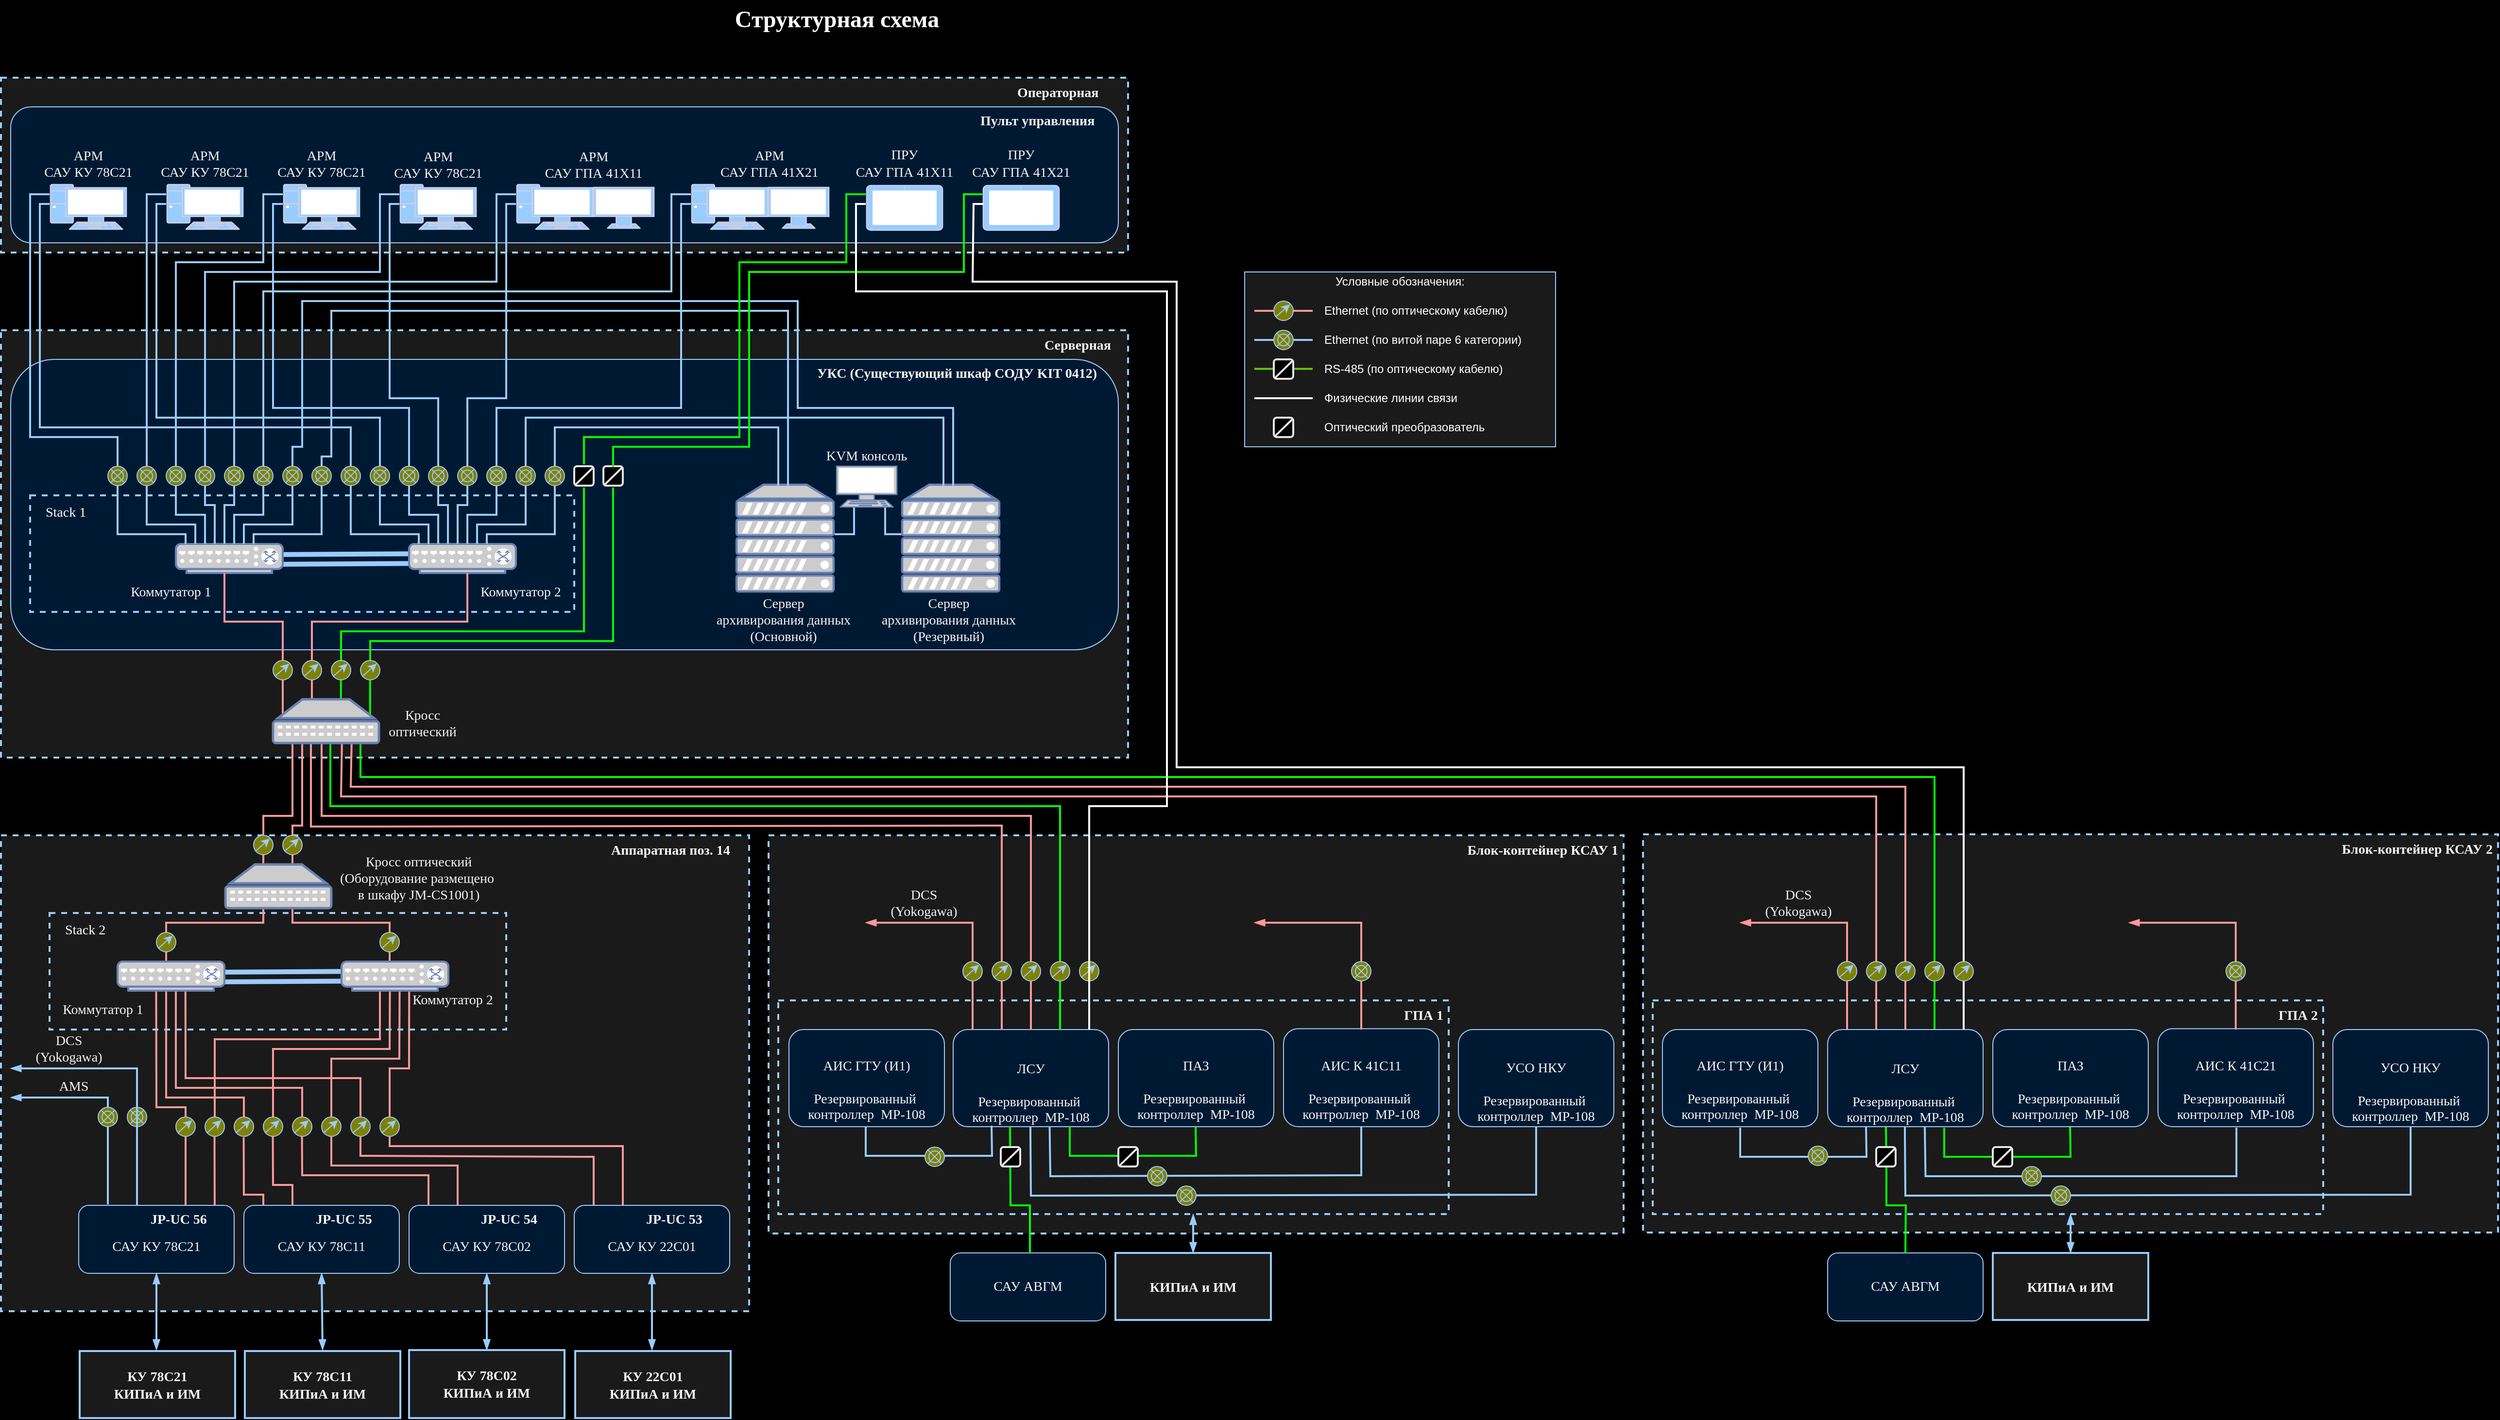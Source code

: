 <mxfile version="24.9.1">
  <diagram name="Page-1" id="e3a06f82-3646-2815-327d-82caf3d4e204">
    <mxGraphModel dx="2582" dy="1440" grid="1" gridSize="10" guides="1" tooltips="1" connect="1" arrows="1" fold="1" page="1" pageScale="1.5" pageWidth="1169" pageHeight="827" background="#000000" math="1" shadow="0">
      <root>
        <mxCell id="0" style=";html=1;" />
        <mxCell id="lgSXZt9PNsylj2CV4tFV-10" value="Фон" parent="0" />
        <mxCell id="I8SQHlroj80ONlkwTboR-44" value="Структурная схема" style="text;strokeColor=none;fillColor=none;html=1;fontSize=24;fontStyle=1;verticalAlign=middle;align=center;rounded=0;labelBackgroundColor=none;fontColor=#FFFFFF;fontFamily=Times New Roman;" parent="lgSXZt9PNsylj2CV4tFV-10" vertex="1">
          <mxGeometry x="499" width="861" height="40" as="geometry" />
        </mxCell>
        <mxCell id="zlj9abq6tevq2dcLxJSJ-1" value="" style="group" vertex="1" connectable="0" parent="lgSXZt9PNsylj2CV4tFV-10">
          <mxGeometry x="260" y="570" width="350" height="30" as="geometry" />
        </mxCell>
        <mxCell id="zlj9abq6tevq2dcLxJSJ-2" value="" style="endArrow=none;html=1;rounded=0;strokeColor=#99CCFF;fontColor=#1A1A1A;strokeWidth=5;" edge="1" parent="zlj9abq6tevq2dcLxJSJ-1">
          <mxGeometry width="50" height="50" relative="1" as="geometry">
            <mxPoint x="100" y="11" as="sourcePoint" />
            <mxPoint x="276" y="10" as="targetPoint" />
          </mxGeometry>
        </mxCell>
        <mxCell id="zlj9abq6tevq2dcLxJSJ-3" value="" style="endArrow=none;html=1;rounded=0;strokeColor=#99CCFF;fontColor=#1A1A1A;strokeWidth=5;" edge="1" parent="zlj9abq6tevq2dcLxJSJ-1">
          <mxGeometry width="50" height="50" relative="1" as="geometry">
            <mxPoint x="100" y="21" as="sourcePoint" />
            <mxPoint x="276" y="20" as="targetPoint" />
          </mxGeometry>
        </mxCell>
        <mxCell id="zlj9abq6tevq2dcLxJSJ-4" value="" style="fontColor=#0066CC;verticalAlign=top;verticalLabelPosition=bottom;labelPosition=center;align=center;html=1;outlineConnect=0;fillColor=#CCCCCC;strokeColor=#6881B3;gradientColor=none;gradientDirection=north;strokeWidth=2;shape=mxgraph.networks.switch;" vertex="1" parent="zlj9abq6tevq2dcLxJSJ-1">
          <mxGeometry width="110" height="30" as="geometry" />
        </mxCell>
        <mxCell id="zlj9abq6tevq2dcLxJSJ-5" value="" style="fontColor=#0066CC;verticalAlign=top;verticalLabelPosition=bottom;labelPosition=center;align=center;html=1;outlineConnect=0;fillColor=#CCCCCC;strokeColor=#6881B3;gradientColor=none;gradientDirection=north;strokeWidth=2;shape=mxgraph.networks.switch;" vertex="1" parent="zlj9abq6tevq2dcLxJSJ-1">
          <mxGeometry x="240" width="110" height="30" as="geometry" />
        </mxCell>
        <mxCell id="I8SQHlroj80ONlkwTboR-63" value="Операторная" parent="0" />
        <mxCell id="I8SQHlroj80ONlkwTboR-64" value="&lt;font color=&quot;#f5f5f5&quot; face=&quot;Times New Roman&quot;&gt;Операторная&lt;span style=&quot;white-space: pre;&quot;&gt;&#x9;&lt;/span&gt;&lt;/font&gt;" style="rounded=0;whiteSpace=wrap;html=1;strokeColor=#99CCFF;fontColor=#99CCFF;fillColor=#1A1A1A;dashed=1;strokeWidth=2;verticalAlign=top;fontSize=14;fontStyle=1;align=right;" parent="I8SQHlroj80ONlkwTboR-63" vertex="1">
          <mxGeometry x="70" y="80" width="1160" height="180" as="geometry" />
        </mxCell>
        <mxCell id="I8SQHlroj80ONlkwTboR-43" value="Пульт" parent="0" />
        <mxCell id="I8SQHlroj80ONlkwTboR-45" value="&lt;font&gt;Пульт управления&lt;span style=&quot;white-space: pre;&quot;&gt;&#x9;&lt;/span&gt;&lt;/font&gt;" style="rounded=1;whiteSpace=wrap;html=1;fillColor=#001933;strokeColor=#99CCFF;align=right;verticalAlign=top;fontColor=#F5F5F5;labelBorderColor=none;strokeWidth=1;fontSize=14;fontFamily=Times New Roman;fontStyle=1" parent="I8SQHlroj80ONlkwTboR-43" vertex="1">
          <mxGeometry x="80" y="110" width="1140" height="140" as="geometry" />
        </mxCell>
        <mxCell id="I8SQHlroj80ONlkwTboR-65" value="Серверная" style="" parent="0" />
        <mxCell id="I8SQHlroj80ONlkwTboR-66" value="&lt;font face=&quot;Times New Roman&quot; color=&quot;#f5f5f5&quot;&gt;Серверная&lt;span style=&quot;white-space: pre;&quot;&gt;&#x9;&lt;/span&gt;&lt;/font&gt;" style="rounded=0;whiteSpace=wrap;html=1;strokeColor=#99CCFF;fontColor=#99CCFF;fillColor=#1A1A1A;dashed=1;strokeWidth=2;verticalAlign=top;fontSize=14;fontStyle=1;align=right;" parent="I8SQHlroj80ONlkwTboR-65" vertex="1">
          <mxGeometry x="70" y="340" width="1160" height="440" as="geometry" />
        </mxCell>
        <mxCell id="I8SQHlroj80ONlkwTboR-68" value="УКС" style="" parent="0" />
        <mxCell id="I8SQHlroj80ONlkwTboR-69" value="УКС&amp;nbsp;&lt;span style=&quot;background-color: initial;&quot;&gt;(Существующий&amp;nbsp;&lt;/span&gt;&lt;span style=&quot;background-color: initial;&quot;&gt;шкаф &lt;/span&gt;&lt;span style=&quot;background-color: initial;&quot;&gt;СОДУ&amp;nbsp;&lt;/span&gt;&lt;span style=&quot;background-color: initial;&quot;&gt;KIT 0412)&lt;/span&gt;&lt;span style=&quot;background-color: initial; white-space: pre;&quot;&gt;&#x9;&lt;/span&gt;" style="rounded=1;whiteSpace=wrap;html=1;fillColor=#001933;strokeColor=#99CCFF;align=right;verticalAlign=top;fontColor=#F5F5F5;labelBorderColor=none;strokeWidth=1;fontSize=14;fontFamily=Times New Roman;fontStyle=1" parent="I8SQHlroj80ONlkwTboR-68" vertex="1">
          <mxGeometry x="80" y="370" width="1140" height="299" as="geometry" />
        </mxCell>
        <mxCell id="I8SQHlroj80ONlkwTboR-195" value="Сервер" style="" parent="0" />
        <mxCell id="hR_VE508Jyyfn8AEBB_C-47" value="&lt;div&gt;&lt;span style=&quot;text-wrap: nowrap;&quot;&gt;Сервер&lt;/span&gt;&lt;/div&gt;&lt;div&gt;&lt;span style=&quot;text-wrap: nowrap; background-color: initial;&quot;&gt;архивирования&amp;nbsp;&lt;/span&gt;&lt;span style=&quot;text-wrap: nowrap; background-color: initial;&quot;&gt;данных&lt;/span&gt;&lt;/div&gt;&lt;div&gt;&lt;span style=&quot;text-wrap: nowrap;&quot;&gt;(Резервный)&lt;/span&gt;&lt;/div&gt;" style="text;whiteSpace=wrap;html=1;align=center;labelBackgroundColor=none;fontColor=#f5f5f5;verticalAlign=middle;fontSize=14;fontFamily=Times New Roman;" parent="I8SQHlroj80ONlkwTboR-195" vertex="1">
          <mxGeometry x="970" y="609" width="151" height="60" as="geometry" />
        </mxCell>
        <mxCell id="hR_VE508Jyyfn8AEBB_C-48" value="&lt;div&gt;&lt;span style=&quot;text-wrap: nowrap;&quot;&gt;Сервер&lt;/span&gt;&lt;/div&gt;&lt;div&gt;&lt;span style=&quot;text-wrap: nowrap; background-color: initial;&quot;&gt;архивирования&amp;nbsp;&lt;/span&gt;&lt;span style=&quot;text-wrap: nowrap; background-color: initial;&quot;&gt;данных&lt;/span&gt;&lt;/div&gt;&lt;div&gt;&lt;span style=&quot;text-wrap: nowrap;&quot;&gt;(Основной)&lt;/span&gt;&lt;/div&gt;" style="text;whiteSpace=wrap;html=1;align=center;labelBackgroundColor=none;fontColor=#f5f5f5;verticalAlign=middle;fontSize=14;fontFamily=Times New Roman;" parent="I8SQHlroj80ONlkwTboR-195" vertex="1">
          <mxGeometry x="800" y="609" width="151" height="60" as="geometry" />
        </mxCell>
        <mxCell id="hR_VE508Jyyfn8AEBB_C-49" value="KVM консоль" style="text;whiteSpace=wrap;html=1;align=center;labelBackgroundColor=none;fontColor=#f5f5f5;verticalAlign=middle;fontSize=14;fontFamily=Times New Roman;" parent="I8SQHlroj80ONlkwTboR-195" vertex="1">
          <mxGeometry x="900.5" y="460" width="120" height="20" as="geometry" />
        </mxCell>
        <mxCell id="hR_VE508Jyyfn8AEBB_C-50" value="" style="endArrow=none;html=1;rounded=0;strokeWidth=2;strokeColor=#99CCFF;" parent="I8SQHlroj80ONlkwTboR-195" edge="1">
          <mxGeometry width="50" height="50" relative="1" as="geometry">
            <mxPoint x="928" y="550" as="sourcePoint" />
            <mxPoint x="948" y="520" as="targetPoint" />
            <Array as="points">
              <mxPoint x="948" y="550" />
            </Array>
          </mxGeometry>
        </mxCell>
        <mxCell id="hR_VE508Jyyfn8AEBB_C-51" value="" style="endArrow=none;html=1;rounded=0;strokeWidth=2;strokeColor=#99CCFF;" parent="I8SQHlroj80ONlkwTboR-195" edge="1">
          <mxGeometry width="50" height="50" relative="1" as="geometry">
            <mxPoint x="1000" y="550" as="sourcePoint" />
            <mxPoint x="980" y="520" as="targetPoint" />
            <Array as="points">
              <mxPoint x="980" y="550" />
            </Array>
          </mxGeometry>
        </mxCell>
        <mxCell id="hR_VE508Jyyfn8AEBB_C-52" value="" style="fontColor=#0066CC;verticalAlign=top;verticalLabelPosition=bottom;labelPosition=center;align=center;html=1;outlineConnect=0;fillColor=#CCCCCC;strokeColor=#6881B3;gradientColor=none;gradientDirection=north;strokeWidth=2;shape=mxgraph.networks.server;" parent="I8SQHlroj80ONlkwTboR-195" vertex="1">
          <mxGeometry x="827" y="499" width="100" height="110" as="geometry" />
        </mxCell>
        <mxCell id="hR_VE508Jyyfn8AEBB_C-53" value="" style="fontColor=#0066CC;verticalAlign=top;verticalLabelPosition=bottom;labelPosition=center;align=center;html=1;outlineConnect=0;fillColor=#CCCCCC;strokeColor=#6881B3;gradientColor=none;gradientDirection=north;strokeWidth=2;shape=mxgraph.networks.server;" parent="I8SQHlroj80ONlkwTboR-195" vertex="1">
          <mxGeometry x="997.5" y="499" width="100" height="110" as="geometry" />
        </mxCell>
        <mxCell id="hR_VE508Jyyfn8AEBB_C-54" value="" style="fontColor=#0066CC;verticalAlign=top;verticalLabelPosition=bottom;labelPosition=center;align=center;html=1;outlineConnect=0;fillColor=#CCCCCC;strokeColor=#6881B3;gradientColor=none;gradientDirection=north;strokeWidth=2;shape=mxgraph.networks.terminal;" parent="I8SQHlroj80ONlkwTboR-195" vertex="1">
          <mxGeometry x="930" y="480" width="62" height="42" as="geometry" />
        </mxCell>
        <mxCell id="hR_VE508Jyyfn8AEBB_C-55" value="" style="endArrow=none;html=1;rounded=0;strokeColor=#99CCFF;fontColor=#1A1A1A;strokeWidth=2;entryX=0.5;entryY=0;entryDx=0;entryDy=0;" parent="I8SQHlroj80ONlkwTboR-195" edge="1">
          <mxGeometry width="50" height="50" relative="1" as="geometry">
            <mxPoint x="1040" y="500" as="sourcePoint" />
            <mxPoint x="610" y="480" as="targetPoint" />
            <Array as="points">
              <mxPoint x="1040" y="460" />
              <mxPoint x="1040" y="430" />
              <mxPoint x="610" y="430" />
            </Array>
          </mxGeometry>
        </mxCell>
        <mxCell id="hR_VE508Jyyfn8AEBB_C-56" value="" style="endArrow=none;html=1;rounded=0;strokeColor=#99CCFF;fontColor=#1A1A1A;strokeWidth=2;" parent="I8SQHlroj80ONlkwTboR-195" edge="1">
          <mxGeometry width="50" height="50" relative="1" as="geometry">
            <mxPoint x="1050" y="500" as="sourcePoint" />
            <mxPoint x="370" y="480" as="targetPoint" />
            <Array as="points">
              <mxPoint x="1050" y="420" />
              <mxPoint x="890" y="420" />
              <mxPoint x="890" y="310" />
              <mxPoint x="380" y="310" />
              <mxPoint x="380" y="460" />
              <mxPoint x="370" y="460" />
            </Array>
          </mxGeometry>
        </mxCell>
        <mxCell id="hR_VE508Jyyfn8AEBB_C-57" value="" style="endArrow=none;html=1;rounded=0;strokeColor=#99CCFF;fontColor=#1A1A1A;strokeWidth=2;" parent="I8SQHlroj80ONlkwTboR-195" edge="1">
          <mxGeometry width="50" height="50" relative="1" as="geometry">
            <mxPoint x="880" y="500" as="sourcePoint" />
            <mxPoint x="400" y="480" as="targetPoint" />
            <Array as="points">
              <mxPoint x="880" y="320" />
              <mxPoint x="410" y="320" />
              <mxPoint x="410" y="470" />
              <mxPoint x="400" y="470" />
            </Array>
          </mxGeometry>
        </mxCell>
        <mxCell id="hR_VE508Jyyfn8AEBB_C-58" value="" style="endArrow=none;html=1;rounded=0;strokeColor=#99CCFF;fontColor=#1A1A1A;strokeWidth=2;entryX=0.5;entryY=0;entryDx=0;entryDy=0;" parent="I8SQHlroj80ONlkwTboR-195" edge="1">
          <mxGeometry width="50" height="50" relative="1" as="geometry">
            <mxPoint x="870" y="500" as="sourcePoint" />
            <mxPoint x="640" y="480" as="targetPoint" />
            <Array as="points">
              <mxPoint x="870" y="460" />
              <mxPoint x="870" y="440" />
              <mxPoint x="640" y="440" />
            </Array>
          </mxGeometry>
        </mxCell>
        <mxCell id="I8SQHlroj80ONlkwTboR-71" value="Коммутатор" parent="0" />
        <mxCell id="n_ipSfkXjyLHiTMW170N-37" value="&amp;nbsp; &amp;nbsp; Stack 1&lt;div&gt;&lt;br&gt;&lt;/div&gt;&lt;div&gt;&lt;br&gt;&lt;/div&gt;&lt;div&gt;&lt;br&gt;&lt;/div&gt;&lt;div&gt;&lt;br&gt;&lt;/div&gt;&lt;div&gt;&lt;br&gt;&lt;/div&gt;" style="rounded=0;whiteSpace=wrap;html=1;fillColor=none;strokeWidth=2;dashed=1;strokeColor=#99CCFF;align=left;fontColor=#FFFFFF;fontFamily=Times New Roman;fontSize=14;" parent="I8SQHlroj80ONlkwTboR-71" vertex="1">
          <mxGeometry x="100" y="510" width="560" height="120" as="geometry" />
        </mxCell>
        <mxCell id="Y5XMjfLHCa17UxXTTV3v-366" value="&lt;span style=&quot;text-wrap: nowrap;&quot;&gt;Коммутатор 1&lt;/span&gt;" style="text;whiteSpace=wrap;html=1;align=center;labelBackgroundColor=none;fontColor=#f5f5f5;verticalAlign=middle;fontSize=14;fontFamily=Times New Roman;" parent="I8SQHlroj80ONlkwTboR-71" vertex="1">
          <mxGeometry x="190" y="590" width="110" height="40" as="geometry" />
        </mxCell>
        <mxCell id="Y5XMjfLHCa17UxXTTV3v-367" value="&lt;span style=&quot;text-wrap: nowrap;&quot;&gt;Коммутатор 2&lt;/span&gt;" style="text;whiteSpace=wrap;html=1;align=center;labelBackgroundColor=none;fontColor=#f5f5f5;verticalAlign=middle;fontSize=14;fontFamily=Times New Roman;" parent="I8SQHlroj80ONlkwTboR-71" vertex="1">
          <mxGeometry x="550" y="590" width="110" height="40" as="geometry" />
        </mxCell>
        <mxCell id="Y5XMjfLHCa17UxXTTV3v-368" value="" style="group" parent="I8SQHlroj80ONlkwTboR-71" vertex="1" connectable="0">
          <mxGeometry x="250" y="560" width="350" height="30" as="geometry" />
        </mxCell>
        <mxCell id="Y5XMjfLHCa17UxXTTV3v-369" value="" style="endArrow=none;html=1;rounded=0;strokeColor=#99CCFF;fontColor=#1A1A1A;strokeWidth=5;" parent="Y5XMjfLHCa17UxXTTV3v-368" edge="1">
          <mxGeometry width="50" height="50" relative="1" as="geometry">
            <mxPoint x="100" y="11" as="sourcePoint" />
            <mxPoint x="276" y="10" as="targetPoint" />
          </mxGeometry>
        </mxCell>
        <mxCell id="Y5XMjfLHCa17UxXTTV3v-370" value="" style="endArrow=none;html=1;rounded=0;strokeColor=#99CCFF;fontColor=#1A1A1A;strokeWidth=5;" parent="Y5XMjfLHCa17UxXTTV3v-368" edge="1">
          <mxGeometry width="50" height="50" relative="1" as="geometry">
            <mxPoint x="100" y="21" as="sourcePoint" />
            <mxPoint x="276" y="20" as="targetPoint" />
          </mxGeometry>
        </mxCell>
        <mxCell id="Y5XMjfLHCa17UxXTTV3v-371" value="" style="fontColor=#0066CC;verticalAlign=top;verticalLabelPosition=bottom;labelPosition=center;align=center;html=1;outlineConnect=0;fillColor=#CCCCCC;strokeColor=#6881B3;gradientColor=none;gradientDirection=north;strokeWidth=2;shape=mxgraph.networks.switch;" parent="Y5XMjfLHCa17UxXTTV3v-368" vertex="1">
          <mxGeometry width="110" height="30" as="geometry" />
        </mxCell>
        <mxCell id="Y5XMjfLHCa17UxXTTV3v-372" value="" style="fontColor=#0066CC;verticalAlign=top;verticalLabelPosition=bottom;labelPosition=center;align=center;html=1;outlineConnect=0;fillColor=#CCCCCC;strokeColor=#6881B3;gradientColor=none;gradientDirection=north;strokeWidth=2;shape=mxgraph.networks.switch;" parent="Y5XMjfLHCa17UxXTTV3v-368" vertex="1">
          <mxGeometry x="240" width="110" height="30" as="geometry" />
        </mxCell>
        <mxCell id="Y5XMjfLHCa17UxXTTV3v-373" value="" style="endArrow=none;html=1;rounded=0;strokeColor=#99CCFF;fontColor=#1A1A1A;strokeWidth=2;entryX=0.5;entryY=1;entryDx=0;entryDy=0;" parent="I8SQHlroj80ONlkwTboR-71" edge="1">
          <mxGeometry width="50" height="50" relative="1" as="geometry">
            <mxPoint x="260" y="560" as="sourcePoint" />
            <mxPoint x="190" y="500" as="targetPoint" />
            <Array as="points">
              <mxPoint x="260" y="550" />
              <mxPoint x="190" y="550" />
            </Array>
          </mxGeometry>
        </mxCell>
        <mxCell id="Y5XMjfLHCa17UxXTTV3v-374" value="" style="endArrow=none;html=1;rounded=0;strokeColor=#99CCFF;fontColor=#1A1A1A;strokeWidth=2;entryX=0.5;entryY=1;entryDx=0;entryDy=0;" parent="I8SQHlroj80ONlkwTboR-71" edge="1">
          <mxGeometry width="50" height="50" relative="1" as="geometry">
            <mxPoint x="270" y="560" as="sourcePoint" />
            <mxPoint x="220" y="500" as="targetPoint" />
            <Array as="points">
              <mxPoint x="270" y="540" />
              <mxPoint x="220" y="540" />
            </Array>
          </mxGeometry>
        </mxCell>
        <mxCell id="Y5XMjfLHCa17UxXTTV3v-375" value="" style="endArrow=none;html=1;rounded=0;strokeColor=#99CCFF;fontColor=#1A1A1A;strokeWidth=2;entryX=0.5;entryY=1;entryDx=0;entryDy=0;" parent="I8SQHlroj80ONlkwTboR-71" edge="1">
          <mxGeometry width="50" height="50" relative="1" as="geometry">
            <mxPoint x="280" y="560" as="sourcePoint" />
            <mxPoint x="250" y="500" as="targetPoint" />
            <Array as="points">
              <mxPoint x="280" y="560" />
              <mxPoint x="280" y="530" />
              <mxPoint x="250" y="530" />
            </Array>
          </mxGeometry>
        </mxCell>
        <mxCell id="Y5XMjfLHCa17UxXTTV3v-376" value="" style="endArrow=none;html=1;rounded=0;strokeColor=#99CCFF;fontColor=#1A1A1A;strokeWidth=2;entryX=0.5;entryY=1;entryDx=0;entryDy=0;" parent="I8SQHlroj80ONlkwTboR-71" edge="1">
          <mxGeometry width="50" height="50" relative="1" as="geometry">
            <mxPoint x="290" y="560" as="sourcePoint" />
            <mxPoint x="280" y="500" as="targetPoint" />
            <Array as="points">
              <mxPoint x="290" y="520" />
              <mxPoint x="280" y="520" />
            </Array>
          </mxGeometry>
        </mxCell>
        <mxCell id="Y5XMjfLHCa17UxXTTV3v-377" value="" style="endArrow=none;html=1;rounded=0;strokeColor=#99CCFF;fontColor=#1A1A1A;strokeWidth=2;entryX=0.5;entryY=1;entryDx=0;entryDy=0;" parent="I8SQHlroj80ONlkwTboR-71" edge="1">
          <mxGeometry width="50" height="50" relative="1" as="geometry">
            <mxPoint x="300" y="560" as="sourcePoint" />
            <mxPoint x="310" y="500" as="targetPoint" />
            <Array as="points">
              <mxPoint x="300" y="560" />
              <mxPoint x="300" y="520" />
              <mxPoint x="310" y="520" />
            </Array>
          </mxGeometry>
        </mxCell>
        <mxCell id="Y5XMjfLHCa17UxXTTV3v-378" value="" style="endArrow=none;html=1;rounded=0;strokeColor=#99CCFF;fontColor=#1A1A1A;strokeWidth=2;entryX=0.5;entryY=1;entryDx=0;entryDy=0;" parent="I8SQHlroj80ONlkwTboR-71" edge="1">
          <mxGeometry width="50" height="50" relative="1" as="geometry">
            <mxPoint x="310" y="560" as="sourcePoint" />
            <mxPoint x="340" y="500" as="targetPoint" />
            <Array as="points">
              <mxPoint x="310" y="530" />
              <mxPoint x="340" y="530" />
            </Array>
          </mxGeometry>
        </mxCell>
        <mxCell id="Y5XMjfLHCa17UxXTTV3v-379" value="" style="endArrow=none;html=1;rounded=0;strokeColor=#99CCFF;fontColor=#1A1A1A;strokeWidth=2;entryX=0.5;entryY=1;entryDx=0;entryDy=0;" parent="I8SQHlroj80ONlkwTboR-71" edge="1">
          <mxGeometry width="50" height="50" relative="1" as="geometry">
            <mxPoint x="320" y="560" as="sourcePoint" />
            <mxPoint x="370" y="500" as="targetPoint" />
            <Array as="points">
              <mxPoint x="320" y="560" />
              <mxPoint x="320" y="540" />
              <mxPoint x="370" y="540" />
            </Array>
          </mxGeometry>
        </mxCell>
        <mxCell id="Y5XMjfLHCa17UxXTTV3v-380" value="" style="endArrow=none;html=1;rounded=0;strokeColor=#99CCFF;fontColor=#1A1A1A;strokeWidth=2;entryX=0.5;entryY=1;entryDx=0;entryDy=0;" parent="I8SQHlroj80ONlkwTboR-71" edge="1">
          <mxGeometry width="50" height="50" relative="1" as="geometry">
            <mxPoint x="330" y="560" as="sourcePoint" />
            <mxPoint x="400" y="500" as="targetPoint" />
            <Array as="points">
              <mxPoint x="330" y="550" />
              <mxPoint x="400" y="550" />
            </Array>
          </mxGeometry>
        </mxCell>
        <mxCell id="Y5XMjfLHCa17UxXTTV3v-381" value="" style="endArrow=none;html=1;rounded=0;strokeColor=#99CCFF;fontColor=#1A1A1A;strokeWidth=2;entryX=0.5;entryY=1;entryDx=0;entryDy=0;" parent="I8SQHlroj80ONlkwTboR-71" edge="1">
          <mxGeometry width="50" height="50" relative="1" as="geometry">
            <mxPoint x="500" y="560" as="sourcePoint" />
            <mxPoint x="430" y="500" as="targetPoint" />
            <Array as="points">
              <mxPoint x="500" y="560" />
              <mxPoint x="500" y="550" />
              <mxPoint x="430" y="550" />
            </Array>
          </mxGeometry>
        </mxCell>
        <mxCell id="Y5XMjfLHCa17UxXTTV3v-382" value="" style="endArrow=none;html=1;rounded=0;strokeColor=#99CCFF;fontColor=#1A1A1A;strokeWidth=2;entryX=0.5;entryY=1;entryDx=0;entryDy=0;" parent="I8SQHlroj80ONlkwTboR-71" edge="1">
          <mxGeometry width="50" height="50" relative="1" as="geometry">
            <mxPoint x="510" y="560" as="sourcePoint" />
            <mxPoint x="460" y="500" as="targetPoint" />
            <Array as="points">
              <mxPoint x="510" y="560" />
              <mxPoint x="510" y="540" />
              <mxPoint x="460" y="540" />
            </Array>
          </mxGeometry>
        </mxCell>
        <mxCell id="Y5XMjfLHCa17UxXTTV3v-383" value="" style="endArrow=none;html=1;rounded=0;strokeColor=#99CCFF;fontColor=#1A1A1A;strokeWidth=2;entryX=0.5;entryY=1;entryDx=0;entryDy=0;" parent="I8SQHlroj80ONlkwTboR-71" edge="1">
          <mxGeometry width="50" height="50" relative="1" as="geometry">
            <mxPoint x="520" y="560" as="sourcePoint" />
            <mxPoint x="490" y="500" as="targetPoint" />
            <Array as="points">
              <mxPoint x="520" y="560" />
              <mxPoint x="520" y="530" />
              <mxPoint x="490" y="530" />
            </Array>
          </mxGeometry>
        </mxCell>
        <mxCell id="Y5XMjfLHCa17UxXTTV3v-384" value="" style="endArrow=none;html=1;rounded=0;strokeColor=#99CCFF;fontColor=#1A1A1A;strokeWidth=2;entryX=0.5;entryY=1;entryDx=0;entryDy=0;" parent="I8SQHlroj80ONlkwTboR-71" edge="1">
          <mxGeometry width="50" height="50" relative="1" as="geometry">
            <mxPoint x="530" y="560" as="sourcePoint" />
            <mxPoint x="520" y="500" as="targetPoint" />
            <Array as="points">
              <mxPoint x="530" y="520" />
              <mxPoint x="520" y="520" />
            </Array>
          </mxGeometry>
        </mxCell>
        <mxCell id="Y5XMjfLHCa17UxXTTV3v-385" value="" style="endArrow=none;html=1;rounded=0;strokeColor=#99CCFF;fontColor=#1A1A1A;strokeWidth=2;entryX=0.5;entryY=1;entryDx=0;entryDy=0;" parent="I8SQHlroj80ONlkwTboR-71" edge="1">
          <mxGeometry width="50" height="50" relative="1" as="geometry">
            <mxPoint x="540" y="560" as="sourcePoint" />
            <mxPoint x="550" y="500" as="targetPoint" />
            <Array as="points">
              <mxPoint x="540" y="560" />
              <mxPoint x="540" y="520" />
              <mxPoint x="550" y="520" />
            </Array>
          </mxGeometry>
        </mxCell>
        <mxCell id="Y5XMjfLHCa17UxXTTV3v-386" value="" style="endArrow=none;html=1;rounded=0;strokeColor=#99CCFF;fontColor=#1A1A1A;strokeWidth=2;entryX=0.5;entryY=1;entryDx=0;entryDy=0;" parent="I8SQHlroj80ONlkwTboR-71" edge="1">
          <mxGeometry width="50" height="50" relative="1" as="geometry">
            <mxPoint x="550" y="560" as="sourcePoint" />
            <mxPoint x="580" y="500" as="targetPoint" />
            <Array as="points">
              <mxPoint x="550" y="560" />
              <mxPoint x="550" y="530" />
              <mxPoint x="580" y="530" />
            </Array>
          </mxGeometry>
        </mxCell>
        <mxCell id="Y5XMjfLHCa17UxXTTV3v-387" value="" style="endArrow=none;html=1;rounded=0;strokeColor=#99CCFF;fontColor=#1A1A1A;strokeWidth=2;entryX=0.5;entryY=1;entryDx=0;entryDy=0;" parent="I8SQHlroj80ONlkwTboR-71" edge="1">
          <mxGeometry width="50" height="50" relative="1" as="geometry">
            <mxPoint x="560" y="560" as="sourcePoint" />
            <mxPoint x="610" y="500" as="targetPoint" />
            <Array as="points">
              <mxPoint x="560" y="560" />
              <mxPoint x="560" y="540" />
              <mxPoint x="610" y="540" />
            </Array>
          </mxGeometry>
        </mxCell>
        <mxCell id="Y5XMjfLHCa17UxXTTV3v-388" value="" style="endArrow=none;html=1;rounded=0;strokeColor=#99CCFF;fontColor=#1A1A1A;strokeWidth=2;entryX=0.5;entryY=1;entryDx=0;entryDy=0;" parent="I8SQHlroj80ONlkwTboR-71" edge="1">
          <mxGeometry width="50" height="50" relative="1" as="geometry">
            <mxPoint x="570" y="560" as="sourcePoint" />
            <mxPoint x="640" y="500" as="targetPoint" />
            <Array as="points">
              <mxPoint x="570" y="560" />
              <mxPoint x="570" y="550" />
              <mxPoint x="640" y="550" />
            </Array>
          </mxGeometry>
        </mxCell>
        <mxCell id="hR_VE508Jyyfn8AEBB_C-59" value="" style="group" parent="I8SQHlroj80ONlkwTboR-71" vertex="1" connectable="0">
          <mxGeometry x="420" y="480" width="230" height="20" as="geometry" />
        </mxCell>
        <mxCell id="hR_VE508Jyyfn8AEBB_C-60" value="" style="ellipse;shape=doubleEllipse;whiteSpace=wrap;html=1;strokeColor=#99CCFF;fontColor=#1A1A1A;fillColor=#808000;container=0;" parent="hR_VE508Jyyfn8AEBB_C-59" vertex="1">
          <mxGeometry width="20" height="20" as="geometry" />
        </mxCell>
        <mxCell id="hR_VE508Jyyfn8AEBB_C-61" value="" style="endArrow=none;html=1;rounded=0;strokeColor=#99CCFF;fontColor=#1A1A1A;entryX=1;entryY=0;entryDx=0;entryDy=0;exitX=0;exitY=1;exitDx=0;exitDy=0;" parent="hR_VE508Jyyfn8AEBB_C-59" source="hR_VE508Jyyfn8AEBB_C-60" target="hR_VE508Jyyfn8AEBB_C-60" edge="1">
          <mxGeometry width="50" height="50" relative="1" as="geometry">
            <mxPoint y="40" as="sourcePoint" />
            <mxPoint x="50" y="-10" as="targetPoint" />
          </mxGeometry>
        </mxCell>
        <mxCell id="hR_VE508Jyyfn8AEBB_C-62" value="" style="endArrow=none;html=1;rounded=0;strokeColor=#99CCFF;fontColor=#1A1A1A;entryX=0;entryY=0;entryDx=0;entryDy=0;exitX=1;exitY=1;exitDx=0;exitDy=0;" parent="hR_VE508Jyyfn8AEBB_C-59" source="hR_VE508Jyyfn8AEBB_C-60" target="hR_VE508Jyyfn8AEBB_C-60" edge="1">
          <mxGeometry width="50" height="50" relative="1" as="geometry">
            <mxPoint x="13" y="27" as="sourcePoint" />
            <mxPoint x="27" y="13" as="targetPoint" />
          </mxGeometry>
        </mxCell>
        <mxCell id="hR_VE508Jyyfn8AEBB_C-63" value="" style="ellipse;shape=doubleEllipse;whiteSpace=wrap;html=1;strokeColor=#99CCFF;fontColor=#1A1A1A;fillColor=#808000;container=0;" parent="hR_VE508Jyyfn8AEBB_C-59" vertex="1">
          <mxGeometry x="30" width="20" height="20" as="geometry" />
        </mxCell>
        <mxCell id="hR_VE508Jyyfn8AEBB_C-64" value="" style="endArrow=none;html=1;rounded=0;strokeColor=#99CCFF;fontColor=#1A1A1A;entryX=1;entryY=0;entryDx=0;entryDy=0;exitX=0;exitY=1;exitDx=0;exitDy=0;" parent="hR_VE508Jyyfn8AEBB_C-59" source="hR_VE508Jyyfn8AEBB_C-63" target="hR_VE508Jyyfn8AEBB_C-63" edge="1">
          <mxGeometry width="50" height="50" relative="1" as="geometry">
            <mxPoint x="30" y="40" as="sourcePoint" />
            <mxPoint x="80" y="-10" as="targetPoint" />
          </mxGeometry>
        </mxCell>
        <mxCell id="hR_VE508Jyyfn8AEBB_C-65" value="" style="endArrow=none;html=1;rounded=0;strokeColor=#99CCFF;fontColor=#1A1A1A;entryX=0;entryY=0;entryDx=0;entryDy=0;exitX=1;exitY=1;exitDx=0;exitDy=0;" parent="hR_VE508Jyyfn8AEBB_C-59" source="hR_VE508Jyyfn8AEBB_C-63" target="hR_VE508Jyyfn8AEBB_C-63" edge="1">
          <mxGeometry width="50" height="50" relative="1" as="geometry">
            <mxPoint x="43" y="27" as="sourcePoint" />
            <mxPoint x="57" y="13" as="targetPoint" />
          </mxGeometry>
        </mxCell>
        <mxCell id="hR_VE508Jyyfn8AEBB_C-66" value="" style="ellipse;shape=doubleEllipse;whiteSpace=wrap;html=1;strokeColor=#99CCFF;fontColor=#1A1A1A;fillColor=#808000;container=0;" parent="hR_VE508Jyyfn8AEBB_C-59" vertex="1">
          <mxGeometry x="60" width="20" height="20" as="geometry" />
        </mxCell>
        <mxCell id="hR_VE508Jyyfn8AEBB_C-67" value="" style="endArrow=none;html=1;rounded=0;strokeColor=#99CCFF;fontColor=#1A1A1A;entryX=1;entryY=0;entryDx=0;entryDy=0;exitX=0;exitY=1;exitDx=0;exitDy=0;" parent="hR_VE508Jyyfn8AEBB_C-59" source="hR_VE508Jyyfn8AEBB_C-66" target="hR_VE508Jyyfn8AEBB_C-66" edge="1">
          <mxGeometry width="50" height="50" relative="1" as="geometry">
            <mxPoint x="60" y="40" as="sourcePoint" />
            <mxPoint x="110" y="-10" as="targetPoint" />
          </mxGeometry>
        </mxCell>
        <mxCell id="hR_VE508Jyyfn8AEBB_C-68" value="" style="endArrow=none;html=1;rounded=0;strokeColor=#99CCFF;fontColor=#1A1A1A;entryX=0;entryY=0;entryDx=0;entryDy=0;exitX=1;exitY=1;exitDx=0;exitDy=0;" parent="hR_VE508Jyyfn8AEBB_C-59" source="hR_VE508Jyyfn8AEBB_C-66" target="hR_VE508Jyyfn8AEBB_C-66" edge="1">
          <mxGeometry width="50" height="50" relative="1" as="geometry">
            <mxPoint x="73" y="27" as="sourcePoint" />
            <mxPoint x="87" y="13" as="targetPoint" />
          </mxGeometry>
        </mxCell>
        <mxCell id="hR_VE508Jyyfn8AEBB_C-69" value="" style="ellipse;shape=doubleEllipse;whiteSpace=wrap;html=1;strokeColor=#99CCFF;fontColor=#1A1A1A;fillColor=#808000;container=0;" parent="hR_VE508Jyyfn8AEBB_C-59" vertex="1">
          <mxGeometry x="150" width="20" height="20" as="geometry" />
        </mxCell>
        <mxCell id="hR_VE508Jyyfn8AEBB_C-70" value="" style="endArrow=none;html=1;rounded=0;strokeColor=#99CCFF;fontColor=#1A1A1A;entryX=1;entryY=0;entryDx=0;entryDy=0;exitX=0;exitY=1;exitDx=0;exitDy=0;" parent="hR_VE508Jyyfn8AEBB_C-59" source="hR_VE508Jyyfn8AEBB_C-69" target="hR_VE508Jyyfn8AEBB_C-69" edge="1">
          <mxGeometry width="50" height="50" relative="1" as="geometry">
            <mxPoint x="150" y="40" as="sourcePoint" />
            <mxPoint x="200" y="-10" as="targetPoint" />
          </mxGeometry>
        </mxCell>
        <mxCell id="hR_VE508Jyyfn8AEBB_C-71" value="" style="endArrow=none;html=1;rounded=0;strokeColor=#99CCFF;fontColor=#1A1A1A;entryX=0;entryY=0;entryDx=0;entryDy=0;exitX=1;exitY=1;exitDx=0;exitDy=0;" parent="hR_VE508Jyyfn8AEBB_C-59" source="hR_VE508Jyyfn8AEBB_C-69" target="hR_VE508Jyyfn8AEBB_C-69" edge="1">
          <mxGeometry width="50" height="50" relative="1" as="geometry">
            <mxPoint x="163" y="27" as="sourcePoint" />
            <mxPoint x="177" y="13" as="targetPoint" />
          </mxGeometry>
        </mxCell>
        <mxCell id="hR_VE508Jyyfn8AEBB_C-72" value="" style="ellipse;shape=doubleEllipse;whiteSpace=wrap;html=1;strokeColor=#99CCFF;fontColor=#1A1A1A;fillColor=#808000;container=0;" parent="hR_VE508Jyyfn8AEBB_C-59" vertex="1">
          <mxGeometry x="90" width="20" height="20" as="geometry" />
        </mxCell>
        <mxCell id="hR_VE508Jyyfn8AEBB_C-73" value="" style="endArrow=none;html=1;rounded=0;strokeColor=#99CCFF;fontColor=#1A1A1A;entryX=1;entryY=0;entryDx=0;entryDy=0;exitX=0;exitY=1;exitDx=0;exitDy=0;" parent="hR_VE508Jyyfn8AEBB_C-59" source="hR_VE508Jyyfn8AEBB_C-72" target="hR_VE508Jyyfn8AEBB_C-72" edge="1">
          <mxGeometry width="50" height="50" relative="1" as="geometry">
            <mxPoint x="90" y="40" as="sourcePoint" />
            <mxPoint x="140" y="-10" as="targetPoint" />
          </mxGeometry>
        </mxCell>
        <mxCell id="hR_VE508Jyyfn8AEBB_C-74" value="" style="endArrow=none;html=1;rounded=0;strokeColor=#99CCFF;fontColor=#1A1A1A;entryX=0;entryY=0;entryDx=0;entryDy=0;exitX=1;exitY=1;exitDx=0;exitDy=0;" parent="hR_VE508Jyyfn8AEBB_C-59" source="hR_VE508Jyyfn8AEBB_C-72" target="hR_VE508Jyyfn8AEBB_C-72" edge="1">
          <mxGeometry width="50" height="50" relative="1" as="geometry">
            <mxPoint x="103" y="27" as="sourcePoint" />
            <mxPoint x="117" y="13" as="targetPoint" />
          </mxGeometry>
        </mxCell>
        <mxCell id="hR_VE508Jyyfn8AEBB_C-75" value="" style="ellipse;shape=doubleEllipse;whiteSpace=wrap;html=1;strokeColor=#99CCFF;fontColor=#1A1A1A;fillColor=#808000;container=0;" parent="hR_VE508Jyyfn8AEBB_C-59" vertex="1">
          <mxGeometry x="120" width="20" height="20" as="geometry" />
        </mxCell>
        <mxCell id="hR_VE508Jyyfn8AEBB_C-76" value="" style="endArrow=none;html=1;rounded=0;strokeColor=#99CCFF;fontColor=#1A1A1A;entryX=1;entryY=0;entryDx=0;entryDy=0;exitX=0;exitY=1;exitDx=0;exitDy=0;" parent="hR_VE508Jyyfn8AEBB_C-59" source="hR_VE508Jyyfn8AEBB_C-75" target="hR_VE508Jyyfn8AEBB_C-75" edge="1">
          <mxGeometry width="50" height="50" relative="1" as="geometry">
            <mxPoint x="120" y="40" as="sourcePoint" />
            <mxPoint x="170" y="-10" as="targetPoint" />
          </mxGeometry>
        </mxCell>
        <mxCell id="hR_VE508Jyyfn8AEBB_C-77" value="" style="endArrow=none;html=1;rounded=0;strokeColor=#99CCFF;fontColor=#1A1A1A;entryX=0;entryY=0;entryDx=0;entryDy=0;exitX=1;exitY=1;exitDx=0;exitDy=0;" parent="hR_VE508Jyyfn8AEBB_C-59" source="hR_VE508Jyyfn8AEBB_C-75" target="hR_VE508Jyyfn8AEBB_C-75" edge="1">
          <mxGeometry width="50" height="50" relative="1" as="geometry">
            <mxPoint x="133" y="27" as="sourcePoint" />
            <mxPoint x="147" y="13" as="targetPoint" />
          </mxGeometry>
        </mxCell>
        <mxCell id="hR_VE508Jyyfn8AEBB_C-78" value="" style="ellipse;shape=doubleEllipse;whiteSpace=wrap;html=1;strokeColor=#99CCFF;fontColor=#1A1A1A;fillColor=#808000;container=0;" parent="hR_VE508Jyyfn8AEBB_C-59" vertex="1">
          <mxGeometry x="150" width="20" height="20" as="geometry" />
        </mxCell>
        <mxCell id="hR_VE508Jyyfn8AEBB_C-79" value="" style="endArrow=none;html=1;rounded=0;strokeColor=#99CCFF;fontColor=#1A1A1A;entryX=1;entryY=0;entryDx=0;entryDy=0;exitX=0;exitY=1;exitDx=0;exitDy=0;" parent="hR_VE508Jyyfn8AEBB_C-59" source="hR_VE508Jyyfn8AEBB_C-78" target="hR_VE508Jyyfn8AEBB_C-78" edge="1">
          <mxGeometry width="50" height="50" relative="1" as="geometry">
            <mxPoint x="150" y="40" as="sourcePoint" />
            <mxPoint x="200" y="-10" as="targetPoint" />
          </mxGeometry>
        </mxCell>
        <mxCell id="hR_VE508Jyyfn8AEBB_C-80" value="" style="endArrow=none;html=1;rounded=0;strokeColor=#99CCFF;fontColor=#1A1A1A;entryX=0;entryY=0;entryDx=0;entryDy=0;exitX=1;exitY=1;exitDx=0;exitDy=0;" parent="hR_VE508Jyyfn8AEBB_C-59" source="hR_VE508Jyyfn8AEBB_C-78" target="hR_VE508Jyyfn8AEBB_C-78" edge="1">
          <mxGeometry width="50" height="50" relative="1" as="geometry">
            <mxPoint x="163" y="27" as="sourcePoint" />
            <mxPoint x="177" y="13" as="targetPoint" />
          </mxGeometry>
        </mxCell>
        <mxCell id="hR_VE508Jyyfn8AEBB_C-81" value="" style="ellipse;shape=doubleEllipse;whiteSpace=wrap;html=1;strokeColor=#99CCFF;fontColor=#1A1A1A;fillColor=#808000;container=0;" parent="hR_VE508Jyyfn8AEBB_C-59" vertex="1">
          <mxGeometry x="180" width="20" height="20" as="geometry" />
        </mxCell>
        <mxCell id="hR_VE508Jyyfn8AEBB_C-82" value="" style="endArrow=none;html=1;rounded=0;strokeColor=#99CCFF;fontColor=#1A1A1A;entryX=1;entryY=0;entryDx=0;entryDy=0;exitX=0;exitY=1;exitDx=0;exitDy=0;" parent="hR_VE508Jyyfn8AEBB_C-59" source="hR_VE508Jyyfn8AEBB_C-81" target="hR_VE508Jyyfn8AEBB_C-81" edge="1">
          <mxGeometry width="50" height="50" relative="1" as="geometry">
            <mxPoint x="180" y="40" as="sourcePoint" />
            <mxPoint x="230" y="-10" as="targetPoint" />
          </mxGeometry>
        </mxCell>
        <mxCell id="hR_VE508Jyyfn8AEBB_C-83" value="" style="endArrow=none;html=1;rounded=0;strokeColor=#99CCFF;fontColor=#1A1A1A;entryX=0;entryY=0;entryDx=0;entryDy=0;exitX=1;exitY=1;exitDx=0;exitDy=0;" parent="hR_VE508Jyyfn8AEBB_C-59" source="hR_VE508Jyyfn8AEBB_C-81" target="hR_VE508Jyyfn8AEBB_C-81" edge="1">
          <mxGeometry width="50" height="50" relative="1" as="geometry">
            <mxPoint x="193" y="27" as="sourcePoint" />
            <mxPoint x="207" y="13" as="targetPoint" />
          </mxGeometry>
        </mxCell>
        <mxCell id="hR_VE508Jyyfn8AEBB_C-84" value="" style="ellipse;shape=doubleEllipse;whiteSpace=wrap;html=1;strokeColor=#99CCFF;fontColor=#1A1A1A;fillColor=#808000;container=0;" parent="hR_VE508Jyyfn8AEBB_C-59" vertex="1">
          <mxGeometry x="210" width="20" height="20" as="geometry" />
        </mxCell>
        <mxCell id="hR_VE508Jyyfn8AEBB_C-85" value="" style="endArrow=none;html=1;rounded=0;strokeColor=#99CCFF;fontColor=#1A1A1A;entryX=1;entryY=0;entryDx=0;entryDy=0;exitX=0;exitY=1;exitDx=0;exitDy=0;" parent="hR_VE508Jyyfn8AEBB_C-59" source="hR_VE508Jyyfn8AEBB_C-84" target="hR_VE508Jyyfn8AEBB_C-84" edge="1">
          <mxGeometry width="50" height="50" relative="1" as="geometry">
            <mxPoint x="210" y="40" as="sourcePoint" />
            <mxPoint x="260" y="-10" as="targetPoint" />
          </mxGeometry>
        </mxCell>
        <mxCell id="hR_VE508Jyyfn8AEBB_C-86" value="" style="endArrow=none;html=1;rounded=0;strokeColor=#99CCFF;fontColor=#1A1A1A;entryX=0;entryY=0;entryDx=0;entryDy=0;exitX=1;exitY=1;exitDx=0;exitDy=0;" parent="hR_VE508Jyyfn8AEBB_C-59" source="hR_VE508Jyyfn8AEBB_C-84" target="hR_VE508Jyyfn8AEBB_C-84" edge="1">
          <mxGeometry width="50" height="50" relative="1" as="geometry">
            <mxPoint x="223" y="27" as="sourcePoint" />
            <mxPoint x="237" y="13" as="targetPoint" />
          </mxGeometry>
        </mxCell>
        <mxCell id="hR_VE508Jyyfn8AEBB_C-87" value="" style="group" parent="I8SQHlroj80ONlkwTboR-71" vertex="1" connectable="0">
          <mxGeometry x="660" y="480" width="50" height="20" as="geometry" />
        </mxCell>
        <mxCell id="hR_VE508Jyyfn8AEBB_C-88" value="" style="group" parent="hR_VE508Jyyfn8AEBB_C-87" vertex="1" connectable="0">
          <mxGeometry width="20" height="20" as="geometry" />
        </mxCell>
        <mxCell id="hR_VE508Jyyfn8AEBB_C-89" value="" style="rounded=1;whiteSpace=wrap;html=1;fillColor=#000000;strokeWidth=2;perimeterSpacing=2;strokeColor=#E6E6E6;" parent="hR_VE508Jyyfn8AEBB_C-88" vertex="1">
          <mxGeometry width="20" height="20" as="geometry" />
        </mxCell>
        <mxCell id="hR_VE508Jyyfn8AEBB_C-90" value="" style="endArrow=none;html=1;rounded=0;exitX=0.088;exitY=0.924;exitDx=0;exitDy=0;exitPerimeter=0;entryX=0.884;entryY=0.145;entryDx=0;entryDy=0;entryPerimeter=0;strokeColor=#E6E6E6;endSize=0;startSize=0;strokeWidth=2;jumpSize=0;" parent="hR_VE508Jyyfn8AEBB_C-88" target="hR_VE508Jyyfn8AEBB_C-89" edge="1">
          <mxGeometry width="50" height="50" relative="1" as="geometry">
            <mxPoint x="1.112" y="19.176" as="sourcePoint" />
            <mxPoint x="20.6" y="-0.096" as="targetPoint" />
          </mxGeometry>
        </mxCell>
        <mxCell id="hR_VE508Jyyfn8AEBB_C-91" value="" style="group" parent="hR_VE508Jyyfn8AEBB_C-87" vertex="1" connectable="0">
          <mxGeometry x="30" width="20" height="20" as="geometry" />
        </mxCell>
        <mxCell id="hR_VE508Jyyfn8AEBB_C-92" value="" style="rounded=1;whiteSpace=wrap;html=1;fillColor=#000000;strokeWidth=2;perimeterSpacing=2;strokeColor=#E6E6E6;" parent="hR_VE508Jyyfn8AEBB_C-91" vertex="1">
          <mxGeometry width="20" height="20" as="geometry" />
        </mxCell>
        <mxCell id="hR_VE508Jyyfn8AEBB_C-93" value="" style="endArrow=none;html=1;rounded=0;exitX=0.088;exitY=0.924;exitDx=0;exitDy=0;exitPerimeter=0;entryX=0.884;entryY=0.145;entryDx=0;entryDy=0;entryPerimeter=0;strokeColor=#E6E6E6;endSize=0;startSize=0;strokeWidth=2;jumpSize=0;" parent="hR_VE508Jyyfn8AEBB_C-91" target="hR_VE508Jyyfn8AEBB_C-92" edge="1">
          <mxGeometry width="50" height="50" relative="1" as="geometry">
            <mxPoint x="1.112" y="19.176" as="sourcePoint" />
            <mxPoint x="20.6" y="-0.096" as="targetPoint" />
          </mxGeometry>
        </mxCell>
        <mxCell id="hR_VE508Jyyfn8AEBB_C-94" value="" style="group" parent="I8SQHlroj80ONlkwTboR-71" vertex="1" connectable="0">
          <mxGeometry x="180" y="480" width="230" height="20" as="geometry" />
        </mxCell>
        <mxCell id="hR_VE508Jyyfn8AEBB_C-95" value="" style="group" parent="hR_VE508Jyyfn8AEBB_C-94" vertex="1" connectable="0">
          <mxGeometry x="30" width="20" height="20" as="geometry" />
        </mxCell>
        <mxCell id="hR_VE508Jyyfn8AEBB_C-96" value="" style="ellipse;shape=doubleEllipse;whiteSpace=wrap;html=1;strokeColor=#99CCFF;fontColor=#1A1A1A;fillColor=#808000;" parent="hR_VE508Jyyfn8AEBB_C-95" vertex="1">
          <mxGeometry width="20" height="20" as="geometry" />
        </mxCell>
        <mxCell id="hR_VE508Jyyfn8AEBB_C-97" value="" style="endArrow=none;html=1;rounded=0;strokeColor=#99CCFF;fontColor=#1A1A1A;entryX=1;entryY=0;entryDx=0;entryDy=0;exitX=0;exitY=1;exitDx=0;exitDy=0;" parent="hR_VE508Jyyfn8AEBB_C-95" source="hR_VE508Jyyfn8AEBB_C-96" target="hR_VE508Jyyfn8AEBB_C-96" edge="1">
          <mxGeometry width="50" height="50" relative="1" as="geometry">
            <mxPoint y="40" as="sourcePoint" />
            <mxPoint x="50" y="-10" as="targetPoint" />
          </mxGeometry>
        </mxCell>
        <mxCell id="hR_VE508Jyyfn8AEBB_C-98" value="" style="endArrow=none;html=1;rounded=0;strokeColor=#99CCFF;fontColor=#1A1A1A;entryX=0;entryY=0;entryDx=0;entryDy=0;exitX=1;exitY=1;exitDx=0;exitDy=0;" parent="hR_VE508Jyyfn8AEBB_C-95" source="hR_VE508Jyyfn8AEBB_C-96" target="hR_VE508Jyyfn8AEBB_C-96" edge="1">
          <mxGeometry width="50" height="50" relative="1" as="geometry">
            <mxPoint x="13" y="27" as="sourcePoint" />
            <mxPoint x="27" y="13" as="targetPoint" />
          </mxGeometry>
        </mxCell>
        <mxCell id="hR_VE508Jyyfn8AEBB_C-99" value="" style="group" parent="hR_VE508Jyyfn8AEBB_C-94" vertex="1" connectable="0">
          <mxGeometry x="60" width="20" height="20" as="geometry" />
        </mxCell>
        <mxCell id="hR_VE508Jyyfn8AEBB_C-100" value="" style="ellipse;shape=doubleEllipse;whiteSpace=wrap;html=1;strokeColor=#99CCFF;fontColor=#1A1A1A;fillColor=#808000;" parent="hR_VE508Jyyfn8AEBB_C-99" vertex="1">
          <mxGeometry width="20" height="20" as="geometry" />
        </mxCell>
        <mxCell id="hR_VE508Jyyfn8AEBB_C-101" value="" style="endArrow=none;html=1;rounded=0;strokeColor=#99CCFF;fontColor=#1A1A1A;entryX=1;entryY=0;entryDx=0;entryDy=0;exitX=0;exitY=1;exitDx=0;exitDy=0;" parent="hR_VE508Jyyfn8AEBB_C-99" source="hR_VE508Jyyfn8AEBB_C-100" target="hR_VE508Jyyfn8AEBB_C-100" edge="1">
          <mxGeometry width="50" height="50" relative="1" as="geometry">
            <mxPoint y="40" as="sourcePoint" />
            <mxPoint x="50" y="-10" as="targetPoint" />
          </mxGeometry>
        </mxCell>
        <mxCell id="hR_VE508Jyyfn8AEBB_C-102" value="" style="endArrow=none;html=1;rounded=0;strokeColor=#99CCFF;fontColor=#1A1A1A;entryX=0;entryY=0;entryDx=0;entryDy=0;exitX=1;exitY=1;exitDx=0;exitDy=0;" parent="hR_VE508Jyyfn8AEBB_C-99" source="hR_VE508Jyyfn8AEBB_C-100" target="hR_VE508Jyyfn8AEBB_C-100" edge="1">
          <mxGeometry width="50" height="50" relative="1" as="geometry">
            <mxPoint x="13" y="27" as="sourcePoint" />
            <mxPoint x="27" y="13" as="targetPoint" />
          </mxGeometry>
        </mxCell>
        <mxCell id="hR_VE508Jyyfn8AEBB_C-103" value="" style="group" parent="hR_VE508Jyyfn8AEBB_C-94" vertex="1" connectable="0">
          <mxGeometry width="20" height="20" as="geometry" />
        </mxCell>
        <mxCell id="hR_VE508Jyyfn8AEBB_C-105" value="" style="ellipse;shape=doubleEllipse;whiteSpace=wrap;html=1;strokeColor=#99CCFF;fontColor=#1A1A1A;fillColor=#808000;" parent="hR_VE508Jyyfn8AEBB_C-103" vertex="1">
          <mxGeometry width="20" height="20" as="geometry" />
        </mxCell>
        <mxCell id="hR_VE508Jyyfn8AEBB_C-106" value="" style="endArrow=none;html=1;rounded=0;strokeColor=#99CCFF;fontColor=#1A1A1A;entryX=1;entryY=0;entryDx=0;entryDy=0;exitX=0;exitY=1;exitDx=0;exitDy=0;" parent="hR_VE508Jyyfn8AEBB_C-103" source="hR_VE508Jyyfn8AEBB_C-105" target="hR_VE508Jyyfn8AEBB_C-105" edge="1">
          <mxGeometry width="50" height="50" relative="1" as="geometry">
            <mxPoint y="40" as="sourcePoint" />
            <mxPoint x="50" y="-10" as="targetPoint" />
          </mxGeometry>
        </mxCell>
        <mxCell id="hR_VE508Jyyfn8AEBB_C-107" value="" style="endArrow=none;html=1;rounded=0;strokeColor=#99CCFF;fontColor=#1A1A1A;entryX=0;entryY=0;entryDx=0;entryDy=0;exitX=1;exitY=1;exitDx=0;exitDy=0;" parent="hR_VE508Jyyfn8AEBB_C-103" source="hR_VE508Jyyfn8AEBB_C-105" target="hR_VE508Jyyfn8AEBB_C-105" edge="1">
          <mxGeometry width="50" height="50" relative="1" as="geometry">
            <mxPoint x="13" y="27" as="sourcePoint" />
            <mxPoint x="27" y="13" as="targetPoint" />
          </mxGeometry>
        </mxCell>
        <mxCell id="hR_VE508Jyyfn8AEBB_C-108" value="" style="group" parent="hR_VE508Jyyfn8AEBB_C-94" vertex="1" connectable="0">
          <mxGeometry x="90" width="20" height="20" as="geometry" />
        </mxCell>
        <mxCell id="hR_VE508Jyyfn8AEBB_C-109" value="" style="ellipse;shape=doubleEllipse;whiteSpace=wrap;html=1;strokeColor=#99CCFF;fontColor=#1A1A1A;fillColor=#808000;" parent="hR_VE508Jyyfn8AEBB_C-108" vertex="1">
          <mxGeometry width="20" height="20" as="geometry" />
        </mxCell>
        <mxCell id="hR_VE508Jyyfn8AEBB_C-110" value="" style="endArrow=none;html=1;rounded=0;strokeColor=#99CCFF;fontColor=#1A1A1A;entryX=1;entryY=0;entryDx=0;entryDy=0;exitX=0;exitY=1;exitDx=0;exitDy=0;" parent="hR_VE508Jyyfn8AEBB_C-108" source="hR_VE508Jyyfn8AEBB_C-109" target="hR_VE508Jyyfn8AEBB_C-109" edge="1">
          <mxGeometry width="50" height="50" relative="1" as="geometry">
            <mxPoint y="40" as="sourcePoint" />
            <mxPoint x="50" y="-10" as="targetPoint" />
          </mxGeometry>
        </mxCell>
        <mxCell id="hR_VE508Jyyfn8AEBB_C-111" value="" style="endArrow=none;html=1;rounded=0;strokeColor=#99CCFF;fontColor=#1A1A1A;entryX=0;entryY=0;entryDx=0;entryDy=0;exitX=1;exitY=1;exitDx=0;exitDy=0;" parent="hR_VE508Jyyfn8AEBB_C-108" source="hR_VE508Jyyfn8AEBB_C-109" target="hR_VE508Jyyfn8AEBB_C-109" edge="1">
          <mxGeometry width="50" height="50" relative="1" as="geometry">
            <mxPoint x="13" y="27" as="sourcePoint" />
            <mxPoint x="27" y="13" as="targetPoint" />
          </mxGeometry>
        </mxCell>
        <mxCell id="hR_VE508Jyyfn8AEBB_C-112" value="" style="group" parent="hR_VE508Jyyfn8AEBB_C-94" vertex="1" connectable="0">
          <mxGeometry x="120" width="20" height="20" as="geometry" />
        </mxCell>
        <mxCell id="hR_VE508Jyyfn8AEBB_C-113" value="" style="ellipse;shape=doubleEllipse;whiteSpace=wrap;html=1;strokeColor=#99CCFF;fontColor=#1A1A1A;fillColor=#808000;" parent="hR_VE508Jyyfn8AEBB_C-112" vertex="1">
          <mxGeometry width="20" height="20" as="geometry" />
        </mxCell>
        <mxCell id="hR_VE508Jyyfn8AEBB_C-114" value="" style="endArrow=none;html=1;rounded=0;strokeColor=#99CCFF;fontColor=#1A1A1A;entryX=1;entryY=0;entryDx=0;entryDy=0;exitX=0;exitY=1;exitDx=0;exitDy=0;" parent="hR_VE508Jyyfn8AEBB_C-112" source="hR_VE508Jyyfn8AEBB_C-113" target="hR_VE508Jyyfn8AEBB_C-113" edge="1">
          <mxGeometry width="50" height="50" relative="1" as="geometry">
            <mxPoint y="40" as="sourcePoint" />
            <mxPoint x="50" y="-10" as="targetPoint" />
          </mxGeometry>
        </mxCell>
        <mxCell id="hR_VE508Jyyfn8AEBB_C-115" value="" style="endArrow=none;html=1;rounded=0;strokeColor=#99CCFF;fontColor=#1A1A1A;entryX=0;entryY=0;entryDx=0;entryDy=0;exitX=1;exitY=1;exitDx=0;exitDy=0;" parent="hR_VE508Jyyfn8AEBB_C-112" source="hR_VE508Jyyfn8AEBB_C-113" target="hR_VE508Jyyfn8AEBB_C-113" edge="1">
          <mxGeometry width="50" height="50" relative="1" as="geometry">
            <mxPoint x="13" y="27" as="sourcePoint" />
            <mxPoint x="27" y="13" as="targetPoint" />
          </mxGeometry>
        </mxCell>
        <mxCell id="hR_VE508Jyyfn8AEBB_C-116" value="" style="group" parent="hR_VE508Jyyfn8AEBB_C-94" vertex="1" connectable="0">
          <mxGeometry x="150" width="20" height="20" as="geometry" />
        </mxCell>
        <mxCell id="hR_VE508Jyyfn8AEBB_C-117" value="" style="ellipse;shape=doubleEllipse;whiteSpace=wrap;html=1;strokeColor=#99CCFF;fontColor=#1A1A1A;fillColor=#808000;" parent="hR_VE508Jyyfn8AEBB_C-116" vertex="1">
          <mxGeometry width="20" height="20" as="geometry" />
        </mxCell>
        <mxCell id="hR_VE508Jyyfn8AEBB_C-118" value="" style="endArrow=none;html=1;rounded=0;strokeColor=#99CCFF;fontColor=#1A1A1A;entryX=1;entryY=0;entryDx=0;entryDy=0;exitX=0;exitY=1;exitDx=0;exitDy=0;" parent="hR_VE508Jyyfn8AEBB_C-116" source="hR_VE508Jyyfn8AEBB_C-117" target="hR_VE508Jyyfn8AEBB_C-117" edge="1">
          <mxGeometry width="50" height="50" relative="1" as="geometry">
            <mxPoint y="40" as="sourcePoint" />
            <mxPoint x="50" y="-10" as="targetPoint" />
          </mxGeometry>
        </mxCell>
        <mxCell id="hR_VE508Jyyfn8AEBB_C-119" value="" style="endArrow=none;html=1;rounded=0;strokeColor=#99CCFF;fontColor=#1A1A1A;entryX=0;entryY=0;entryDx=0;entryDy=0;exitX=1;exitY=1;exitDx=0;exitDy=0;" parent="hR_VE508Jyyfn8AEBB_C-116" source="hR_VE508Jyyfn8AEBB_C-117" target="hR_VE508Jyyfn8AEBB_C-117" edge="1">
          <mxGeometry width="50" height="50" relative="1" as="geometry">
            <mxPoint x="13" y="27" as="sourcePoint" />
            <mxPoint x="27" y="13" as="targetPoint" />
          </mxGeometry>
        </mxCell>
        <mxCell id="hR_VE508Jyyfn8AEBB_C-120" value="" style="group" parent="hR_VE508Jyyfn8AEBB_C-94" vertex="1" connectable="0">
          <mxGeometry x="180" width="20" height="20" as="geometry" />
        </mxCell>
        <mxCell id="hR_VE508Jyyfn8AEBB_C-121" value="" style="ellipse;shape=doubleEllipse;whiteSpace=wrap;html=1;strokeColor=#99CCFF;fontColor=#1A1A1A;fillColor=#808000;" parent="hR_VE508Jyyfn8AEBB_C-120" vertex="1">
          <mxGeometry width="20" height="20" as="geometry" />
        </mxCell>
        <mxCell id="hR_VE508Jyyfn8AEBB_C-122" value="" style="endArrow=none;html=1;rounded=0;strokeColor=#99CCFF;fontColor=#1A1A1A;entryX=1;entryY=0;entryDx=0;entryDy=0;exitX=0;exitY=1;exitDx=0;exitDy=0;" parent="hR_VE508Jyyfn8AEBB_C-120" source="hR_VE508Jyyfn8AEBB_C-121" target="hR_VE508Jyyfn8AEBB_C-121" edge="1">
          <mxGeometry width="50" height="50" relative="1" as="geometry">
            <mxPoint y="40" as="sourcePoint" />
            <mxPoint x="50" y="-10" as="targetPoint" />
          </mxGeometry>
        </mxCell>
        <mxCell id="hR_VE508Jyyfn8AEBB_C-123" value="" style="endArrow=none;html=1;rounded=0;strokeColor=#99CCFF;fontColor=#1A1A1A;entryX=0;entryY=0;entryDx=0;entryDy=0;exitX=1;exitY=1;exitDx=0;exitDy=0;" parent="hR_VE508Jyyfn8AEBB_C-120" source="hR_VE508Jyyfn8AEBB_C-121" target="hR_VE508Jyyfn8AEBB_C-121" edge="1">
          <mxGeometry width="50" height="50" relative="1" as="geometry">
            <mxPoint x="13" y="27" as="sourcePoint" />
            <mxPoint x="27" y="13" as="targetPoint" />
          </mxGeometry>
        </mxCell>
        <mxCell id="hR_VE508Jyyfn8AEBB_C-124" value="" style="group" parent="hR_VE508Jyyfn8AEBB_C-94" vertex="1" connectable="0">
          <mxGeometry x="210" width="20" height="20" as="geometry" />
        </mxCell>
        <mxCell id="hR_VE508Jyyfn8AEBB_C-125" value="" style="ellipse;shape=doubleEllipse;whiteSpace=wrap;html=1;strokeColor=#99CCFF;fontColor=#1A1A1A;fillColor=#808000;" parent="hR_VE508Jyyfn8AEBB_C-124" vertex="1">
          <mxGeometry width="20" height="20" as="geometry" />
        </mxCell>
        <mxCell id="hR_VE508Jyyfn8AEBB_C-126" value="" style="endArrow=none;html=1;rounded=0;strokeColor=#99CCFF;fontColor=#1A1A1A;entryX=1;entryY=0;entryDx=0;entryDy=0;exitX=0;exitY=1;exitDx=0;exitDy=0;" parent="hR_VE508Jyyfn8AEBB_C-124" source="hR_VE508Jyyfn8AEBB_C-125" target="hR_VE508Jyyfn8AEBB_C-125" edge="1">
          <mxGeometry width="50" height="50" relative="1" as="geometry">
            <mxPoint y="40" as="sourcePoint" />
            <mxPoint x="50" y="-10" as="targetPoint" />
          </mxGeometry>
        </mxCell>
        <mxCell id="hR_VE508Jyyfn8AEBB_C-127" value="" style="endArrow=none;html=1;rounded=0;strokeColor=#99CCFF;fontColor=#1A1A1A;entryX=0;entryY=0;entryDx=0;entryDy=0;exitX=1;exitY=1;exitDx=0;exitDy=0;" parent="hR_VE508Jyyfn8AEBB_C-124" source="hR_VE508Jyyfn8AEBB_C-125" target="hR_VE508Jyyfn8AEBB_C-125" edge="1">
          <mxGeometry width="50" height="50" relative="1" as="geometry">
            <mxPoint x="13" y="27" as="sourcePoint" />
            <mxPoint x="27" y="13" as="targetPoint" />
          </mxGeometry>
        </mxCell>
        <mxCell id="1" value="АРМ" style=";html=1;" parent="0" />
        <mxCell id="hR_VE508Jyyfn8AEBB_C-1" value="" style="verticalAlign=bottom;verticalLabelPosition=bottom;labelPosition=center;align=center;html=1;outlineConnect=0;gradientDirection=north;strokeWidth=2;shape=mxgraph.networks.pc;fillColor=#99CCFF;strokeColor=#D0CEE2;labelBackgroundColor=none;fontColor=#F5F5F5;fontSize=14;" parent="1" vertex="1">
          <mxGeometry x="241" y="190" width="78" height="46" as="geometry" />
        </mxCell>
        <mxCell id="hR_VE508Jyyfn8AEBB_C-2" value="" style="verticalAlign=bottom;verticalLabelPosition=bottom;labelPosition=center;align=center;html=1;outlineConnect=0;gradientDirection=north;strokeWidth=2;shape=mxgraph.networks.pc;fillColor=#99CCFF;strokeColor=#D0CEE2;labelBackgroundColor=none;fontColor=#F5F5F5;fontSize=14;" parent="1" vertex="1">
          <mxGeometry x="121" y="190" width="78" height="46" as="geometry" />
        </mxCell>
        <mxCell id="hR_VE508Jyyfn8AEBB_C-3" value="" style="verticalAlign=bottom;verticalLabelPosition=bottom;labelPosition=center;align=center;html=1;outlineConnect=0;gradientDirection=north;strokeWidth=2;shape=mxgraph.networks.pc;fillColor=#99CCFF;strokeColor=#D0CEE2;labelBackgroundColor=none;fontColor=#F5F5F5;" parent="1" vertex="1">
          <mxGeometry x="361" y="190" width="78" height="46" as="geometry" />
        </mxCell>
        <mxCell id="hR_VE508Jyyfn8AEBB_C-4" value="&lt;div&gt;&lt;span style=&quot;background-color: initial; font-family: monospace; font-size: 0px; text-align: start;&quot;&gt;%3CmxGraphModel%3E%3Croot%3E%3CmxCell%20id%3D%220%22%2F%3E%3CmxCell%20id%3D%221%22%20parent%3D%220%22%2F%3E%3CmxCell%20id%3D%222%22%20value%3D%22%26lt%3Bfont%20face%3D%26quot%3BTimes%20New%20Roman%26quot%3B%26gt%3B%D0%90%D0%A0%D0%9C%20%D0%BC%D0%B0%D1%88%D0%B8%D0%BD%D0%B8%D1%81%D1%82%D0%B0%20%D0%9A%D0%A3%26lt%3B%2Ffont%26gt%3B%26lt%3Bdiv%26gt%3B%26lt%3Bfont%20face%3D%26quot%3BTimes%20New%20Roman%26quot%3B%26gt%3B78%D0%A11%26lt%3B%2Ffont%26gt%3B%26lt%3Bspan%20style%3D%26quot%3Bfont-family%3A%20%26amp%3Bquot%3BTimes%20New%20Roman%26amp%3Bquot%3B%3B%20background-color%3A%20initial%3B%26quot%3B%26gt%3B1%26lt%3B%2Fspan%26gt%3B%26lt%3B%2Fdiv%26gt%3B%22%20style%3D%22verticalAlign%3Dtop%3BverticalLabelPosition%3Dbottom%3BlabelPosition%3Dcenter%3Balign%3Dcenter%3Bhtml%3D1%3BoutlineConnect%3D0%3BgradientDirection%3Dnorth%3BstrokeWidth%3D2%3Bshape%3Dmxgraph.networks.pc%3BfillColor%3D%23182E3E%3BstrokeColor%3D%23FFFFFF%3BlabelBackgroundColor%3Dnone%3BfontColor%3D%23FFFFFF%3B%22%20vertex%3D%221%22%20parent%3D%221%22%3E%3CmxGeometry%20x%3D%22200%22%20y%3D%2240%22%20width%3D%22100%22%20height%3D%2270%22%20as%3D%22geometry%22%2F%3E%3C%2FmxCell%3E%3C%2Froot%3E%3C%2FmxGraphModel%3E1&lt;/span&gt;&lt;/div&gt;" style="verticalAlign=bottom;verticalLabelPosition=bottom;labelPosition=center;align=center;html=1;outlineConnect=0;gradientDirection=north;strokeWidth=2;shape=mxgraph.networks.pc;fillColor=#99CCFF;strokeColor=#D0CEE2;labelBackgroundColor=none;fontColor=#F5F5F5;" parent="1" vertex="1">
          <mxGeometry x="481" y="190" width="78" height="46" as="geometry" />
        </mxCell>
        <mxCell id="hR_VE508Jyyfn8AEBB_C-5" value="&lt;font style=&quot;forced-color-adjust: none; font-style: normal; font-variant-ligatures: normal; font-variant-caps: normal; font-weight: 400; letter-spacing: normal; orphans: 2; text-indent: 0px; text-transform: none; widows: 2; word-spacing: 0px; -webkit-text-stroke-width: 0px; white-space: nowrap; text-decoration-thickness: initial; text-decoration-style: initial; text-decoration-color: initial;&quot;&gt;АРМ&lt;/font&gt;&lt;div style=&quot;forced-color-adjust: none; font-style: normal; font-variant-ligatures: normal; font-variant-caps: normal; font-weight: 400; letter-spacing: normal; orphans: 2; text-indent: 0px; text-transform: none; widows: 2; word-spacing: 0px; -webkit-text-stroke-width: 0px; white-space: nowrap; text-decoration-thickness: initial; text-decoration-style: initial; text-decoration-color: initial;&quot;&gt;&lt;font style=&quot;forced-color-adjust: none;&quot;&gt;САУ&amp;nbsp;&lt;/font&gt;&lt;font style=&quot;forced-color-adjust: none;&quot;&gt;КУ&amp;nbsp;&lt;/font&gt;&lt;span style=&quot;forced-color-adjust: none;&quot;&gt;78С21&lt;/span&gt;&lt;/div&gt;" style="text;whiteSpace=wrap;html=1;align=center;labelBackgroundColor=none;fontColor=#f5f5f5;verticalAlign=bottom;fontSize=14;fontFamily=Times New Roman;" parent="1" vertex="1">
          <mxGeometry x="110" y="159" width="100" height="30" as="geometry" />
        </mxCell>
        <mxCell id="hR_VE508Jyyfn8AEBB_C-6" value="&lt;font style=&quot;forced-color-adjust: none; font-style: normal; font-variant-ligatures: normal; font-variant-caps: normal; font-weight: 400; letter-spacing: normal; orphans: 2; text-indent: 0px; text-transform: none; widows: 2; word-spacing: 0px; -webkit-text-stroke-width: 0px; white-space: nowrap; text-decoration-thickness: initial; text-decoration-style: initial; text-decoration-color: initial;&quot;&gt;АРМ&lt;/font&gt;&lt;div style=&quot;forced-color-adjust: none; font-style: normal; font-variant-ligatures: normal; font-variant-caps: normal; font-weight: 400; letter-spacing: normal; orphans: 2; text-indent: 0px; text-transform: none; widows: 2; word-spacing: 0px; -webkit-text-stroke-width: 0px; white-space: nowrap; text-decoration-thickness: initial; text-decoration-style: initial; text-decoration-color: initial;&quot;&gt;&lt;font style=&quot;forced-color-adjust: none;&quot;&gt;САУ&amp;nbsp;&lt;/font&gt;&lt;font style=&quot;forced-color-adjust: none;&quot;&gt;КУ&amp;nbsp;&lt;/font&gt;&lt;span style=&quot;forced-color-adjust: none;&quot;&gt;78С21&lt;/span&gt;&lt;/div&gt;" style="text;whiteSpace=wrap;html=1;align=center;labelBackgroundColor=none;fontColor=#f5f5f5;verticalAlign=bottom;fontSize=14;fontFamily=Times New Roman;" parent="1" vertex="1">
          <mxGeometry x="230" y="159" width="100" height="30" as="geometry" />
        </mxCell>
        <mxCell id="hR_VE508Jyyfn8AEBB_C-7" value="&lt;font style=&quot;forced-color-adjust: none; font-style: normal; font-variant-ligatures: normal; font-variant-caps: normal; font-weight: 400; letter-spacing: normal; orphans: 2; text-indent: 0px; text-transform: none; widows: 2; word-spacing: 0px; -webkit-text-stroke-width: 0px; white-space: nowrap; text-decoration-thickness: initial; text-decoration-style: initial; text-decoration-color: initial;&quot;&gt;АРМ&lt;/font&gt;&lt;div style=&quot;forced-color-adjust: none; font-style: normal; font-variant-ligatures: normal; font-variant-caps: normal; font-weight: 400; letter-spacing: normal; orphans: 2; text-indent: 0px; text-transform: none; widows: 2; word-spacing: 0px; -webkit-text-stroke-width: 0px; white-space: nowrap; text-decoration-thickness: initial; text-decoration-style: initial; text-decoration-color: initial;&quot;&gt;&lt;font style=&quot;forced-color-adjust: none;&quot;&gt;САУ&amp;nbsp;&lt;/font&gt;&lt;font style=&quot;forced-color-adjust: none;&quot;&gt;КУ&amp;nbsp;&lt;/font&gt;&lt;span style=&quot;forced-color-adjust: none;&quot;&gt;78С21&lt;/span&gt;&lt;/div&gt;" style="text;whiteSpace=wrap;html=1;align=center;labelBackgroundColor=none;fontColor=#f5f5f5;verticalAlign=bottom;fontSize=14;fontFamily=Times New Roman;" parent="1" vertex="1">
          <mxGeometry x="350" y="159" width="100" height="30" as="geometry" />
        </mxCell>
        <mxCell id="hR_VE508Jyyfn8AEBB_C-8" value="&lt;font style=&quot;forced-color-adjust: none; font-style: normal; font-variant-ligatures: normal; font-variant-caps: normal; font-weight: 400; letter-spacing: normal; orphans: 2; text-indent: 0px; text-transform: none; widows: 2; word-spacing: 0px; -webkit-text-stroke-width: 0px; white-space: nowrap; text-decoration-thickness: initial; text-decoration-style: initial; text-decoration-color: initial;&quot;&gt;АРМ&lt;/font&gt;&lt;div style=&quot;forced-color-adjust: none; font-style: normal; font-variant-ligatures: normal; font-variant-caps: normal; font-weight: 400; letter-spacing: normal; orphans: 2; text-indent: 0px; text-transform: none; widows: 2; word-spacing: 0px; -webkit-text-stroke-width: 0px; white-space: nowrap; text-decoration-thickness: initial; text-decoration-style: initial; text-decoration-color: initial;&quot;&gt;&lt;font style=&quot;forced-color-adjust: none;&quot;&gt;САУ&amp;nbsp;&lt;/font&gt;&lt;font style=&quot;forced-color-adjust: none;&quot;&gt;КУ&amp;nbsp;&lt;/font&gt;&lt;span style=&quot;forced-color-adjust: none;&quot;&gt;78С21&lt;/span&gt;&lt;/div&gt;" style="text;whiteSpace=wrap;html=1;align=center;labelBackgroundColor=none;fontColor=#f5f5f5;verticalAlign=bottom;fontSize=14;fontFamily=Times New Roman;" parent="1" vertex="1">
          <mxGeometry x="470" y="160" width="100" height="30" as="geometry" />
        </mxCell>
        <mxCell id="hR_VE508Jyyfn8AEBB_C-9" value="АРМ&lt;div&gt;САУ&amp;nbsp;&lt;span style=&quot;background-color: initial;&quot;&gt;ГПА&amp;nbsp;&lt;/span&gt;&lt;span style=&quot;background-color: initial;&quot;&gt;41Х11&lt;/span&gt;&lt;/div&gt;" style="text;strokeColor=none;align=center;fillColor=none;html=1;verticalAlign=bottom;whiteSpace=wrap;rounded=0;fontColor=#F5F5F5;fontFamily=Times New Roman;labelBackgroundColor=none;fontSize=14;" parent="1" vertex="1">
          <mxGeometry x="590" y="160" width="180" height="30" as="geometry" />
        </mxCell>
        <mxCell id="hR_VE508Jyyfn8AEBB_C-10" value="" style="verticalAlign=top;verticalLabelPosition=bottom;labelPosition=center;align=center;html=1;outlineConnect=0;gradientDirection=north;strokeWidth=2;shape=mxgraph.networks.pc;fillColor=#99CCFF;strokeColor=#D0CEE2;labelBackgroundColor=none;fontColor=#1A1A1A;" parent="1" vertex="1">
          <mxGeometry x="601" y="190" width="78" height="46" as="geometry" />
        </mxCell>
        <mxCell id="hR_VE508Jyyfn8AEBB_C-11" value="" style="fontColor=#1A1A1A;verticalAlign=top;verticalLabelPosition=bottom;labelPosition=center;align=center;html=1;outlineConnect=0;fillColor=#99CCFF;strokeColor=#D0CEE2;gradientDirection=north;strokeWidth=2;shape=mxgraph.networks.monitor;labelBackgroundColor=none;" parent="1" vertex="1">
          <mxGeometry x="680" y="193" width="62" height="42" as="geometry" />
        </mxCell>
        <mxCell id="hR_VE508Jyyfn8AEBB_C-12" value="&lt;font style=&quot;text-wrap: nowrap;&quot; face=&quot;Times New Roman&quot;&gt;ПРУ&lt;/font&gt;&lt;div style=&quot;font-family: Helvetica; text-wrap: nowrap;&quot;&gt;&lt;font face=&quot;Times New Roman&quot;&gt;САУ ГПА 41Х11&lt;/font&gt;&lt;/div&gt;" style="text;whiteSpace=wrap;html=1;align=center;labelBackgroundColor=none;fontColor=#f5f5f5;verticalAlign=bottom;fontSize=14;fontFamily=Times New Roman;" parent="1" vertex="1">
          <mxGeometry x="950" y="159" width="100" height="30" as="geometry" />
        </mxCell>
        <mxCell id="hR_VE508Jyyfn8AEBB_C-13" value="&lt;font style=&quot;text-wrap: nowrap;&quot; face=&quot;Times New Roman&quot;&gt;ПРУ&lt;/font&gt;&lt;div style=&quot;font-family: Helvetica; text-wrap: nowrap;&quot;&gt;&lt;font face=&quot;Times New Roman&quot;&gt;САУ ГПА 41Х2&lt;/font&gt;&lt;span style=&quot;font-family: &amp;quot;Times New Roman&amp;quot;; background-color: initial;&quot;&gt;1&lt;/span&gt;&lt;/div&gt;" style="text;whiteSpace=wrap;html=1;align=center;labelBackgroundColor=none;fontColor=#f5f5f5;verticalAlign=bottom;fontSize=14;fontFamily=Times New Roman;" parent="1" vertex="1">
          <mxGeometry x="1070" y="159" width="100" height="30" as="geometry" />
        </mxCell>
        <mxCell id="hR_VE508Jyyfn8AEBB_C-14" value="" style="fontColor=#F5F5F5;verticalAlign=middle;verticalLabelPosition=bottom;labelPosition=center;align=center;html=1;outlineConnect=0;fillColor=#99CCFF;strokeColor=#D0CEE2;gradientDirection=north;strokeWidth=2;shape=mxgraph.networks.tablet;labelBackgroundColor=none;fontSize=14;" parent="1" vertex="1">
          <mxGeometry x="961" y="191" width="78" height="46" as="geometry" />
        </mxCell>
        <mxCell id="hR_VE508Jyyfn8AEBB_C-15" value="" style="fontColor=#F5F5F5;verticalAlign=middle;verticalLabelPosition=bottom;labelPosition=center;align=center;html=1;outlineConnect=0;fillColor=#99CCFF;strokeColor=#D0CEE2;gradientDirection=north;strokeWidth=2;shape=mxgraph.networks.tablet;labelBackgroundColor=none;fontSize=14;" parent="1" vertex="1">
          <mxGeometry x="1081" y="191" width="78" height="46" as="geometry" />
        </mxCell>
        <mxCell id="hR_VE508Jyyfn8AEBB_C-16" value="АРМ&lt;div&gt;САУ&amp;nbsp;&lt;span style=&quot;background-color: initial;&quot;&gt;ГПА&amp;nbsp;&lt;/span&gt;&lt;span style=&quot;background-color: initial;&quot;&gt;41Х21&lt;/span&gt;&lt;/div&gt;" style="text;strokeColor=none;align=center;fillColor=none;html=1;verticalAlign=bottom;whiteSpace=wrap;rounded=0;fontColor=#F5F5F5;fontFamily=Times New Roman;labelBackgroundColor=none;fontSize=14;" parent="1" vertex="1">
          <mxGeometry x="771" y="159" width="180" height="30" as="geometry" />
        </mxCell>
        <mxCell id="hR_VE508Jyyfn8AEBB_C-17" value="" style="verticalAlign=top;verticalLabelPosition=bottom;labelPosition=center;align=center;html=1;outlineConnect=0;gradientDirection=north;strokeWidth=2;shape=mxgraph.networks.pc;fillColor=#99CCFF;strokeColor=#D0CEE2;labelBackgroundColor=none;fontColor=#1A1A1A;" parent="1" vertex="1">
          <mxGeometry x="781" y="190" width="78" height="46" as="geometry" />
        </mxCell>
        <mxCell id="hR_VE508Jyyfn8AEBB_C-18" value="" style="fontColor=#1A1A1A;verticalAlign=top;verticalLabelPosition=bottom;labelPosition=center;align=center;html=1;outlineConnect=0;fillColor=#99CCFF;strokeColor=#D0CEE2;gradientDirection=north;strokeWidth=2;shape=mxgraph.networks.monitor;labelBackgroundColor=none;" parent="1" vertex="1">
          <mxGeometry x="860" y="193" width="62" height="42" as="geometry" />
        </mxCell>
        <mxCell id="hR_VE508Jyyfn8AEBB_C-20" value="" style="endArrow=none;html=1;rounded=0;strokeColor=#99CCFF;fontColor=#1A1A1A;strokeWidth=2;exitX=0.5;exitY=0;exitDx=0;exitDy=0;" parent="1" edge="1">
          <mxGeometry width="50" height="50" relative="1" as="geometry">
            <mxPoint x="190" y="480" as="sourcePoint" />
            <mxPoint x="120" y="200" as="targetPoint" />
            <Array as="points">
              <mxPoint x="190" y="450" />
              <mxPoint x="100" y="450" />
              <mxPoint x="100" y="280" />
              <mxPoint x="100" y="260" />
              <mxPoint x="100" y="200" />
            </Array>
          </mxGeometry>
        </mxCell>
        <mxCell id="hR_VE508Jyyfn8AEBB_C-21" value="" style="endArrow=none;html=1;rounded=0;strokeColor=#99CCFF;fontColor=#1A1A1A;strokeWidth=2;exitX=0.5;exitY=0;exitDx=0;exitDy=0;" parent="1" edge="1">
          <mxGeometry width="50" height="50" relative="1" as="geometry">
            <mxPoint x="220" y="480" as="sourcePoint" />
            <mxPoint x="240" y="200" as="targetPoint" />
            <Array as="points">
              <mxPoint x="220" y="260" />
              <mxPoint x="220" y="200" />
            </Array>
          </mxGeometry>
        </mxCell>
        <mxCell id="hR_VE508Jyyfn8AEBB_C-22" value="" style="endArrow=none;html=1;rounded=0;strokeColor=#99CCFF;fontColor=#1A1A1A;strokeWidth=2;exitX=0.5;exitY=0;exitDx=0;exitDy=0;" parent="1" edge="1">
          <mxGeometry width="50" height="50" relative="1" as="geometry">
            <mxPoint x="250" y="480" as="sourcePoint" />
            <mxPoint x="360" y="200" as="targetPoint" />
            <Array as="points">
              <mxPoint x="250" y="270" />
              <mxPoint x="340" y="270" />
              <mxPoint x="340" y="200" />
            </Array>
          </mxGeometry>
        </mxCell>
        <mxCell id="hR_VE508Jyyfn8AEBB_C-23" value="" style="endArrow=none;html=1;rounded=0;strokeColor=#99CCFF;fontColor=#1A1A1A;strokeWidth=2;exitX=0.5;exitY=0;exitDx=0;exitDy=0;" parent="1" edge="1">
          <mxGeometry width="50" height="50" relative="1" as="geometry">
            <mxPoint x="280" y="480" as="sourcePoint" />
            <mxPoint x="480" y="200" as="targetPoint" />
            <Array as="points">
              <mxPoint x="280" y="280" />
              <mxPoint x="460" y="280" />
              <mxPoint x="460" y="200" />
            </Array>
          </mxGeometry>
        </mxCell>
        <mxCell id="hR_VE508Jyyfn8AEBB_C-24" value="" style="endArrow=none;html=1;rounded=0;strokeColor=#99CCFF;fontColor=#1A1A1A;strokeWidth=2;exitX=0.5;exitY=0;exitDx=0;exitDy=0;" parent="1" edge="1">
          <mxGeometry width="50" height="50" relative="1" as="geometry">
            <mxPoint x="310" y="480" as="sourcePoint" />
            <mxPoint x="600" y="200" as="targetPoint" />
            <Array as="points">
              <mxPoint x="310" y="290" />
              <mxPoint x="580" y="290" />
              <mxPoint x="580" y="200" />
            </Array>
          </mxGeometry>
        </mxCell>
        <mxCell id="hR_VE508Jyyfn8AEBB_C-25" value="" style="endArrow=none;html=1;rounded=0;strokeColor=#99CCFF;fontColor=#1A1A1A;strokeWidth=2;exitX=0.5;exitY=0;exitDx=0;exitDy=0;" parent="1" edge="1">
          <mxGeometry width="50" height="50" relative="1" as="geometry">
            <mxPoint x="340" y="480" as="sourcePoint" />
            <mxPoint x="780" y="200" as="targetPoint" />
            <Array as="points">
              <mxPoint x="340" y="300" />
              <mxPoint x="760" y="300" />
              <mxPoint x="760" y="260" />
              <mxPoint x="760" y="200" />
            </Array>
          </mxGeometry>
        </mxCell>
        <mxCell id="hR_VE508Jyyfn8AEBB_C-26" value="" style="endArrow=none;html=1;rounded=0;strokeColor=#99CCFF;fontColor=#1A1A1A;strokeWidth=2;" parent="1" edge="1">
          <mxGeometry width="50" height="50" relative="1" as="geometry">
            <mxPoint x="430" y="480" as="sourcePoint" />
            <mxPoint x="120" y="210" as="targetPoint" />
            <Array as="points">
              <mxPoint x="430" y="440" />
              <mxPoint x="110" y="440" />
              <mxPoint x="110" y="270" />
              <mxPoint x="110" y="210" />
            </Array>
          </mxGeometry>
        </mxCell>
        <mxCell id="hR_VE508Jyyfn8AEBB_C-27" value="" style="endArrow=none;html=1;rounded=0;strokeColor=#99CCFF;fontColor=#1A1A1A;strokeWidth=2;exitX=0.5;exitY=0;exitDx=0;exitDy=0;" parent="1" edge="1">
          <mxGeometry width="50" height="50" relative="1" as="geometry">
            <mxPoint x="460" y="480" as="sourcePoint" />
            <mxPoint x="240" y="210" as="targetPoint" />
            <Array as="points">
              <mxPoint x="460" y="430" />
              <mxPoint x="230" y="430" />
              <mxPoint x="230" y="270" />
              <mxPoint x="230" y="210" />
            </Array>
          </mxGeometry>
        </mxCell>
        <mxCell id="hR_VE508Jyyfn8AEBB_C-28" value="" style="endArrow=none;html=1;rounded=0;strokeColor=#99CCFF;fontColor=#1A1A1A;strokeWidth=2;exitX=0.5;exitY=0;exitDx=0;exitDy=0;" parent="1" edge="1">
          <mxGeometry width="50" height="50" relative="1" as="geometry">
            <mxPoint x="490" y="480" as="sourcePoint" />
            <mxPoint x="360" y="210" as="targetPoint" />
            <Array as="points">
              <mxPoint x="490" y="420" />
              <mxPoint x="350" y="420" />
              <mxPoint x="350" y="270" />
              <mxPoint x="350" y="210" />
            </Array>
          </mxGeometry>
        </mxCell>
        <mxCell id="hR_VE508Jyyfn8AEBB_C-29" value="" style="endArrow=none;html=1;rounded=0;strokeColor=#99CCFF;fontColor=#1A1A1A;strokeWidth=2;exitX=0.5;exitY=0;exitDx=0;exitDy=0;" parent="1" edge="1">
          <mxGeometry width="50" height="50" relative="1" as="geometry">
            <mxPoint x="520" y="480" as="sourcePoint" />
            <mxPoint x="480" y="210" as="targetPoint" />
            <Array as="points">
              <mxPoint x="520" y="410" />
              <mxPoint x="470" y="410" />
              <mxPoint x="470" y="270" />
              <mxPoint x="470" y="210" />
            </Array>
          </mxGeometry>
        </mxCell>
        <mxCell id="hR_VE508Jyyfn8AEBB_C-30" value="" style="endArrow=none;html=1;rounded=0;strokeColor=#99CCFF;fontColor=#1A1A1A;strokeWidth=2;exitX=0.5;exitY=0;exitDx=0;exitDy=0;" parent="1" edge="1">
          <mxGeometry width="50" height="50" relative="1" as="geometry">
            <mxPoint x="550" y="480" as="sourcePoint" />
            <mxPoint x="600" y="210" as="targetPoint" />
            <Array as="points">
              <mxPoint x="550" y="410" />
              <mxPoint x="590" y="410" />
              <mxPoint x="590" y="210" />
            </Array>
          </mxGeometry>
        </mxCell>
        <mxCell id="hR_VE508Jyyfn8AEBB_C-31" value="" style="endArrow=none;html=1;rounded=0;strokeColor=#99CCFF;fontColor=#1A1A1A;strokeWidth=2;exitX=0.5;exitY=0;exitDx=0;exitDy=0;" parent="1" edge="1">
          <mxGeometry width="50" height="50" relative="1" as="geometry">
            <mxPoint x="580" y="480" as="sourcePoint" />
            <mxPoint x="780" y="210" as="targetPoint" />
            <Array as="points">
              <mxPoint x="580" y="420" />
              <mxPoint x="770" y="420" />
              <mxPoint x="770" y="320" />
              <mxPoint x="770" y="210" />
            </Array>
          </mxGeometry>
        </mxCell>
        <mxCell id="hR_VE508Jyyfn8AEBB_C-32" value="" style="endArrow=none;html=1;rounded=0;strokeColor=#00FF00;fontColor=#1A1A1A;strokeWidth=2;exitX=0.5;exitY=0;exitDx=0;exitDy=0;" parent="1" edge="1">
          <mxGeometry width="50" height="50" relative="1" as="geometry">
            <mxPoint x="670" y="478" as="sourcePoint" />
            <mxPoint x="960" y="200" as="targetPoint" />
            <Array as="points">
              <mxPoint x="670" y="450" />
              <mxPoint x="830" y="450" />
              <mxPoint x="830" y="270" />
              <mxPoint x="940" y="270" />
              <mxPoint x="940" y="200" />
            </Array>
          </mxGeometry>
        </mxCell>
        <mxCell id="hR_VE508Jyyfn8AEBB_C-33" value="" style="endArrow=none;html=1;rounded=0;strokeColor=#00FF00;fontColor=#1A1A1A;strokeWidth=2;exitX=0.509;exitY=0.126;exitDx=0;exitDy=0;exitPerimeter=0;" parent="1" edge="1">
          <mxGeometry width="50" height="50" relative="1" as="geometry">
            <mxPoint x="700" y="481" as="sourcePoint" />
            <mxPoint x="1080" y="200" as="targetPoint" />
            <Array as="points">
              <mxPoint x="700" y="460" />
              <mxPoint x="840" y="460" />
              <mxPoint x="840" y="280" />
              <mxPoint x="1061" y="280" />
              <mxPoint x="1061" y="200" />
            </Array>
          </mxGeometry>
        </mxCell>
        <mxCell id="I8SQHlroj80ONlkwTboR-464" value="Аппаратная" parent="0" />
        <mxCell id="I8SQHlroj80ONlkwTboR-465" value="&lt;font face=&quot;Times New Roman&quot; color=&quot;#f5f5f5&quot;&gt;Аппаратная поз. 14&lt;span style=&quot;white-space: pre;&quot;&gt;&#x9;&lt;/span&gt;&lt;/font&gt;" style="rounded=0;whiteSpace=wrap;html=1;strokeColor=#99CCFF;fontColor=#99CCFF;fillColor=#1A1A1A;dashed=1;strokeWidth=2;verticalAlign=top;fontSize=14;fontStyle=1;align=right;" parent="I8SQHlroj80ONlkwTboR-464" vertex="1">
          <mxGeometry x="70" y="860" width="770" height="490" as="geometry" />
        </mxCell>
        <mxCell id="I8SQHlroj80ONlkwTboR-133" value="КУ" style="" parent="0" />
        <mxCell id="Y5XMjfLHCa17UxXTTV3v-51" value="&lt;font face=&quot;Times New Roman&quot; color=&quot;#f5f5f5&quot;&gt;КУ 78С21&lt;/font&gt;&lt;div&gt;&lt;font face=&quot;Times New Roman&quot; color=&quot;#f5f5f5&quot;&gt;КИПиА и ИМ&lt;/font&gt;&lt;/div&gt;" style="rounded=0;whiteSpace=wrap;html=1;strokeColor=#99CCFF;fontColor=#99CCFF;fillColor=#1A1A1A;strokeWidth=2;verticalAlign=middle;fontSize=14;fontStyle=1;align=center;" parent="I8SQHlroj80ONlkwTboR-133" vertex="1">
          <mxGeometry x="151" y="1391" width="160" height="69" as="geometry" />
        </mxCell>
        <mxCell id="Y5XMjfLHCa17UxXTTV3v-52" value="&lt;font face=&quot;Times New Roman&quot; color=&quot;#f5f5f5&quot;&gt;КУ 78С11&lt;/font&gt;&lt;div&gt;&lt;font face=&quot;Times New Roman&quot; color=&quot;#f5f5f5&quot;&gt;КИПиА и ИМ&lt;/font&gt;&lt;/div&gt;" style="rounded=0;whiteSpace=wrap;html=1;strokeColor=#99CCFF;fontColor=#99CCFF;fillColor=#1A1A1A;strokeWidth=2;verticalAlign=middle;fontSize=14;fontStyle=1;align=center;" parent="I8SQHlroj80ONlkwTboR-133" vertex="1">
          <mxGeometry x="321" y="1391" width="160" height="69" as="geometry" />
        </mxCell>
        <mxCell id="Y5XMjfLHCa17UxXTTV3v-53" value="&lt;font face=&quot;Times New Roman&quot; color=&quot;#f5f5f5&quot;&gt;КУ 78С02&lt;/font&gt;&lt;div&gt;&lt;font face=&quot;Times New Roman&quot; color=&quot;#f5f5f5&quot;&gt;КИПиА и ИМ&lt;/font&gt;&lt;/div&gt;" style="rounded=0;whiteSpace=wrap;html=1;strokeColor=#99CCFF;fontColor=#99CCFF;fillColor=#1A1A1A;strokeWidth=2;verticalAlign=middle;fontSize=14;fontStyle=1;align=center;" parent="I8SQHlroj80ONlkwTboR-133" vertex="1">
          <mxGeometry x="490" y="1390" width="160" height="70" as="geometry" />
        </mxCell>
        <mxCell id="Y5XMjfLHCa17UxXTTV3v-54" value="&lt;font face=&quot;Times New Roman&quot; color=&quot;#f5f5f5&quot;&gt;КУ 22&lt;/font&gt;&lt;span style=&quot;color: rgb(245, 245, 245); font-family: &amp;quot;Times New Roman&amp;quot;; background-color: initial;&quot;&gt;С01&lt;/span&gt;&lt;div&gt;&lt;div&gt;&lt;font face=&quot;Times New Roman&quot; color=&quot;#f5f5f5&quot;&gt;КИПиА и ИМ&lt;/font&gt;&lt;/div&gt;&lt;/div&gt;" style="rounded=0;whiteSpace=wrap;html=1;strokeColor=#99CCFF;fontColor=#99CCFF;fillColor=#1A1A1A;strokeWidth=2;verticalAlign=middle;fontSize=14;fontStyle=1;align=center;" parent="I8SQHlroj80ONlkwTboR-133" vertex="1">
          <mxGeometry x="661" y="1391" width="160" height="69" as="geometry" />
        </mxCell>
        <mxCell id="hR_VE508Jyyfn8AEBB_C-474" value="" style="endArrow=blockThin;startArrow=blockThin;html=1;rounded=1;strokeWidth=2;verticalAlign=middle;labelBorderColor=none;elbow=vertical;strokeColor=#99CCFF;startFill=1;endFill=1;entryX=0.5;entryY=1;entryDx=0;entryDy=0;" parent="I8SQHlroj80ONlkwTboR-133" edge="1">
          <mxGeometry width="50" height="50" relative="1" as="geometry">
            <mxPoint x="740" y="1390" as="sourcePoint" />
            <mxPoint x="740" y="1311.0" as="targetPoint" />
          </mxGeometry>
        </mxCell>
        <mxCell id="hR_VE508Jyyfn8AEBB_C-475" value="" style="endArrow=blockThin;startArrow=blockThin;html=1;rounded=1;strokeWidth=2;verticalAlign=middle;labelBorderColor=none;elbow=vertical;strokeColor=#99CCFF;startFill=1;endFill=1;entryX=0.5;entryY=1;entryDx=0;entryDy=0;exitX=0.5;exitY=0;exitDx=0;exitDy=0;" parent="I8SQHlroj80ONlkwTboR-133" source="Y5XMjfLHCa17UxXTTV3v-53" edge="1">
          <mxGeometry width="50" height="50" relative="1" as="geometry">
            <mxPoint x="571" y="1381" as="sourcePoint" />
            <mxPoint x="570" y="1311" as="targetPoint" />
          </mxGeometry>
        </mxCell>
        <mxCell id="hR_VE508Jyyfn8AEBB_C-476" value="" style="endArrow=blockThin;startArrow=blockThin;html=1;rounded=1;strokeWidth=2;verticalAlign=middle;labelBorderColor=none;elbow=vertical;strokeColor=#99CCFF;startFill=1;endFill=1;entryX=0.5;entryY=1;entryDx=0;entryDy=0;fontStyle=1" parent="I8SQHlroj80ONlkwTboR-133" edge="1">
          <mxGeometry width="50" height="50" relative="1" as="geometry">
            <mxPoint x="401" y="1390" as="sourcePoint" />
            <mxPoint x="400" y="1311" as="targetPoint" />
          </mxGeometry>
        </mxCell>
        <mxCell id="hR_VE508Jyyfn8AEBB_C-477" value="" style="endArrow=blockThin;startArrow=blockThin;html=1;rounded=1;strokeWidth=2;verticalAlign=middle;labelBorderColor=none;elbow=vertical;strokeColor=#99CCFF;startFill=1;endFill=1;entryX=0.5;entryY=1;entryDx=0;entryDy=0;" parent="I8SQHlroj80ONlkwTboR-133" edge="1">
          <mxGeometry width="50" height="50" relative="1" as="geometry">
            <mxPoint x="230" y="1390" as="sourcePoint" />
            <mxPoint x="230" y="1311.0" as="targetPoint" />
          </mxGeometry>
        </mxCell>
        <mxCell id="5jRXT34AxIQsYzD6OKKV-2" value="Шкафы КУ" style="" parent="0" />
        <mxCell id="hR_VE508Jyyfn8AEBB_C-276" value="" style="endArrow=blockThin;html=1;rounded=0;strokeColor=#99CCFF;fontColor=#1A1A1A;strokeWidth=2;endFill=1;" parent="5jRXT34AxIQsYzD6OKKV-2" edge="1">
          <mxGeometry width="50" height="50" relative="1" as="geometry">
            <mxPoint x="180" y="1240" as="sourcePoint" />
            <mxPoint x="80" y="1130" as="targetPoint" />
            <Array as="points">
              <mxPoint x="180" y="1130" />
            </Array>
          </mxGeometry>
        </mxCell>
        <mxCell id="hR_VE508Jyyfn8AEBB_C-282" value="&lt;span style=&quot;text-wrap: nowrap;&quot;&gt;DCS&lt;/span&gt;&lt;div&gt;&lt;span style=&quot;text-wrap: nowrap;&quot;&gt;(Yokogawa)&lt;/span&gt;&lt;/div&gt;" style="text;whiteSpace=wrap;html=1;align=center;labelBackgroundColor=none;fontColor=#f5f5f5;verticalAlign=bottom;fontSize=14;fontFamily=Times New Roman;" parent="5jRXT34AxIQsYzD6OKKV-2" vertex="1">
          <mxGeometry x="70" y="1070" width="140" height="30" as="geometry" />
        </mxCell>
        <mxCell id="hR_VE508Jyyfn8AEBB_C-283" value="&lt;span style=&quot;text-wrap: nowrap;&quot;&gt;AMS&lt;/span&gt;" style="text;whiteSpace=wrap;html=1;align=center;labelBackgroundColor=none;fontColor=#f5f5f5;verticalAlign=bottom;fontSize=14;fontFamily=Times New Roman;" parent="5jRXT34AxIQsYzD6OKKV-2" vertex="1">
          <mxGeometry x="80" y="1100" width="130" height="30" as="geometry" />
        </mxCell>
        <mxCell id="hR_VE508Jyyfn8AEBB_C-381" value="" style="group" parent="5jRXT34AxIQsYzD6OKKV-2" vertex="1" connectable="0">
          <mxGeometry x="200" y="1140" width="20" height="20" as="geometry" />
        </mxCell>
        <mxCell id="hR_VE508Jyyfn8AEBB_C-382" value="" style="ellipse;shape=doubleEllipse;whiteSpace=wrap;html=1;strokeColor=#99CCFF;fontColor=#1A1A1A;fillColor=#808000;container=0;" parent="hR_VE508Jyyfn8AEBB_C-381" vertex="1">
          <mxGeometry width="20" height="20" as="geometry" />
        </mxCell>
        <mxCell id="hR_VE508Jyyfn8AEBB_C-383" value="" style="endArrow=none;html=1;rounded=0;strokeColor=#99CCFF;fontColor=#1A1A1A;entryX=1;entryY=0;entryDx=0;entryDy=0;exitX=0;exitY=1;exitDx=0;exitDy=0;" parent="hR_VE508Jyyfn8AEBB_C-381" source="hR_VE508Jyyfn8AEBB_C-382" target="hR_VE508Jyyfn8AEBB_C-382" edge="1">
          <mxGeometry width="50" height="50" relative="1" as="geometry">
            <mxPoint y="40" as="sourcePoint" />
            <mxPoint x="50" y="-10" as="targetPoint" />
          </mxGeometry>
        </mxCell>
        <mxCell id="hR_VE508Jyyfn8AEBB_C-384" value="" style="endArrow=none;html=1;rounded=0;strokeColor=#99CCFF;fontColor=#1A1A1A;entryX=0;entryY=0;entryDx=0;entryDy=0;exitX=1;exitY=1;exitDx=0;exitDy=0;" parent="hR_VE508Jyyfn8AEBB_C-381" source="hR_VE508Jyyfn8AEBB_C-382" target="hR_VE508Jyyfn8AEBB_C-382" edge="1">
          <mxGeometry width="50" height="50" relative="1" as="geometry">
            <mxPoint x="13" y="27" as="sourcePoint" />
            <mxPoint x="27" y="13" as="targetPoint" />
          </mxGeometry>
        </mxCell>
        <mxCell id="hR_VE508Jyyfn8AEBB_C-385" value="" style="group" parent="5jRXT34AxIQsYzD6OKKV-2" vertex="1" connectable="0">
          <mxGeometry x="170" y="1140" width="20" height="20" as="geometry" />
        </mxCell>
        <mxCell id="hR_VE508Jyyfn8AEBB_C-386" value="" style="ellipse;shape=doubleEllipse;whiteSpace=wrap;html=1;strokeColor=#99CCFF;fontColor=#1A1A1A;fillColor=#808000;container=0;" parent="hR_VE508Jyyfn8AEBB_C-385" vertex="1">
          <mxGeometry width="20" height="20" as="geometry" />
        </mxCell>
        <mxCell id="hR_VE508Jyyfn8AEBB_C-387" value="" style="endArrow=none;html=1;rounded=0;strokeColor=#99CCFF;fontColor=#1A1A1A;entryX=1;entryY=0;entryDx=0;entryDy=0;exitX=0;exitY=1;exitDx=0;exitDy=0;" parent="hR_VE508Jyyfn8AEBB_C-385" source="hR_VE508Jyyfn8AEBB_C-386" target="hR_VE508Jyyfn8AEBB_C-386" edge="1">
          <mxGeometry width="50" height="50" relative="1" as="geometry">
            <mxPoint y="40" as="sourcePoint" />
            <mxPoint x="50" y="-10" as="targetPoint" />
          </mxGeometry>
        </mxCell>
        <mxCell id="hR_VE508Jyyfn8AEBB_C-388" value="" style="endArrow=none;html=1;rounded=0;strokeColor=#99CCFF;fontColor=#1A1A1A;entryX=0;entryY=0;entryDx=0;entryDy=0;exitX=1;exitY=1;exitDx=0;exitDy=0;" parent="hR_VE508Jyyfn8AEBB_C-385" source="hR_VE508Jyyfn8AEBB_C-386" target="hR_VE508Jyyfn8AEBB_C-386" edge="1">
          <mxGeometry width="50" height="50" relative="1" as="geometry">
            <mxPoint x="13" y="27" as="sourcePoint" />
            <mxPoint x="27" y="13" as="targetPoint" />
          </mxGeometry>
        </mxCell>
        <mxCell id="zlj9abq6tevq2dcLxJSJ-47" value="" style="endArrow=none;html=1;rounded=0;strokeColor=#FF9999;fontColor=#1A1A1A;strokeWidth=2;" edge="1" parent="5jRXT34AxIQsYzD6OKKV-2">
          <mxGeometry width="50" height="50" relative="1" as="geometry">
            <mxPoint x="260" y="1240" as="sourcePoint" />
            <mxPoint x="260" y="1170" as="targetPoint" />
            <Array as="points">
              <mxPoint x="260" y="1250" />
              <mxPoint x="260" y="1240" />
              <mxPoint x="260" y="1190" />
            </Array>
          </mxGeometry>
        </mxCell>
        <mxCell id="zlj9abq6tevq2dcLxJSJ-49" value="" style="strokeWidth=1;html=1;shape=mxgraph.flowchart.start_2;whiteSpace=wrap;strokeColor=#99CCFF;fontColor=#1A1A1A;fillColor=#808000;fillStyle=solid;" vertex="1" parent="5jRXT34AxIQsYzD6OKKV-2">
          <mxGeometry x="340" y="1150" width="20" height="20" as="geometry" />
        </mxCell>
        <mxCell id="zlj9abq6tevq2dcLxJSJ-50" value="" style="endArrow=classic;html=1;rounded=0;strokeColor=#99CCFF;fontColor=#1A1A1A;exitX=0.093;exitY=0.826;exitDx=0;exitDy=0;exitPerimeter=0;entryX=0.835;entryY=0.166;entryDx=0;entryDy=0;entryPerimeter=0;" edge="1" parent="5jRXT34AxIQsYzD6OKKV-2" source="zlj9abq6tevq2dcLxJSJ-49" target="zlj9abq6tevq2dcLxJSJ-49">
          <mxGeometry width="50" height="50" relative="1" as="geometry">
            <mxPoint x="354.5" y="1207.65" as="sourcePoint" />
            <mxPoint x="371.08" y="1192.35" as="targetPoint" />
          </mxGeometry>
        </mxCell>
        <mxCell id="zlj9abq6tevq2dcLxJSJ-51" value="" style="strokeWidth=1;html=1;shape=mxgraph.flowchart.start_2;whiteSpace=wrap;strokeColor=#99CCFF;fontColor=#1A1A1A;fillColor=#808000;fillStyle=solid;" vertex="1" parent="5jRXT34AxIQsYzD6OKKV-2">
          <mxGeometry x="370" y="1150" width="20" height="20" as="geometry" />
        </mxCell>
        <mxCell id="zlj9abq6tevq2dcLxJSJ-52" value="" style="endArrow=classic;html=1;rounded=0;strokeColor=#99CCFF;fontColor=#1A1A1A;exitX=0.093;exitY=0.826;exitDx=0;exitDy=0;exitPerimeter=0;entryX=0.835;entryY=0.166;entryDx=0;entryDy=0;entryPerimeter=0;" edge="1" parent="5jRXT34AxIQsYzD6OKKV-2" source="zlj9abq6tevq2dcLxJSJ-51" target="zlj9abq6tevq2dcLxJSJ-51">
          <mxGeometry width="50" height="50" relative="1" as="geometry">
            <mxPoint x="384.5" y="1207.65" as="sourcePoint" />
            <mxPoint x="401.08" y="1192.35" as="targetPoint" />
          </mxGeometry>
        </mxCell>
        <mxCell id="zlj9abq6tevq2dcLxJSJ-53" value="" style="strokeWidth=1;html=1;shape=mxgraph.flowchart.start_2;whiteSpace=wrap;strokeColor=#99CCFF;fontColor=#1A1A1A;fillColor=#808000;fillStyle=solid;" vertex="1" parent="5jRXT34AxIQsYzD6OKKV-2">
          <mxGeometry x="430" y="1150" width="20" height="20" as="geometry" />
        </mxCell>
        <mxCell id="zlj9abq6tevq2dcLxJSJ-54" value="" style="endArrow=classic;html=1;rounded=0;strokeColor=#99CCFF;fontColor=#1A1A1A;exitX=0.093;exitY=0.826;exitDx=0;exitDy=0;exitPerimeter=0;entryX=0.835;entryY=0.166;entryDx=0;entryDy=0;entryPerimeter=0;" edge="1" parent="5jRXT34AxIQsYzD6OKKV-2" source="zlj9abq6tevq2dcLxJSJ-53" target="zlj9abq6tevq2dcLxJSJ-53">
          <mxGeometry width="50" height="50" relative="1" as="geometry">
            <mxPoint x="444.5" y="1207.65" as="sourcePoint" />
            <mxPoint x="461.08" y="1192.35" as="targetPoint" />
            <Array as="points">
              <mxPoint x="440" y="1160" />
            </Array>
          </mxGeometry>
        </mxCell>
        <mxCell id="zlj9abq6tevq2dcLxJSJ-55" value="" style="group" vertex="1" connectable="0" parent="5jRXT34AxIQsYzD6OKKV-2">
          <mxGeometry x="310" y="1150" width="20" height="20" as="geometry" />
        </mxCell>
        <mxCell id="zlj9abq6tevq2dcLxJSJ-56" value="" style="strokeWidth=1;html=1;shape=mxgraph.flowchart.start_2;whiteSpace=wrap;strokeColor=#99CCFF;fontColor=#1A1A1A;fillColor=#808000;fillStyle=solid;" vertex="1" parent="zlj9abq6tevq2dcLxJSJ-55">
          <mxGeometry width="20" height="20" as="geometry" />
        </mxCell>
        <mxCell id="zlj9abq6tevq2dcLxJSJ-57" value="" style="endArrow=classic;html=1;rounded=0;strokeColor=#99CCFF;fontColor=#1A1A1A;exitX=0.093;exitY=0.826;exitDx=0;exitDy=0;exitPerimeter=0;entryX=0.835;entryY=0.166;entryDx=0;entryDy=0;entryPerimeter=0;" edge="1" parent="zlj9abq6tevq2dcLxJSJ-55" source="zlj9abq6tevq2dcLxJSJ-56" target="zlj9abq6tevq2dcLxJSJ-56">
          <mxGeometry width="50" height="50" relative="1" as="geometry">
            <mxPoint x="14.5" y="-2.35" as="sourcePoint" />
            <mxPoint x="31.08" y="-17.65" as="targetPoint" />
          </mxGeometry>
        </mxCell>
        <mxCell id="zlj9abq6tevq2dcLxJSJ-58" value="" style="group" vertex="1" connectable="0" parent="5jRXT34AxIQsYzD6OKKV-2">
          <mxGeometry x="280" y="1150" width="20" height="20" as="geometry" />
        </mxCell>
        <mxCell id="zlj9abq6tevq2dcLxJSJ-59" value="" style="strokeWidth=1;html=1;shape=mxgraph.flowchart.start_2;whiteSpace=wrap;strokeColor=#99CCFF;fontColor=#1A1A1A;fillColor=#808000;fillStyle=solid;" vertex="1" parent="zlj9abq6tevq2dcLxJSJ-58">
          <mxGeometry width="20" height="20" as="geometry" />
        </mxCell>
        <mxCell id="zlj9abq6tevq2dcLxJSJ-60" value="" style="endArrow=classic;html=1;rounded=0;strokeColor=#99CCFF;fontColor=#1A1A1A;exitX=0.093;exitY=0.826;exitDx=0;exitDy=0;exitPerimeter=0;entryX=0.835;entryY=0.166;entryDx=0;entryDy=0;entryPerimeter=0;" edge="1" parent="zlj9abq6tevq2dcLxJSJ-58" source="zlj9abq6tevq2dcLxJSJ-59" target="zlj9abq6tevq2dcLxJSJ-59">
          <mxGeometry width="50" height="50" relative="1" as="geometry">
            <mxPoint x="14.5" y="-2.35" as="sourcePoint" />
            <mxPoint x="31.08" y="-17.65" as="targetPoint" />
          </mxGeometry>
        </mxCell>
        <mxCell id="zlj9abq6tevq2dcLxJSJ-61" value="" style="group" vertex="1" connectable="0" parent="5jRXT34AxIQsYzD6OKKV-2">
          <mxGeometry x="250" y="1150" width="20" height="20" as="geometry" />
        </mxCell>
        <mxCell id="zlj9abq6tevq2dcLxJSJ-62" value="" style="strokeWidth=1;html=1;shape=mxgraph.flowchart.start_2;whiteSpace=wrap;strokeColor=#99CCFF;fontColor=#1A1A1A;fillColor=#808000;fillStyle=solid;" vertex="1" parent="zlj9abq6tevq2dcLxJSJ-61">
          <mxGeometry width="20" height="20" as="geometry" />
        </mxCell>
        <mxCell id="zlj9abq6tevq2dcLxJSJ-63" value="" style="endArrow=classic;html=1;rounded=0;strokeColor=#99CCFF;fontColor=#1A1A1A;exitX=0.093;exitY=0.826;exitDx=0;exitDy=0;exitPerimeter=0;entryX=0.835;entryY=0.166;entryDx=0;entryDy=0;entryPerimeter=0;" edge="1" parent="zlj9abq6tevq2dcLxJSJ-61" source="zlj9abq6tevq2dcLxJSJ-62" target="zlj9abq6tevq2dcLxJSJ-62">
          <mxGeometry width="50" height="50" relative="1" as="geometry">
            <mxPoint x="14.5" y="-2.35" as="sourcePoint" />
            <mxPoint x="31.08" y="-17.65" as="targetPoint" />
          </mxGeometry>
        </mxCell>
        <mxCell id="zlj9abq6tevq2dcLxJSJ-64" value="" style="group" vertex="1" connectable="0" parent="5jRXT34AxIQsYzD6OKKV-2">
          <mxGeometry x="460" y="1150" width="20" height="20" as="geometry" />
        </mxCell>
        <mxCell id="zlj9abq6tevq2dcLxJSJ-65" value="" style="strokeWidth=1;html=1;shape=mxgraph.flowchart.start_2;whiteSpace=wrap;strokeColor=#99CCFF;fontColor=#1A1A1A;fillColor=#808000;fillStyle=solid;" vertex="1" parent="zlj9abq6tevq2dcLxJSJ-64">
          <mxGeometry width="20" height="20" as="geometry" />
        </mxCell>
        <mxCell id="zlj9abq6tevq2dcLxJSJ-66" value="" style="endArrow=classic;html=1;rounded=0;strokeColor=#99CCFF;fontColor=#1A1A1A;exitX=0.093;exitY=0.826;exitDx=0;exitDy=0;exitPerimeter=0;entryX=0.835;entryY=0.166;entryDx=0;entryDy=0;entryPerimeter=0;" edge="1" parent="zlj9abq6tevq2dcLxJSJ-64" source="zlj9abq6tevq2dcLxJSJ-65" target="zlj9abq6tevq2dcLxJSJ-65">
          <mxGeometry width="50" height="50" relative="1" as="geometry">
            <mxPoint x="14.5" y="-2.35" as="sourcePoint" />
            <mxPoint x="31.08" y="-17.65" as="targetPoint" />
          </mxGeometry>
        </mxCell>
        <mxCell id="zlj9abq6tevq2dcLxJSJ-67" value="" style="strokeWidth=1;html=1;shape=mxgraph.flowchart.start_2;whiteSpace=wrap;strokeColor=#99CCFF;fontColor=#1A1A1A;fillColor=#808000;fillStyle=solid;" vertex="1" parent="5jRXT34AxIQsYzD6OKKV-2">
          <mxGeometry x="400" y="1150" width="20" height="20" as="geometry" />
        </mxCell>
        <mxCell id="zlj9abq6tevq2dcLxJSJ-68" value="" style="endArrow=classic;html=1;rounded=0;strokeColor=#99CCFF;fontColor=#1A1A1A;exitX=0.093;exitY=0.826;exitDx=0;exitDy=0;exitPerimeter=0;entryX=0.835;entryY=0.166;entryDx=0;entryDy=0;entryPerimeter=0;" edge="1" parent="5jRXT34AxIQsYzD6OKKV-2" source="zlj9abq6tevq2dcLxJSJ-67" target="zlj9abq6tevq2dcLxJSJ-67">
          <mxGeometry width="50" height="50" relative="1" as="geometry">
            <mxPoint x="414.5" y="1207.65" as="sourcePoint" />
            <mxPoint x="431.08" y="1192.35" as="targetPoint" />
          </mxGeometry>
        </mxCell>
        <mxCell id="zlj9abq6tevq2dcLxJSJ-73" value="" style="endArrow=none;html=1;rounded=0;strokeColor=#FF9999;fontColor=#1A1A1A;strokeWidth=2;exitX=0.5;exitY=0;exitDx=0;exitDy=0;exitPerimeter=0;" edge="1" parent="5jRXT34AxIQsYzD6OKKV-2" source="zlj9abq6tevq2dcLxJSJ-56">
          <mxGeometry width="50" height="50" relative="1" as="geometry">
            <mxPoint x="240" y="1080" as="sourcePoint" />
            <mxPoint x="240" y="1020" as="targetPoint" />
            <Array as="points">
              <mxPoint x="320" y="1130" />
              <mxPoint x="240" y="1130" />
            </Array>
          </mxGeometry>
        </mxCell>
        <mxCell id="zlj9abq6tevq2dcLxJSJ-76" value="" style="endArrow=none;html=1;rounded=0;strokeColor=#FF9999;fontColor=#1A1A1A;strokeWidth=2;exitX=0.5;exitY=0;exitDx=0;exitDy=0;exitPerimeter=0;" edge="1" parent="5jRXT34AxIQsYzD6OKKV-2" source="zlj9abq6tevq2dcLxJSJ-51">
          <mxGeometry width="50" height="50" relative="1" as="geometry">
            <mxPoint x="250" y="1080" as="sourcePoint" />
            <mxPoint x="250" y="1020" as="targetPoint" />
            <Array as="points">
              <mxPoint x="380" y="1120" />
              <mxPoint x="250" y="1120" />
            </Array>
          </mxGeometry>
        </mxCell>
        <mxCell id="zlj9abq6tevq2dcLxJSJ-77" value="" style="endArrow=none;html=1;rounded=0;strokeColor=#FF9999;fontColor=#1A1A1A;strokeWidth=2;exitX=0.5;exitY=0;exitDx=0;exitDy=0;exitPerimeter=0;" edge="1" parent="5jRXT34AxIQsYzD6OKKV-2" source="zlj9abq6tevq2dcLxJSJ-53">
          <mxGeometry width="50" height="50" relative="1" as="geometry">
            <mxPoint x="259.86" y="1080" as="sourcePoint" />
            <mxPoint x="259.86" y="1020" as="targetPoint" />
            <Array as="points">
              <mxPoint x="440" y="1110" />
              <mxPoint x="260" y="1110" />
            </Array>
          </mxGeometry>
        </mxCell>
        <mxCell id="zlj9abq6tevq2dcLxJSJ-78" value="" style="endArrow=none;html=1;rounded=0;strokeColor=#FF9999;fontColor=#1A1A1A;strokeWidth=2;exitX=0.5;exitY=0;exitDx=0;exitDy=0;exitPerimeter=0;" edge="1" parent="5jRXT34AxIQsYzD6OKKV-2" source="zlj9abq6tevq2dcLxJSJ-62">
          <mxGeometry width="50" height="50" relative="1" as="geometry">
            <mxPoint x="229.72" y="1080" as="sourcePoint" />
            <mxPoint x="229.72" y="1020" as="targetPoint" />
            <Array as="points">
              <mxPoint x="260" y="1140" />
              <mxPoint x="230" y="1140" />
            </Array>
          </mxGeometry>
        </mxCell>
        <mxCell id="zlj9abq6tevq2dcLxJSJ-79" value="" style="endArrow=none;html=1;rounded=0;strokeColor=#FF9999;fontColor=#1A1A1A;strokeWidth=2;exitX=0.5;exitY=0;exitDx=0;exitDy=0;exitPerimeter=0;" edge="1" parent="5jRXT34AxIQsYzD6OKKV-2" source="zlj9abq6tevq2dcLxJSJ-49">
          <mxGeometry width="50" height="50" relative="1" as="geometry">
            <mxPoint x="470.28" y="1080" as="sourcePoint" />
            <mxPoint x="470.28" y="1020" as="targetPoint" />
            <Array as="points">
              <mxPoint x="350" y="1080" />
              <mxPoint x="470" y="1080" />
            </Array>
          </mxGeometry>
        </mxCell>
        <mxCell id="zlj9abq6tevq2dcLxJSJ-80" value="" style="endArrow=none;html=1;rounded=0;strokeColor=#FF9999;fontColor=#1A1A1A;strokeWidth=2;exitX=0.5;exitY=0;exitDx=0;exitDy=0;exitPerimeter=0;" edge="1" parent="5jRXT34AxIQsYzD6OKKV-2" source="zlj9abq6tevq2dcLxJSJ-67">
          <mxGeometry width="50" height="50" relative="1" as="geometry">
            <mxPoint x="480" y="1080" as="sourcePoint" />
            <mxPoint x="480.28" y="1020" as="targetPoint" />
            <Array as="points">
              <mxPoint x="410" y="1090" />
              <mxPoint x="480" y="1090" />
            </Array>
          </mxGeometry>
        </mxCell>
        <mxCell id="zlj9abq6tevq2dcLxJSJ-81" value="" style="endArrow=none;html=1;rounded=0;strokeColor=#FF9999;fontColor=#1A1A1A;strokeWidth=2;exitX=0.5;exitY=0;exitDx=0;exitDy=0;exitPerimeter=0;" edge="1" parent="5jRXT34AxIQsYzD6OKKV-2" source="zlj9abq6tevq2dcLxJSJ-65">
          <mxGeometry width="50" height="50" relative="1" as="geometry">
            <mxPoint x="490.14" y="1080" as="sourcePoint" />
            <mxPoint x="490.14" y="1020" as="targetPoint" />
            <Array as="points">
              <mxPoint x="470" y="1100" />
              <mxPoint x="490" y="1100" />
            </Array>
          </mxGeometry>
        </mxCell>
        <mxCell id="zlj9abq6tevq2dcLxJSJ-82" value="" style="endArrow=none;html=1;rounded=0;strokeColor=#FF9999;fontColor=#1A1A1A;strokeWidth=2;exitX=0.5;exitY=0;exitDx=0;exitDy=0;exitPerimeter=0;" edge="1" parent="5jRXT34AxIQsYzD6OKKV-2" source="zlj9abq6tevq2dcLxJSJ-59">
          <mxGeometry width="50" height="50" relative="1" as="geometry">
            <mxPoint x="460" y="1080" as="sourcePoint" />
            <mxPoint x="460" y="1020" as="targetPoint" />
            <Array as="points">
              <mxPoint x="290" y="1070" />
              <mxPoint x="460" y="1070" />
            </Array>
          </mxGeometry>
        </mxCell>
        <mxCell id="zlj9abq6tevq2dcLxJSJ-86" value="" style="endArrow=none;html=1;rounded=0;strokeColor=#FF9999;fontColor=#1A1A1A;strokeWidth=2;" edge="1" parent="5jRXT34AxIQsYzD6OKKV-2">
          <mxGeometry width="50" height="50" relative="1" as="geometry">
            <mxPoint x="289.8" y="1240" as="sourcePoint" />
            <mxPoint x="289.8" y="1170" as="targetPoint" />
            <Array as="points">
              <mxPoint x="290" y="1250" />
              <mxPoint x="289.8" y="1190" />
            </Array>
          </mxGeometry>
        </mxCell>
        <mxCell id="zlj9abq6tevq2dcLxJSJ-87" value="" style="endArrow=blockThin;html=1;rounded=0;strokeColor=#99CCFF;fontColor=#1A1A1A;strokeWidth=2;endFill=1;exitX=0.374;exitY=0.016;exitDx=0;exitDy=0;exitPerimeter=0;" edge="1" parent="5jRXT34AxIQsYzD6OKKV-2">
          <mxGeometry width="50" height="50" relative="1" as="geometry">
            <mxPoint x="210" y="1242" as="sourcePoint" />
            <mxPoint x="80" y="1100" as="targetPoint" />
            <Array as="points">
              <mxPoint x="210" y="1210" />
              <mxPoint x="210" y="1100" />
            </Array>
          </mxGeometry>
        </mxCell>
        <mxCell id="zlj9abq6tevq2dcLxJSJ-88" value="" style="group" vertex="1" connectable="0" parent="5jRXT34AxIQsYzD6OKKV-2">
          <mxGeometry x="150" y="1241" width="160" height="70" as="geometry" />
        </mxCell>
        <mxCell id="zlj9abq6tevq2dcLxJSJ-89" value="JP-UC 56&lt;span style=&quot;white-space: pre;&quot;&gt;&#x9;&lt;/span&gt;" style="rounded=1;whiteSpace=wrap;html=1;fillColor=#001933;strokeColor=#99CCFF;align=right;verticalAlign=top;fontColor=#F5F5F5;labelBorderColor=none;strokeWidth=1;fontSize=14;fontFamily=Times New Roman;fontStyle=1" vertex="1" parent="zlj9abq6tevq2dcLxJSJ-88">
          <mxGeometry width="160" height="70" as="geometry" />
        </mxCell>
        <mxCell id="zlj9abq6tevq2dcLxJSJ-90" value="&lt;span style=&quot;text-wrap: nowrap;&quot;&gt;САУ КУ 78С21&lt;/span&gt;" style="text;whiteSpace=wrap;html=1;align=center;labelBackgroundColor=none;fontColor=#f5f5f5;verticalAlign=middle;fontSize=14;fontFamily=Times New Roman;" vertex="1" parent="zlj9abq6tevq2dcLxJSJ-88">
          <mxGeometry y="16.835" width="160" height="53.165" as="geometry" />
        </mxCell>
        <mxCell id="zlj9abq6tevq2dcLxJSJ-91" value="" style="endArrow=none;html=1;rounded=0;strokeColor=#FF9999;fontColor=#1A1A1A;strokeWidth=2;" edge="1" parent="5jRXT34AxIQsYzD6OKKV-2">
          <mxGeometry width="50" height="50" relative="1" as="geometry">
            <mxPoint x="340" y="1240" as="sourcePoint" />
            <mxPoint x="319.8" y="1171" as="targetPoint" />
            <Array as="points">
              <mxPoint x="340" y="1250" />
              <mxPoint x="340" y="1240" />
              <mxPoint x="340" y="1230" />
              <mxPoint x="320" y="1230" />
            </Array>
          </mxGeometry>
        </mxCell>
        <mxCell id="zlj9abq6tevq2dcLxJSJ-92" value="" style="endArrow=none;html=1;rounded=0;strokeColor=#FF9999;fontColor=#1A1A1A;strokeWidth=2;" edge="1" parent="5jRXT34AxIQsYzD6OKKV-2">
          <mxGeometry width="50" height="50" relative="1" as="geometry">
            <mxPoint x="370" y="1239" as="sourcePoint" />
            <mxPoint x="349.8" y="1170" as="targetPoint" />
            <Array as="points">
              <mxPoint x="370" y="1250" />
              <mxPoint x="370" y="1239" />
              <mxPoint x="370" y="1220" />
              <mxPoint x="350" y="1220" />
            </Array>
          </mxGeometry>
        </mxCell>
        <mxCell id="zlj9abq6tevq2dcLxJSJ-93" value="" style="endArrow=none;html=1;rounded=0;strokeColor=#FF9999;fontColor=#1A1A1A;strokeWidth=2;" edge="1" parent="5jRXT34AxIQsYzD6OKKV-2">
          <mxGeometry width="50" height="50" relative="1" as="geometry">
            <mxPoint x="510" y="1250" as="sourcePoint" />
            <mxPoint x="379.8" y="1170" as="targetPoint" />
            <Array as="points">
              <mxPoint x="510" y="1240" />
              <mxPoint x="510" y="1210" />
              <mxPoint x="400" y="1210" />
              <mxPoint x="380" y="1210" />
            </Array>
          </mxGeometry>
        </mxCell>
        <mxCell id="zlj9abq6tevq2dcLxJSJ-94" value="" style="endArrow=none;html=1;rounded=0;strokeColor=#FF9999;fontColor=#1A1A1A;strokeWidth=2;entryX=0.5;entryY=1;entryDx=0;entryDy=0;entryPerimeter=0;" edge="1" parent="5jRXT34AxIQsYzD6OKKV-2" target="zlj9abq6tevq2dcLxJSJ-67">
          <mxGeometry width="50" height="50" relative="1" as="geometry">
            <mxPoint x="540" y="1250" as="sourcePoint" />
            <mxPoint x="504.9" y="1160" as="targetPoint" />
            <Array as="points">
              <mxPoint x="540" y="1230" />
              <mxPoint x="540" y="1200" />
              <mxPoint x="525.1" y="1200" />
              <mxPoint x="410" y="1200" />
            </Array>
          </mxGeometry>
        </mxCell>
        <mxCell id="zlj9abq6tevq2dcLxJSJ-96" value="" style="group" vertex="1" connectable="0" parent="5jRXT34AxIQsYzD6OKKV-2">
          <mxGeometry x="310" y="1241" width="170" height="70" as="geometry" />
        </mxCell>
        <mxCell id="zlj9abq6tevq2dcLxJSJ-97" value="JP-UC 55&lt;span style=&quot;white-space: pre;&quot;&gt;&#x9;&lt;/span&gt;" style="rounded=1;whiteSpace=wrap;html=1;fillColor=#001933;strokeColor=#99CCFF;align=right;verticalAlign=top;fontColor=#F5F5F5;labelBorderColor=none;strokeWidth=1;fontSize=14;fontFamily=Times New Roman;fontStyle=1" vertex="1" parent="zlj9abq6tevq2dcLxJSJ-96">
          <mxGeometry x="10" width="160" height="70" as="geometry" />
        </mxCell>
        <mxCell id="zlj9abq6tevq2dcLxJSJ-98" value="&lt;span style=&quot;text-wrap: nowrap;&quot;&gt;САУ КУ 78С1&lt;/span&gt;&lt;span style=&quot;text-wrap: nowrap; background-color: initial;&quot;&gt;1&lt;/span&gt;" style="text;whiteSpace=wrap;html=1;align=center;labelBackgroundColor=none;fontColor=#f5f5f5;verticalAlign=middle;fontSize=14;fontFamily=Times New Roman;" vertex="1" parent="zlj9abq6tevq2dcLxJSJ-96">
          <mxGeometry x="10" y="16.835" width="160" height="53.165" as="geometry" />
        </mxCell>
        <mxCell id="zlj9abq6tevq2dcLxJSJ-99" value="" style="group" vertex="1" connectable="0" parent="5jRXT34AxIQsYzD6OKKV-2">
          <mxGeometry x="490" y="1241" width="160" height="70" as="geometry" />
        </mxCell>
        <mxCell id="zlj9abq6tevq2dcLxJSJ-100" value="JP-UC 54&lt;span style=&quot;white-space: pre;&quot;&gt;&#x9;&lt;/span&gt;" style="rounded=1;whiteSpace=wrap;html=1;fillColor=#001933;strokeColor=#99CCFF;align=right;verticalAlign=top;fontColor=#F5F5F5;labelBorderColor=none;strokeWidth=1;fontSize=14;fontFamily=Times New Roman;fontStyle=1" vertex="1" parent="zlj9abq6tevq2dcLxJSJ-99">
          <mxGeometry width="160" height="70" as="geometry" />
        </mxCell>
        <mxCell id="zlj9abq6tevq2dcLxJSJ-101" value="&lt;span style=&quot;text-wrap: nowrap;&quot;&gt;САУ КУ 78С02&lt;/span&gt;" style="text;whiteSpace=wrap;html=1;align=center;labelBackgroundColor=none;fontColor=#f5f5f5;verticalAlign=middle;fontSize=14;fontFamily=Times New Roman;" vertex="1" parent="zlj9abq6tevq2dcLxJSJ-99">
          <mxGeometry y="16.835" width="160" height="53.165" as="geometry" />
        </mxCell>
        <mxCell id="zlj9abq6tevq2dcLxJSJ-102" value="" style="endArrow=none;html=1;rounded=0;strokeColor=#FF9999;fontColor=#1A1A1A;strokeWidth=2;entryX=0.5;entryY=1;entryDx=0;entryDy=0;entryPerimeter=0;" edge="1" parent="5jRXT34AxIQsYzD6OKKV-2" target="zlj9abq6tevq2dcLxJSJ-53">
          <mxGeometry width="50" height="50" relative="1" as="geometry">
            <mxPoint x="680" y="1250" as="sourcePoint" />
            <mxPoint x="550" y="1161" as="targetPoint" />
            <Array as="points">
              <mxPoint x="680" y="1221" />
              <mxPoint x="680" y="1191" />
              <mxPoint x="665.1" y="1191" />
              <mxPoint x="440" y="1190" />
            </Array>
          </mxGeometry>
        </mxCell>
        <mxCell id="zlj9abq6tevq2dcLxJSJ-103" value="" style="endArrow=none;html=1;rounded=0;strokeColor=#FF9999;fontColor=#1A1A1A;strokeWidth=2;entryX=0.5;entryY=1;entryDx=0;entryDy=0;entryPerimeter=0;" edge="1" parent="5jRXT34AxIQsYzD6OKKV-2" target="zlj9abq6tevq2dcLxJSJ-65">
          <mxGeometry width="50" height="50" relative="1" as="geometry">
            <mxPoint x="710" y="1250" as="sourcePoint" />
            <mxPoint x="490" y="1161" as="targetPoint" />
            <Array as="points">
              <mxPoint x="710" y="1210" />
              <mxPoint x="710" y="1180" />
              <mxPoint x="470" y="1180" />
            </Array>
          </mxGeometry>
        </mxCell>
        <mxCell id="zlj9abq6tevq2dcLxJSJ-106" value="" style="group" vertex="1" connectable="0" parent="5jRXT34AxIQsYzD6OKKV-2">
          <mxGeometry x="660" y="1241" width="160" height="70" as="geometry" />
        </mxCell>
        <mxCell id="zlj9abq6tevq2dcLxJSJ-107" value="JP-UC 53&lt;span style=&quot;white-space: pre;&quot;&gt;&#x9;&lt;/span&gt;" style="rounded=1;whiteSpace=wrap;html=1;fillColor=#001933;strokeColor=#99CCFF;align=right;verticalAlign=top;fontColor=#F5F5F5;labelBorderColor=none;strokeWidth=1;fontSize=14;fontFamily=Times New Roman;fontStyle=1" vertex="1" parent="zlj9abq6tevq2dcLxJSJ-106">
          <mxGeometry width="160" height="70" as="geometry" />
        </mxCell>
        <mxCell id="zlj9abq6tevq2dcLxJSJ-108" value="&lt;span style=&quot;text-wrap: nowrap;&quot;&gt;САУ КУ 22С01&lt;/span&gt;" style="text;whiteSpace=wrap;html=1;align=center;labelBackgroundColor=none;fontColor=#f5f5f5;verticalAlign=middle;fontSize=14;fontFamily=Times New Roman;" vertex="1" parent="zlj9abq6tevq2dcLxJSJ-106">
          <mxGeometry y="16.835" width="160" height="53.165" as="geometry" />
        </mxCell>
        <mxCell id="hR_VE508Jyyfn8AEBB_C-300" value="КСАУ" parent="0" />
        <mxCell id="hR_VE508Jyyfn8AEBB_C-301" value="&lt;font face=&quot;Times New Roman&quot; color=&quot;#f5f5f5&quot;&gt;Блок-контейнер КСАУ 1&amp;nbsp;&lt;/font&gt;" style="rounded=0;whiteSpace=wrap;html=1;strokeColor=#99CCFF;fontColor=#99CCFF;fillColor=#1A1A1A;dashed=1;strokeWidth=2;verticalAlign=top;fontSize=14;fontStyle=1;align=right;" parent="hR_VE508Jyyfn8AEBB_C-300" vertex="1">
          <mxGeometry x="860" y="860" width="880" height="410" as="geometry" />
        </mxCell>
        <mxCell id="hR_VE508Jyyfn8AEBB_C-583" value="&lt;font face=&quot;Times New Roman&quot; color=&quot;#f5f5f5&quot;&gt;Блок-контейнер КСАУ 2&amp;nbsp;&lt;/font&gt;" style="rounded=0;whiteSpace=wrap;html=1;strokeColor=#99CCFF;fontColor=#99CCFF;fillColor=#1A1A1A;dashed=1;strokeWidth=2;verticalAlign=top;fontSize=14;fontStyle=1;align=right;" parent="hR_VE508Jyyfn8AEBB_C-300" vertex="1">
          <mxGeometry x="1760" y="859" width="880" height="410" as="geometry" />
        </mxCell>
        <mxCell id="hR_VE508Jyyfn8AEBB_C-303" value="ГПА" style="" parent="0" />
        <mxCell id="hR_VE508Jyyfn8AEBB_C-304" value="&lt;font face=&quot;Times New Roman&quot; color=&quot;#f5f5f5&quot;&gt;ГПА 1&amp;nbsp;&lt;/font&gt;" style="rounded=0;whiteSpace=wrap;html=1;strokeColor=#99CCFF;fontColor=#99CCFF;fillColor=#1A1A1A;dashed=1;strokeWidth=2;verticalAlign=top;fontSize=14;fontStyle=1;align=right;" parent="hR_VE508Jyyfn8AEBB_C-303" vertex="1">
          <mxGeometry x="870" y="1030" width="690" height="220" as="geometry" />
        </mxCell>
        <mxCell id="hR_VE508Jyyfn8AEBB_C-585" value="&lt;font face=&quot;Times New Roman&quot; color=&quot;#f5f5f5&quot;&gt;ГПА 2&amp;nbsp;&lt;/font&gt;" style="rounded=0;whiteSpace=wrap;html=1;strokeColor=#99CCFF;fontColor=#99CCFF;fillColor=#1A1A1A;dashed=1;strokeWidth=2;verticalAlign=top;fontSize=14;fontStyle=1;align=right;" parent="hR_VE508Jyyfn8AEBB_C-303" vertex="1">
          <mxGeometry x="1770" y="1030" width="690" height="220" as="geometry" />
        </mxCell>
        <mxCell id="hR_VE508Jyyfn8AEBB_C-305" value="Шкафы ГПА" parent="0" />
        <mxCell id="hR_VE508Jyyfn8AEBB_C-306" value="" style="group" parent="hR_VE508Jyyfn8AEBB_C-305" vertex="1" connectable="0">
          <mxGeometry x="881" y="1060" width="160" height="110" as="geometry" />
        </mxCell>
        <mxCell id="hR_VE508Jyyfn8AEBB_C-307" value="" style="rounded=1;whiteSpace=wrap;html=1;fillColor=#001933;strokeColor=#99CCFF;align=right;verticalAlign=top;fontColor=#F5F5F5;labelBorderColor=none;strokeWidth=1;fontSize=14;fontFamily=Times New Roman;fontStyle=1" parent="hR_VE508Jyyfn8AEBB_C-306" vertex="1">
          <mxGeometry width="160" height="100" as="geometry" />
        </mxCell>
        <mxCell id="hR_VE508Jyyfn8AEBB_C-308" value="&lt;span style=&quot;text-wrap: nowrap;&quot;&gt;АИС ГТУ&amp;nbsp;&lt;/span&gt;&lt;span style=&quot;text-wrap: nowrap; background-color: initial;&quot;&gt;(И1)&lt;/span&gt;&lt;div&gt;&lt;span style=&quot;text-wrap: nowrap;&quot;&gt;&lt;br&gt;&lt;/span&gt;&lt;div&gt;&lt;span style=&quot;text-wrap: nowrap; background-color: initial;&quot;&gt;Резервированный&amp;nbsp;&lt;/span&gt;&lt;br&gt;&lt;/div&gt;&lt;div&gt;&lt;span style=&quot;text-wrap: nowrap;&quot;&gt;контроллер&amp;nbsp; МР-108&lt;/span&gt;&lt;/div&gt;&lt;/div&gt;" style="text;whiteSpace=wrap;html=1;align=center;labelBackgroundColor=none;fontColor=#f5f5f5;verticalAlign=middle;fontSize=14;fontFamily=Times New Roman;" parent="hR_VE508Jyyfn8AEBB_C-306" vertex="1">
          <mxGeometry y="25.442" width="160" height="74.556" as="geometry" />
        </mxCell>
        <mxCell id="hR_VE508Jyyfn8AEBB_C-327" value="" style="group;verticalAlign=middle;" parent="hR_VE508Jyyfn8AEBB_C-305" vertex="1" connectable="0">
          <mxGeometry x="1050" y="1060" width="160" height="100" as="geometry" />
        </mxCell>
        <mxCell id="hR_VE508Jyyfn8AEBB_C-328" value="" style="rounded=1;whiteSpace=wrap;html=1;fillColor=#001933;strokeColor=#99CCFF;align=right;verticalAlign=top;fontColor=#F5F5F5;labelBorderColor=none;strokeWidth=1;fontSize=14;fontFamily=Times New Roman;fontStyle=1" parent="hR_VE508Jyyfn8AEBB_C-327" vertex="1">
          <mxGeometry width="160" height="100.0" as="geometry" />
        </mxCell>
        <mxCell id="hR_VE508Jyyfn8AEBB_C-329" value="&lt;div&gt;&lt;span style=&quot;text-wrap: nowrap;&quot;&gt;ЛСУ&lt;/span&gt;&lt;/div&gt;&lt;div&gt;&lt;span style=&quot;text-wrap: nowrap;&quot;&gt;&lt;br&gt;&lt;/span&gt;&lt;/div&gt;&lt;div&gt;&lt;span style=&quot;text-wrap: nowrap; background-color: initial;&quot;&gt;Резервированный&amp;nbsp;&lt;/span&gt;&lt;br&gt;&lt;/div&gt;&lt;div&gt;&lt;span style=&quot;text-wrap: nowrap;&quot;&gt;контроллер&amp;nbsp; МР-108&lt;/span&gt;&lt;/div&gt;" style="text;whiteSpace=wrap;html=1;align=center;labelBackgroundColor=none;fontColor=#f5f5f5;verticalAlign=middle;fontSize=14;fontFamily=Times New Roman;" parent="hR_VE508Jyyfn8AEBB_C-327" vertex="1">
          <mxGeometry y="32.221" width="160" height="67.778" as="geometry" />
        </mxCell>
        <mxCell id="hR_VE508Jyyfn8AEBB_C-333" value="" style="group;verticalAlign=middle;" parent="hR_VE508Jyyfn8AEBB_C-305" vertex="1" connectable="0">
          <mxGeometry x="1390" y="1050" width="160" height="110" as="geometry" />
        </mxCell>
        <mxCell id="hR_VE508Jyyfn8AEBB_C-334" value="" style="rounded=1;whiteSpace=wrap;html=1;fillColor=#001933;strokeColor=#99CCFF;align=right;verticalAlign=top;fontColor=#F5F5F5;labelBorderColor=none;strokeWidth=1;fontSize=14;fontFamily=Times New Roman;fontStyle=1" parent="hR_VE508Jyyfn8AEBB_C-333" vertex="1">
          <mxGeometry y="9.167" width="160" height="100.833" as="geometry" />
        </mxCell>
        <mxCell id="hR_VE508Jyyfn8AEBB_C-335" value="&lt;div&gt;&lt;span style=&quot;text-wrap: nowrap;&quot;&gt;АИС К 41С11&lt;/span&gt;&lt;/div&gt;&lt;div&gt;&lt;span style=&quot;text-wrap: nowrap;&quot;&gt;&lt;br&gt;&lt;/span&gt;&lt;/div&gt;&lt;div&gt;&lt;span style=&quot;text-wrap: nowrap; background-color: initial;&quot;&gt;Резервированный&amp;nbsp;&lt;/span&gt;&lt;br&gt;&lt;/div&gt;&lt;div&gt;&lt;span style=&quot;text-wrap: nowrap;&quot;&gt;контроллер&amp;nbsp; МР-108&lt;/span&gt;&lt;/div&gt;" style="text;whiteSpace=wrap;html=1;align=center;labelBackgroundColor=none;fontColor=#f5f5f5;verticalAlign=middle;fontSize=14;fontFamily=Times New Roman;" parent="hR_VE508Jyyfn8AEBB_C-333" vertex="1">
          <mxGeometry y="35.442" width="160" height="74.556" as="geometry" />
        </mxCell>
        <mxCell id="hR_VE508Jyyfn8AEBB_C-414" value="" style="endArrow=none;html=1;rounded=0;strokeWidth=2;strokeColor=#99CCFF;" parent="hR_VE508Jyyfn8AEBB_C-305" edge="1">
          <mxGeometry width="50" height="50" relative="1" as="geometry">
            <mxPoint x="1089.52" y="1159" as="sourcePoint" />
            <mxPoint x="960" y="1160" as="targetPoint" />
            <Array as="points">
              <mxPoint x="1090" y="1190" />
              <mxPoint x="960" y="1190" />
            </Array>
          </mxGeometry>
        </mxCell>
        <mxCell id="hR_VE508Jyyfn8AEBB_C-422" value="" style="endArrow=none;html=1;rounded=0;strokeWidth=2;strokeColor=#00FF00;" parent="hR_VE508Jyyfn8AEBB_C-305" edge="1">
          <mxGeometry width="50" height="50" relative="1" as="geometry">
            <mxPoint x="1299.52" y="1159" as="sourcePoint" />
            <mxPoint x="1170" y="1160" as="targetPoint" />
            <Array as="points">
              <mxPoint x="1300" y="1190" />
              <mxPoint x="1170" y="1190" />
            </Array>
          </mxGeometry>
        </mxCell>
        <mxCell id="hR_VE508Jyyfn8AEBB_C-423" value="" style="group" parent="hR_VE508Jyyfn8AEBB_C-305" vertex="1" connectable="0">
          <mxGeometry x="1220" y="1181" width="20" height="20" as="geometry" />
        </mxCell>
        <mxCell id="hR_VE508Jyyfn8AEBB_C-424" value="" style="rounded=1;whiteSpace=wrap;html=1;fillColor=#000000;strokeWidth=2;perimeterSpacing=2;strokeColor=#E6E6E6;container=0;" parent="hR_VE508Jyyfn8AEBB_C-423" vertex="1">
          <mxGeometry width="20" height="20" as="geometry" />
        </mxCell>
        <mxCell id="hR_VE508Jyyfn8AEBB_C-425" value="" style="endArrow=none;html=1;rounded=0;exitX=0.088;exitY=0.924;exitDx=0;exitDy=0;exitPerimeter=0;entryX=0.884;entryY=0.145;entryDx=0;entryDy=0;entryPerimeter=0;strokeColor=#E6E6E6;endSize=0;startSize=0;strokeWidth=2;jumpSize=0;" parent="hR_VE508Jyyfn8AEBB_C-423" target="hR_VE508Jyyfn8AEBB_C-424" edge="1">
          <mxGeometry width="50" height="50" relative="1" as="geometry">
            <mxPoint x="1.112" y="19.176" as="sourcePoint" />
            <mxPoint x="20.6" y="-0.096" as="targetPoint" />
          </mxGeometry>
        </mxCell>
        <mxCell id="hR_VE508Jyyfn8AEBB_C-426" value="" style="group" parent="hR_VE508Jyyfn8AEBB_C-305" vertex="1" connectable="0">
          <mxGeometry x="1021" y="1181" width="20" height="20" as="geometry" />
        </mxCell>
        <mxCell id="hR_VE508Jyyfn8AEBB_C-427" value="" style="ellipse;shape=doubleEllipse;whiteSpace=wrap;html=1;strokeColor=#99CCFF;fontColor=#1A1A1A;fillColor=#808000;container=0;" parent="hR_VE508Jyyfn8AEBB_C-426" vertex="1">
          <mxGeometry width="20" height="20" as="geometry" />
        </mxCell>
        <mxCell id="hR_VE508Jyyfn8AEBB_C-428" value="" style="endArrow=none;html=1;rounded=0;strokeColor=#99CCFF;fontColor=#1A1A1A;entryX=1;entryY=0;entryDx=0;entryDy=0;exitX=0;exitY=1;exitDx=0;exitDy=0;" parent="hR_VE508Jyyfn8AEBB_C-426" source="hR_VE508Jyyfn8AEBB_C-427" target="hR_VE508Jyyfn8AEBB_C-427" edge="1">
          <mxGeometry width="50" height="50" relative="1" as="geometry">
            <mxPoint y="40" as="sourcePoint" />
            <mxPoint x="50" y="-10" as="targetPoint" />
          </mxGeometry>
        </mxCell>
        <mxCell id="hR_VE508Jyyfn8AEBB_C-429" value="" style="endArrow=none;html=1;rounded=0;strokeColor=#99CCFF;fontColor=#1A1A1A;entryX=0;entryY=0;entryDx=0;entryDy=0;exitX=1;exitY=1;exitDx=0;exitDy=0;" parent="hR_VE508Jyyfn8AEBB_C-426" source="hR_VE508Jyyfn8AEBB_C-427" target="hR_VE508Jyyfn8AEBB_C-427" edge="1">
          <mxGeometry width="50" height="50" relative="1" as="geometry">
            <mxPoint x="13" y="27" as="sourcePoint" />
            <mxPoint x="27" y="13" as="targetPoint" />
          </mxGeometry>
        </mxCell>
        <mxCell id="hR_VE508Jyyfn8AEBB_C-430" value="" style="group" parent="hR_VE508Jyyfn8AEBB_C-305" vertex="1" connectable="0">
          <mxGeometry x="1047" y="1290" width="160" height="70" as="geometry" />
        </mxCell>
        <mxCell id="hR_VE508Jyyfn8AEBB_C-431" value="" style="rounded=1;whiteSpace=wrap;html=1;fillColor=#001933;strokeColor=#99CCFF;align=right;verticalAlign=top;fontColor=#F5F5F5;labelBorderColor=none;strokeWidth=1;fontSize=14;fontFamily=Times New Roman;fontStyle=1" parent="hR_VE508Jyyfn8AEBB_C-430" vertex="1">
          <mxGeometry width="160" height="70" as="geometry" />
        </mxCell>
        <mxCell id="hR_VE508Jyyfn8AEBB_C-432" value="&lt;span style=&quot;text-wrap: nowrap;&quot;&gt;САУ АВГМ&lt;br&gt;&lt;/span&gt;" style="text;whiteSpace=wrap;html=1;align=center;labelBackgroundColor=none;fontColor=#f5f5f5;verticalAlign=middle;fontSize=14;fontFamily=Times New Roman;" parent="hR_VE508Jyyfn8AEBB_C-430" vertex="1">
          <mxGeometry width="160" height="70" as="geometry" />
        </mxCell>
        <mxCell id="hR_VE508Jyyfn8AEBB_C-445" value="" style="endArrow=none;html=1;rounded=0;strokeWidth=2;strokeColor=#00FF00;entryX=0.5;entryY=0;entryDx=0;entryDy=0;" parent="hR_VE508Jyyfn8AEBB_C-305" edge="1">
          <mxGeometry width="50" height="50" relative="1" as="geometry">
            <mxPoint x="1108.52" y="1160" as="sourcePoint" />
            <mxPoint x="1129" y="1290" as="targetPoint" />
            <Array as="points">
              <mxPoint x="1109" y="1241" />
              <mxPoint x="1129" y="1241" />
            </Array>
          </mxGeometry>
        </mxCell>
        <mxCell id="hR_VE508Jyyfn8AEBB_C-446" value="" style="group" parent="hR_VE508Jyyfn8AEBB_C-305" vertex="1" connectable="0">
          <mxGeometry x="1099" y="1181" width="20" height="20" as="geometry" />
        </mxCell>
        <mxCell id="hR_VE508Jyyfn8AEBB_C-447" value="" style="rounded=1;whiteSpace=wrap;html=1;fillColor=#000000;strokeWidth=2;perimeterSpacing=2;strokeColor=#E6E6E6;container=0;" parent="hR_VE508Jyyfn8AEBB_C-446" vertex="1">
          <mxGeometry width="20" height="20" as="geometry" />
        </mxCell>
        <mxCell id="hR_VE508Jyyfn8AEBB_C-448" value="" style="endArrow=none;html=1;rounded=0;exitX=0.088;exitY=0.924;exitDx=0;exitDy=0;exitPerimeter=0;entryX=0.884;entryY=0.145;entryDx=0;entryDy=0;entryPerimeter=0;strokeColor=#E6E6E6;endSize=0;startSize=0;strokeWidth=2;jumpSize=0;" parent="hR_VE508Jyyfn8AEBB_C-446" target="hR_VE508Jyyfn8AEBB_C-447" edge="1">
          <mxGeometry width="50" height="50" relative="1" as="geometry">
            <mxPoint x="1.112" y="19.176" as="sourcePoint" />
            <mxPoint x="20.6" y="-0.096" as="targetPoint" />
          </mxGeometry>
        </mxCell>
        <mxCell id="hR_VE508Jyyfn8AEBB_C-450" value="" style="endArrow=none;html=1;rounded=0;strokeWidth=2;strokeColor=#99CCFF;entryX=0.5;entryY=1;entryDx=0;entryDy=0;" parent="hR_VE508Jyyfn8AEBB_C-305" edge="1">
          <mxGeometry width="50" height="50" relative="1" as="geometry">
            <mxPoint x="1129.52" y="1160" as="sourcePoint" />
            <mxPoint x="1650" y="1151" as="targetPoint" />
            <Array as="points">
              <mxPoint x="1129.52" y="1170" />
              <mxPoint x="1130" y="1231" />
              <mxPoint x="1650" y="1230" />
            </Array>
          </mxGeometry>
        </mxCell>
        <mxCell id="hR_VE508Jyyfn8AEBB_C-455" value="" style="endArrow=none;html=1;rounded=0;strokeWidth=2;strokeColor=#99CCFF;entryX=0.5;entryY=1;entryDx=0;entryDy=0;" parent="hR_VE508Jyyfn8AEBB_C-305" target="hR_VE508Jyyfn8AEBB_C-335" edge="1">
          <mxGeometry width="50" height="50" relative="1" as="geometry">
            <mxPoint x="1149.28" y="1160" as="sourcePoint" />
            <mxPoint x="1473" y="1160" as="targetPoint" />
            <Array as="points">
              <mxPoint x="1150" y="1211" />
              <mxPoint x="1470" y="1210" />
            </Array>
          </mxGeometry>
        </mxCell>
        <mxCell id="hR_VE508Jyyfn8AEBB_C-456" value="" style="group" parent="hR_VE508Jyyfn8AEBB_C-305" vertex="1" connectable="0">
          <mxGeometry x="1250" y="1201" width="20" height="20" as="geometry" />
        </mxCell>
        <mxCell id="hR_VE508Jyyfn8AEBB_C-457" value="" style="ellipse;shape=doubleEllipse;whiteSpace=wrap;html=1;strokeColor=#99CCFF;fontColor=#1A1A1A;fillColor=#808000;container=0;" parent="hR_VE508Jyyfn8AEBB_C-456" vertex="1">
          <mxGeometry width="20" height="20" as="geometry" />
        </mxCell>
        <mxCell id="hR_VE508Jyyfn8AEBB_C-458" value="" style="endArrow=none;html=1;rounded=0;strokeColor=#99CCFF;fontColor=#1A1A1A;entryX=1;entryY=0;entryDx=0;entryDy=0;exitX=0;exitY=1;exitDx=0;exitDy=0;" parent="hR_VE508Jyyfn8AEBB_C-456" source="hR_VE508Jyyfn8AEBB_C-457" target="hR_VE508Jyyfn8AEBB_C-457" edge="1">
          <mxGeometry width="50" height="50" relative="1" as="geometry">
            <mxPoint y="40" as="sourcePoint" />
            <mxPoint x="50" y="-10" as="targetPoint" />
          </mxGeometry>
        </mxCell>
        <mxCell id="hR_VE508Jyyfn8AEBB_C-459" value="" style="endArrow=none;html=1;rounded=0;strokeColor=#99CCFF;fontColor=#1A1A1A;entryX=0;entryY=0;entryDx=0;entryDy=0;exitX=1;exitY=1;exitDx=0;exitDy=0;" parent="hR_VE508Jyyfn8AEBB_C-456" source="hR_VE508Jyyfn8AEBB_C-457" target="hR_VE508Jyyfn8AEBB_C-457" edge="1">
          <mxGeometry width="50" height="50" relative="1" as="geometry">
            <mxPoint x="13" y="27" as="sourcePoint" />
            <mxPoint x="27" y="13" as="targetPoint" />
          </mxGeometry>
        </mxCell>
        <mxCell id="hR_VE508Jyyfn8AEBB_C-480" value="" style="endArrow=blockThin;startArrow=blockThin;html=1;rounded=1;strokeWidth=2;verticalAlign=middle;labelBorderColor=none;elbow=vertical;strokeColor=#99CCFF;startFill=1;endFill=1;entryX=0.5;entryY=1;entryDx=0;entryDy=0;exitX=0.5;exitY=0;exitDx=0;exitDy=0;" parent="hR_VE508Jyyfn8AEBB_C-305" source="hR_VE508Jyyfn8AEBB_C-487" edge="1">
          <mxGeometry width="50" height="50" relative="1" as="geometry">
            <mxPoint x="1298" y="1311" as="sourcePoint" />
            <mxPoint x="1297" y="1250" as="targetPoint" />
          </mxGeometry>
        </mxCell>
        <mxCell id="hR_VE508Jyyfn8AEBB_C-487" value="&lt;div&gt;&lt;div&gt;&lt;font face=&quot;Times New Roman&quot; color=&quot;#f5f5f5&quot;&gt;КИПиА и ИМ&lt;/font&gt;&lt;/div&gt;&lt;/div&gt;" style="rounded=0;whiteSpace=wrap;html=1;strokeColor=#99CCFF;fontColor=#99CCFF;fillColor=#1A1A1A;strokeWidth=2;verticalAlign=middle;fontSize=14;fontStyle=1;align=center;" parent="hR_VE508Jyyfn8AEBB_C-305" vertex="1">
          <mxGeometry x="1217" y="1290" width="160" height="69" as="geometry" />
        </mxCell>
        <mxCell id="hR_VE508Jyyfn8AEBB_C-488" value="" style="group" parent="hR_VE508Jyyfn8AEBB_C-305" vertex="1" connectable="0">
          <mxGeometry x="1280" y="1221" width="20" height="20" as="geometry" />
        </mxCell>
        <mxCell id="hR_VE508Jyyfn8AEBB_C-489" value="" style="ellipse;shape=doubleEllipse;whiteSpace=wrap;html=1;strokeColor=#99CCFF;fontColor=#1A1A1A;fillColor=#808000;container=0;" parent="hR_VE508Jyyfn8AEBB_C-488" vertex="1">
          <mxGeometry width="20" height="20" as="geometry" />
        </mxCell>
        <mxCell id="hR_VE508Jyyfn8AEBB_C-490" value="" style="endArrow=none;html=1;rounded=0;strokeColor=#99CCFF;fontColor=#1A1A1A;entryX=1;entryY=0;entryDx=0;entryDy=0;exitX=0;exitY=1;exitDx=0;exitDy=0;" parent="hR_VE508Jyyfn8AEBB_C-488" source="hR_VE508Jyyfn8AEBB_C-489" target="hR_VE508Jyyfn8AEBB_C-489" edge="1">
          <mxGeometry width="50" height="50" relative="1" as="geometry">
            <mxPoint y="40" as="sourcePoint" />
            <mxPoint x="50" y="-10" as="targetPoint" />
          </mxGeometry>
        </mxCell>
        <mxCell id="hR_VE508Jyyfn8AEBB_C-491" value="" style="endArrow=none;html=1;rounded=0;strokeColor=#99CCFF;fontColor=#1A1A1A;entryX=0;entryY=0;entryDx=0;entryDy=0;exitX=1;exitY=1;exitDx=0;exitDy=0;" parent="hR_VE508Jyyfn8AEBB_C-488" source="hR_VE508Jyyfn8AEBB_C-489" target="hR_VE508Jyyfn8AEBB_C-489" edge="1">
          <mxGeometry width="50" height="50" relative="1" as="geometry">
            <mxPoint x="13" y="27" as="sourcePoint" />
            <mxPoint x="27" y="13" as="targetPoint" />
          </mxGeometry>
        </mxCell>
        <mxCell id="hR_VE508Jyyfn8AEBB_C-511" value="" style="endArrow=blockThin;html=1;rounded=0;strokeColor=#FF9999;fontColor=#1A1A1A;strokeWidth=2;endFill=1;" parent="hR_VE508Jyyfn8AEBB_C-305" edge="1">
          <mxGeometry width="50" height="50" relative="1" as="geometry">
            <mxPoint x="1070" y="1060" as="sourcePoint" />
            <mxPoint x="960" y="950" as="targetPoint" />
            <Array as="points">
              <mxPoint x="1070" y="950" />
            </Array>
          </mxGeometry>
        </mxCell>
        <mxCell id="hR_VE508Jyyfn8AEBB_C-513" value="" style="endArrow=none;html=1;rounded=0;strokeColor=#00FF00;fontColor=#1A1A1A;strokeWidth=2;" parent="hR_VE508Jyyfn8AEBB_C-305" edge="1">
          <mxGeometry width="50" height="50" relative="1" as="geometry">
            <mxPoint x="1160" y="1060" as="sourcePoint" />
            <mxPoint x="409" y="760" as="targetPoint" />
            <Array as="points">
              <mxPoint x="1160" y="830" />
              <mxPoint x="439" y="830" />
              <mxPoint x="409" y="830" />
            </Array>
          </mxGeometry>
        </mxCell>
        <mxCell id="hR_VE508Jyyfn8AEBB_C-514" value="" style="endArrow=none;html=1;rounded=0;strokeColor=#FF9999;fontColor=#1A1A1A;strokeWidth=2;" parent="hR_VE508Jyyfn8AEBB_C-305" edge="1">
          <mxGeometry width="50" height="50" relative="1" as="geometry">
            <mxPoint x="1130" y="1060" as="sourcePoint" />
            <mxPoint x="400" y="760" as="targetPoint" />
            <Array as="points">
              <mxPoint x="1130" y="840" />
              <mxPoint x="430" y="840" />
              <mxPoint x="400" y="840" />
            </Array>
          </mxGeometry>
        </mxCell>
        <mxCell id="hR_VE508Jyyfn8AEBB_C-515" value="" style="endArrow=none;html=1;rounded=0;strokeColor=#FF9999;fontColor=#1A1A1A;strokeWidth=2;" parent="hR_VE508Jyyfn8AEBB_C-305" edge="1">
          <mxGeometry width="50" height="50" relative="1" as="geometry">
            <mxPoint x="1100" y="1060" as="sourcePoint" />
            <mxPoint x="389" y="760" as="targetPoint" />
            <Array as="points">
              <mxPoint x="1100" y="850" />
              <mxPoint x="408" y="851" />
              <mxPoint x="389" y="851" />
              <mxPoint x="389" y="800" />
            </Array>
          </mxGeometry>
        </mxCell>
        <mxCell id="hR_VE508Jyyfn8AEBB_C-517" value="&lt;span style=&quot;text-wrap: nowrap;&quot;&gt;DCS&lt;/span&gt;&lt;div&gt;&lt;span style=&quot;text-wrap: nowrap;&quot;&gt;(Yokogawa)&lt;/span&gt;&lt;/div&gt;" style="text;whiteSpace=wrap;html=1;align=center;labelBackgroundColor=none;fontColor=#f5f5f5;verticalAlign=bottom;fontSize=14;fontFamily=Times New Roman;" parent="hR_VE508Jyyfn8AEBB_C-305" vertex="1">
          <mxGeometry x="950" y="920" width="140" height="30" as="geometry" />
        </mxCell>
        <mxCell id="hR_VE508Jyyfn8AEBB_C-535" value="" style="endArrow=none;html=1;rounded=0;strokeWidth=2;strokeColor=#99CCFF;" parent="hR_VE508Jyyfn8AEBB_C-305" edge="1">
          <mxGeometry width="50" height="50" relative="1" as="geometry">
            <mxPoint x="1989.52" y="1160" as="sourcePoint" />
            <mxPoint x="1860" y="1161" as="targetPoint" />
            <Array as="points">
              <mxPoint x="1990" y="1191" />
              <mxPoint x="1860" y="1191" />
            </Array>
          </mxGeometry>
        </mxCell>
        <mxCell id="hR_VE508Jyyfn8AEBB_C-536" value="" style="endArrow=none;html=1;rounded=0;strokeWidth=2;strokeColor=#00FF00;" parent="hR_VE508Jyyfn8AEBB_C-305" edge="1">
          <mxGeometry width="50" height="50" relative="1" as="geometry">
            <mxPoint x="2199.52" y="1160" as="sourcePoint" />
            <mxPoint x="2070" y="1161" as="targetPoint" />
            <Array as="points">
              <mxPoint x="2200" y="1191" />
              <mxPoint x="2070" y="1191" />
            </Array>
          </mxGeometry>
        </mxCell>
        <mxCell id="hR_VE508Jyyfn8AEBB_C-537" value="" style="group" parent="hR_VE508Jyyfn8AEBB_C-305" vertex="1" connectable="0">
          <mxGeometry x="2120" y="1181" width="20" height="20" as="geometry" />
        </mxCell>
        <mxCell id="hR_VE508Jyyfn8AEBB_C-538" value="" style="rounded=1;whiteSpace=wrap;html=1;fillColor=#000000;strokeWidth=2;perimeterSpacing=2;strokeColor=#E6E6E6;container=0;" parent="hR_VE508Jyyfn8AEBB_C-537" vertex="1">
          <mxGeometry width="20" height="20" as="geometry" />
        </mxCell>
        <mxCell id="hR_VE508Jyyfn8AEBB_C-539" value="" style="endArrow=none;html=1;rounded=0;exitX=0.088;exitY=0.924;exitDx=0;exitDy=0;exitPerimeter=0;entryX=0.884;entryY=0.145;entryDx=0;entryDy=0;entryPerimeter=0;strokeColor=#E6E6E6;endSize=0;startSize=0;strokeWidth=2;jumpSize=0;" parent="hR_VE508Jyyfn8AEBB_C-537" target="hR_VE508Jyyfn8AEBB_C-538" edge="1">
          <mxGeometry width="50" height="50" relative="1" as="geometry">
            <mxPoint x="1.112" y="19.176" as="sourcePoint" />
            <mxPoint x="20.6" y="-0.096" as="targetPoint" />
          </mxGeometry>
        </mxCell>
        <mxCell id="hR_VE508Jyyfn8AEBB_C-544" value="" style="group" parent="hR_VE508Jyyfn8AEBB_C-305" vertex="1" connectable="0">
          <mxGeometry x="1950" y="1290" width="160" height="70" as="geometry" />
        </mxCell>
        <mxCell id="hR_VE508Jyyfn8AEBB_C-545" value="" style="rounded=1;whiteSpace=wrap;html=1;fillColor=#001933;strokeColor=#99CCFF;align=right;verticalAlign=top;fontColor=#F5F5F5;labelBorderColor=none;strokeWidth=1;fontSize=14;fontFamily=Times New Roman;fontStyle=1" parent="hR_VE508Jyyfn8AEBB_C-544" vertex="1">
          <mxGeometry width="160" height="70" as="geometry" />
        </mxCell>
        <mxCell id="hR_VE508Jyyfn8AEBB_C-546" value="&lt;span style=&quot;text-wrap: nowrap;&quot;&gt;САУ АВГМ&lt;br&gt;&lt;/span&gt;" style="text;whiteSpace=wrap;html=1;align=center;labelBackgroundColor=none;fontColor=#f5f5f5;verticalAlign=middle;fontSize=14;fontFamily=Times New Roman;" parent="hR_VE508Jyyfn8AEBB_C-544" vertex="1">
          <mxGeometry width="160" height="70" as="geometry" />
        </mxCell>
        <mxCell id="hR_VE508Jyyfn8AEBB_C-547" value="" style="endArrow=none;html=1;rounded=0;strokeWidth=2;strokeColor=#00FF00;" parent="hR_VE508Jyyfn8AEBB_C-305" edge="1">
          <mxGeometry width="50" height="50" relative="1" as="geometry">
            <mxPoint x="2010" y="1160" as="sourcePoint" />
            <mxPoint x="2030" y="1290" as="targetPoint" />
            <Array as="points">
              <mxPoint x="2010.48" y="1205" />
              <mxPoint x="2010.48" y="1241" />
              <mxPoint x="2030.48" y="1241" />
            </Array>
          </mxGeometry>
        </mxCell>
        <mxCell id="hR_VE508Jyyfn8AEBB_C-548" value="" style="group" parent="hR_VE508Jyyfn8AEBB_C-305" vertex="1" connectable="0">
          <mxGeometry x="2000" y="1181" width="20" height="20" as="geometry" />
        </mxCell>
        <mxCell id="hR_VE508Jyyfn8AEBB_C-549" value="" style="rounded=1;whiteSpace=wrap;html=1;fillColor=#000000;strokeWidth=2;perimeterSpacing=2;strokeColor=#E6E6E6;container=0;" parent="hR_VE508Jyyfn8AEBB_C-548" vertex="1">
          <mxGeometry width="20" height="20" as="geometry" />
        </mxCell>
        <mxCell id="hR_VE508Jyyfn8AEBB_C-550" value="" style="endArrow=none;html=1;rounded=0;exitX=0.088;exitY=0.924;exitDx=0;exitDy=0;exitPerimeter=0;entryX=0.884;entryY=0.145;entryDx=0;entryDy=0;entryPerimeter=0;strokeColor=#E6E6E6;endSize=0;startSize=0;strokeWidth=2;jumpSize=0;" parent="hR_VE508Jyyfn8AEBB_C-548" target="hR_VE508Jyyfn8AEBB_C-549" edge="1">
          <mxGeometry width="50" height="50" relative="1" as="geometry">
            <mxPoint x="1.112" y="19.176" as="sourcePoint" />
            <mxPoint x="20.6" y="-0.096" as="targetPoint" />
          </mxGeometry>
        </mxCell>
        <mxCell id="hR_VE508Jyyfn8AEBB_C-551" value="" style="endArrow=none;html=1;rounded=0;strokeWidth=2;strokeColor=#99CCFF;" parent="hR_VE508Jyyfn8AEBB_C-305" target="hR_VE508Jyyfn8AEBB_C-577" edge="1">
          <mxGeometry width="50" height="50" relative="1" as="geometry">
            <mxPoint x="2029.52" y="1160" as="sourcePoint" />
            <mxPoint x="2550" y="1151" as="targetPoint" />
            <Array as="points">
              <mxPoint x="2029.52" y="1170" />
              <mxPoint x="2030" y="1231" />
              <mxPoint x="2550" y="1230" />
            </Array>
          </mxGeometry>
        </mxCell>
        <mxCell id="hR_VE508Jyyfn8AEBB_C-552" value="" style="endArrow=none;html=1;rounded=0;strokeWidth=2;strokeColor=#99CCFF;entryX=0.5;entryY=1;entryDx=0;entryDy=0;" parent="hR_VE508Jyyfn8AEBB_C-305" edge="1">
          <mxGeometry width="50" height="50" relative="1" as="geometry">
            <mxPoint x="2050.0" y="1160" as="sourcePoint" />
            <mxPoint x="2370.72" y="1161" as="targetPoint" />
            <Array as="points">
              <mxPoint x="2050.72" y="1211" />
              <mxPoint x="2370.72" y="1211" />
            </Array>
          </mxGeometry>
        </mxCell>
        <mxCell id="hR_VE508Jyyfn8AEBB_C-553" value="" style="group" parent="hR_VE508Jyyfn8AEBB_C-305" vertex="1" connectable="0">
          <mxGeometry x="2150" y="1201" width="20" height="20" as="geometry" />
        </mxCell>
        <mxCell id="hR_VE508Jyyfn8AEBB_C-554" value="" style="ellipse;shape=doubleEllipse;whiteSpace=wrap;html=1;strokeColor=#99CCFF;fontColor=#1A1A1A;fillColor=#808000;container=0;" parent="hR_VE508Jyyfn8AEBB_C-553" vertex="1">
          <mxGeometry width="20" height="20" as="geometry" />
        </mxCell>
        <mxCell id="hR_VE508Jyyfn8AEBB_C-555" value="" style="endArrow=none;html=1;rounded=0;strokeColor=#99CCFF;fontColor=#1A1A1A;entryX=1;entryY=0;entryDx=0;entryDy=0;exitX=0;exitY=1;exitDx=0;exitDy=0;" parent="hR_VE508Jyyfn8AEBB_C-553" source="hR_VE508Jyyfn8AEBB_C-554" target="hR_VE508Jyyfn8AEBB_C-554" edge="1">
          <mxGeometry width="50" height="50" relative="1" as="geometry">
            <mxPoint y="40" as="sourcePoint" />
            <mxPoint x="50" y="-10" as="targetPoint" />
          </mxGeometry>
        </mxCell>
        <mxCell id="hR_VE508Jyyfn8AEBB_C-556" value="" style="endArrow=none;html=1;rounded=0;strokeColor=#99CCFF;fontColor=#1A1A1A;entryX=0;entryY=0;entryDx=0;entryDy=0;exitX=1;exitY=1;exitDx=0;exitDy=0;" parent="hR_VE508Jyyfn8AEBB_C-553" source="hR_VE508Jyyfn8AEBB_C-554" target="hR_VE508Jyyfn8AEBB_C-554" edge="1">
          <mxGeometry width="50" height="50" relative="1" as="geometry">
            <mxPoint x="13" y="27" as="sourcePoint" />
            <mxPoint x="27" y="13" as="targetPoint" />
          </mxGeometry>
        </mxCell>
        <mxCell id="hR_VE508Jyyfn8AEBB_C-557" value="" style="endArrow=blockThin;startArrow=blockThin;html=1;rounded=1;strokeWidth=2;verticalAlign=middle;labelBorderColor=none;elbow=vertical;strokeColor=#99CCFF;startFill=1;endFill=1;exitX=0.5;exitY=0;exitDx=0;exitDy=0;" parent="hR_VE508Jyyfn8AEBB_C-305" source="hR_VE508Jyyfn8AEBB_C-558" edge="1">
          <mxGeometry width="50" height="50" relative="1" as="geometry">
            <mxPoint x="2201" y="1316" as="sourcePoint" />
            <mxPoint x="2200" y="1250" as="targetPoint" />
          </mxGeometry>
        </mxCell>
        <mxCell id="hR_VE508Jyyfn8AEBB_C-558" value="&lt;div&gt;&lt;div&gt;&lt;font face=&quot;Times New Roman&quot; color=&quot;#f5f5f5&quot;&gt;КИПиА и ИМ&lt;/font&gt;&lt;/div&gt;&lt;/div&gt;" style="rounded=0;whiteSpace=wrap;html=1;strokeColor=#99CCFF;fontColor=#99CCFF;fillColor=#1A1A1A;strokeWidth=2;verticalAlign=middle;fontSize=14;fontStyle=1;align=center;" parent="hR_VE508Jyyfn8AEBB_C-305" vertex="1">
          <mxGeometry x="2120" y="1290" width="160" height="69" as="geometry" />
        </mxCell>
        <mxCell id="hR_VE508Jyyfn8AEBB_C-559" value="" style="group" parent="hR_VE508Jyyfn8AEBB_C-305" vertex="1" connectable="0">
          <mxGeometry x="2180" y="1221" width="20" height="20" as="geometry" />
        </mxCell>
        <mxCell id="hR_VE508Jyyfn8AEBB_C-560" value="" style="ellipse;shape=doubleEllipse;whiteSpace=wrap;html=1;strokeColor=#99CCFF;fontColor=#1A1A1A;fillColor=#808000;container=0;" parent="hR_VE508Jyyfn8AEBB_C-559" vertex="1">
          <mxGeometry width="20" height="20" as="geometry" />
        </mxCell>
        <mxCell id="hR_VE508Jyyfn8AEBB_C-561" value="" style="endArrow=none;html=1;rounded=0;strokeColor=#99CCFF;fontColor=#1A1A1A;entryX=1;entryY=0;entryDx=0;entryDy=0;exitX=0;exitY=1;exitDx=0;exitDy=0;" parent="hR_VE508Jyyfn8AEBB_C-559" source="hR_VE508Jyyfn8AEBB_C-560" target="hR_VE508Jyyfn8AEBB_C-560" edge="1">
          <mxGeometry width="50" height="50" relative="1" as="geometry">
            <mxPoint y="40" as="sourcePoint" />
            <mxPoint x="50" y="-10" as="targetPoint" />
          </mxGeometry>
        </mxCell>
        <mxCell id="hR_VE508Jyyfn8AEBB_C-562" value="" style="endArrow=none;html=1;rounded=0;strokeColor=#99CCFF;fontColor=#1A1A1A;entryX=0;entryY=0;entryDx=0;entryDy=0;exitX=1;exitY=1;exitDx=0;exitDy=0;" parent="hR_VE508Jyyfn8AEBB_C-559" source="hR_VE508Jyyfn8AEBB_C-560" target="hR_VE508Jyyfn8AEBB_C-560" edge="1">
          <mxGeometry width="50" height="50" relative="1" as="geometry">
            <mxPoint x="13" y="27" as="sourcePoint" />
            <mxPoint x="27" y="13" as="targetPoint" />
          </mxGeometry>
        </mxCell>
        <mxCell id="hR_VE508Jyyfn8AEBB_C-563" value="" style="endArrow=blockThin;html=1;rounded=0;strokeColor=#FF9999;fontColor=#1A1A1A;strokeWidth=2;endFill=1;" parent="hR_VE508Jyyfn8AEBB_C-305" edge="1">
          <mxGeometry width="50" height="50" relative="1" as="geometry">
            <mxPoint x="1970" y="1060" as="sourcePoint" />
            <mxPoint x="1860" y="950" as="targetPoint" />
            <Array as="points">
              <mxPoint x="1970" y="950" />
            </Array>
          </mxGeometry>
        </mxCell>
        <mxCell id="hR_VE508Jyyfn8AEBB_C-564" value="" style="strokeWidth=1;html=1;shape=mxgraph.flowchart.start_2;whiteSpace=wrap;strokeColor=#99CCFF;fontColor=#1A1A1A;fillColor=#808000;container=0;" parent="hR_VE508Jyyfn8AEBB_C-305" vertex="1">
          <mxGeometry x="1960" y="990" width="20" height="20" as="geometry" />
        </mxCell>
        <mxCell id="hR_VE508Jyyfn8AEBB_C-565" value="" style="endArrow=classic;html=1;rounded=0;strokeColor=#99CCFF;fontColor=#1A1A1A;exitX=0.093;exitY=0.826;exitDx=0;exitDy=0;exitPerimeter=0;entryX=0.835;entryY=0.166;entryDx=0;entryDy=0;entryPerimeter=0;" parent="hR_VE508Jyyfn8AEBB_C-305" source="hR_VE508Jyyfn8AEBB_C-564" target="hR_VE508Jyyfn8AEBB_C-564" edge="1">
          <mxGeometry width="50" height="50" relative="1" as="geometry">
            <mxPoint x="1974.5" y="1197.65" as="sourcePoint" />
            <mxPoint x="1991.08" y="1182.35" as="targetPoint" />
          </mxGeometry>
        </mxCell>
        <mxCell id="hR_VE508Jyyfn8AEBB_C-574" value="&lt;span style=&quot;text-wrap: nowrap;&quot;&gt;DCS&lt;/span&gt;&lt;div&gt;&lt;span style=&quot;text-wrap: nowrap;&quot;&gt;(Yokogawa)&lt;/span&gt;&lt;/div&gt;" style="text;whiteSpace=wrap;html=1;align=center;labelBackgroundColor=none;fontColor=#f5f5f5;verticalAlign=bottom;fontSize=14;fontFamily=Times New Roman;" parent="hR_VE508Jyyfn8AEBB_C-305" vertex="1">
          <mxGeometry x="1850" y="920" width="140" height="30" as="geometry" />
        </mxCell>
        <mxCell id="hR_VE508Jyyfn8AEBB_C-575" value="" style="group;verticalAlign=middle;" parent="hR_VE508Jyyfn8AEBB_C-305" vertex="1" connectable="0">
          <mxGeometry x="2470" y="1060" width="160" height="100" as="geometry" />
        </mxCell>
        <mxCell id="hR_VE508Jyyfn8AEBB_C-576" value="" style="rounded=1;whiteSpace=wrap;html=1;fillColor=#001933;strokeColor=#99CCFF;align=right;verticalAlign=top;fontColor=#F5F5F5;labelBorderColor=none;strokeWidth=1;fontSize=14;fontFamily=Times New Roman;fontStyle=1" parent="hR_VE508Jyyfn8AEBB_C-575" vertex="1">
          <mxGeometry width="160" height="100.0" as="geometry" />
        </mxCell>
        <mxCell id="hR_VE508Jyyfn8AEBB_C-577" value="&lt;div&gt;&lt;span style=&quot;text-wrap: nowrap;&quot;&gt;УСО НКУ&lt;/span&gt;&lt;/div&gt;&lt;div&gt;&lt;span style=&quot;text-wrap: nowrap;&quot;&gt;&lt;br&gt;&lt;/span&gt;&lt;/div&gt;&lt;div&gt;&lt;span style=&quot;text-wrap: nowrap; background-color: initial;&quot;&gt;Резервированный&amp;nbsp;&lt;/span&gt;&lt;br&gt;&lt;/div&gt;&lt;div&gt;&lt;span style=&quot;text-wrap: nowrap;&quot;&gt;контроллер&amp;nbsp; МР-108&lt;/span&gt;&lt;/div&gt;" style="text;whiteSpace=wrap;html=1;align=center;labelBackgroundColor=none;fontColor=#f5f5f5;verticalAlign=middle;fontSize=14;fontFamily=Times New Roman;" parent="hR_VE508Jyyfn8AEBB_C-575" vertex="1">
          <mxGeometry y="30" width="160" height="70" as="geometry" />
        </mxCell>
        <mxCell id="hR_VE508Jyyfn8AEBB_C-578" value="" style="group;verticalAlign=middle;" parent="hR_VE508Jyyfn8AEBB_C-305" vertex="1" connectable="0">
          <mxGeometry x="1570" y="1060" width="160" height="100" as="geometry" />
        </mxCell>
        <mxCell id="hR_VE508Jyyfn8AEBB_C-579" value="" style="rounded=1;whiteSpace=wrap;html=1;fillColor=#001933;strokeColor=#99CCFF;align=right;verticalAlign=top;fontColor=#F5F5F5;labelBorderColor=none;strokeWidth=1;fontSize=14;fontFamily=Times New Roman;fontStyle=1" parent="hR_VE508Jyyfn8AEBB_C-578" vertex="1">
          <mxGeometry width="160" height="100.0" as="geometry" />
        </mxCell>
        <mxCell id="hR_VE508Jyyfn8AEBB_C-580" value="&lt;div&gt;&lt;span style=&quot;text-wrap: nowrap;&quot;&gt;УСО НКУ&lt;/span&gt;&lt;/div&gt;&lt;div&gt;&lt;span style=&quot;text-wrap: nowrap;&quot;&gt;&lt;br&gt;&lt;/span&gt;&lt;/div&gt;&lt;div&gt;&lt;span style=&quot;text-wrap: nowrap; background-color: initial;&quot;&gt;Резервированный&amp;nbsp;&lt;/span&gt;&lt;br&gt;&lt;/div&gt;&lt;div&gt;&lt;span style=&quot;text-wrap: nowrap;&quot;&gt;контроллер&amp;nbsp; МР-108&lt;/span&gt;&lt;/div&gt;" style="text;whiteSpace=wrap;html=1;align=center;labelBackgroundColor=none;fontColor=#f5f5f5;verticalAlign=middle;fontSize=14;fontFamily=Times New Roman;" parent="hR_VE508Jyyfn8AEBB_C-578" vertex="1">
          <mxGeometry y="30" width="160" height="70" as="geometry" />
        </mxCell>
        <mxCell id="hR_VE508Jyyfn8AEBB_C-598" value="" style="endArrow=none;html=1;rounded=0;strokeColor=#FF9999;fontColor=#1A1A1A;strokeWidth=2;" parent="hR_VE508Jyyfn8AEBB_C-305" edge="1">
          <mxGeometry width="50" height="50" relative="1" as="geometry">
            <mxPoint x="2000" y="1060" as="sourcePoint" />
            <mxPoint x="421" y="760" as="targetPoint" />
            <Array as="points">
              <mxPoint x="2000" y="820" />
              <mxPoint x="450" y="820" />
              <mxPoint x="420" y="820" />
            </Array>
          </mxGeometry>
        </mxCell>
        <mxCell id="hR_VE508Jyyfn8AEBB_C-599" value="" style="endArrow=none;html=1;rounded=0;strokeColor=#FF9999;fontColor=#1A1A1A;strokeWidth=2;" parent="hR_VE508Jyyfn8AEBB_C-305" edge="1">
          <mxGeometry width="50" height="50" relative="1" as="geometry">
            <mxPoint x="2030" y="1060" as="sourcePoint" />
            <mxPoint x="431" y="760" as="targetPoint" />
            <Array as="points">
              <mxPoint x="2030" y="810" />
              <mxPoint x="460" y="810" />
              <mxPoint x="430" y="810" />
            </Array>
          </mxGeometry>
        </mxCell>
        <mxCell id="hR_VE508Jyyfn8AEBB_C-600" value="" style="endArrow=none;html=1;rounded=0;strokeColor=#00FF00;fontColor=#1A1A1A;strokeWidth=2;" parent="hR_VE508Jyyfn8AEBB_C-305" edge="1">
          <mxGeometry width="50" height="50" relative="1" as="geometry">
            <mxPoint x="2060" y="1060" as="sourcePoint" />
            <mxPoint x="440" y="760" as="targetPoint" />
            <Array as="points">
              <mxPoint x="2060" y="800" />
              <mxPoint x="470" y="800" />
              <mxPoint x="440" y="800" />
            </Array>
          </mxGeometry>
        </mxCell>
        <mxCell id="hR_VE508Jyyfn8AEBB_C-601" value="" style="strokeWidth=1;html=1;shape=mxgraph.flowchart.start_2;whiteSpace=wrap;strokeColor=#99CCFF;fontColor=#1A1A1A;fillColor=#808000;container=0;" parent="hR_VE508Jyyfn8AEBB_C-305" vertex="1">
          <mxGeometry x="1990" y="990" width="20" height="20" as="geometry" />
        </mxCell>
        <mxCell id="hR_VE508Jyyfn8AEBB_C-602" value="" style="endArrow=classic;html=1;rounded=0;strokeColor=#99CCFF;fontColor=#1A1A1A;exitX=0.093;exitY=0.826;exitDx=0;exitDy=0;exitPerimeter=0;entryX=0.835;entryY=0.166;entryDx=0;entryDy=0;entryPerimeter=0;" parent="hR_VE508Jyyfn8AEBB_C-305" source="hR_VE508Jyyfn8AEBB_C-601" target="hR_VE508Jyyfn8AEBB_C-601" edge="1">
          <mxGeometry width="50" height="50" relative="1" as="geometry">
            <mxPoint x="2004.5" y="1197.65" as="sourcePoint" />
            <mxPoint x="2021.08" y="1182.35" as="targetPoint" />
          </mxGeometry>
        </mxCell>
        <mxCell id="hR_VE508Jyyfn8AEBB_C-604" value="" style="strokeWidth=1;html=1;shape=mxgraph.flowchart.start_2;whiteSpace=wrap;strokeColor=#99CCFF;fontColor=#1A1A1A;fillColor=#808000;container=0;" parent="hR_VE508Jyyfn8AEBB_C-305" vertex="1">
          <mxGeometry x="2020" y="990" width="20" height="20" as="geometry" />
        </mxCell>
        <mxCell id="hR_VE508Jyyfn8AEBB_C-605" value="" style="endArrow=classic;html=1;rounded=0;strokeColor=#99CCFF;fontColor=#1A1A1A;exitX=0.093;exitY=0.826;exitDx=0;exitDy=0;exitPerimeter=0;entryX=0.835;entryY=0.166;entryDx=0;entryDy=0;entryPerimeter=0;" parent="hR_VE508Jyyfn8AEBB_C-305" source="hR_VE508Jyyfn8AEBB_C-604" target="hR_VE508Jyyfn8AEBB_C-604" edge="1">
          <mxGeometry width="50" height="50" relative="1" as="geometry">
            <mxPoint x="2034.5" y="1197.65" as="sourcePoint" />
            <mxPoint x="2051.08" y="1182.35" as="targetPoint" />
          </mxGeometry>
        </mxCell>
        <mxCell id="hR_VE508Jyyfn8AEBB_C-606" value="" style="strokeWidth=1;html=1;shape=mxgraph.flowchart.start_2;whiteSpace=wrap;strokeColor=#99CCFF;fontColor=#1A1A1A;fillColor=#808000;container=0;" parent="hR_VE508Jyyfn8AEBB_C-305" vertex="1">
          <mxGeometry x="2050" y="990" width="20" height="20" as="geometry" />
        </mxCell>
        <mxCell id="hR_VE508Jyyfn8AEBB_C-607" value="" style="endArrow=classic;html=1;rounded=0;strokeColor=#99CCFF;fontColor=#1A1A1A;exitX=0.093;exitY=0.826;exitDx=0;exitDy=0;exitPerimeter=0;entryX=0.835;entryY=0.166;entryDx=0;entryDy=0;entryPerimeter=0;" parent="hR_VE508Jyyfn8AEBB_C-305" source="hR_VE508Jyyfn8AEBB_C-606" target="hR_VE508Jyyfn8AEBB_C-606" edge="1">
          <mxGeometry width="50" height="50" relative="1" as="geometry">
            <mxPoint x="2064.5" y="1197.65" as="sourcePoint" />
            <mxPoint x="2081.08" y="1182.35" as="targetPoint" />
          </mxGeometry>
        </mxCell>
        <mxCell id="hR_VE508Jyyfn8AEBB_C-611" value="" style="group;verticalAlign=middle;" parent="hR_VE508Jyyfn8AEBB_C-305" vertex="1" connectable="0">
          <mxGeometry x="1950" y="1060" width="160" height="100" as="geometry" />
        </mxCell>
        <mxCell id="hR_VE508Jyyfn8AEBB_C-612" value="" style="rounded=1;whiteSpace=wrap;html=1;fillColor=#001933;strokeColor=#99CCFF;align=right;verticalAlign=top;fontColor=#F5F5F5;labelBorderColor=none;strokeWidth=1;fontSize=14;fontFamily=Times New Roman;fontStyle=1" parent="hR_VE508Jyyfn8AEBB_C-611" vertex="1">
          <mxGeometry width="160" height="100.0" as="geometry" />
        </mxCell>
        <mxCell id="hR_VE508Jyyfn8AEBB_C-613" value="&lt;div&gt;&lt;span style=&quot;text-wrap: nowrap;&quot;&gt;ЛСУ&lt;/span&gt;&lt;/div&gt;&lt;div&gt;&lt;span style=&quot;text-wrap: nowrap;&quot;&gt;&lt;br&gt;&lt;/span&gt;&lt;/div&gt;&lt;div&gt;&lt;span style=&quot;text-wrap: nowrap; background-color: initial;&quot;&gt;Резервированный&amp;nbsp;&lt;/span&gt;&lt;br&gt;&lt;/div&gt;&lt;div&gt;&lt;span style=&quot;text-wrap: nowrap;&quot;&gt;контроллер&amp;nbsp; МР-108&lt;/span&gt;&lt;/div&gt;" style="text;whiteSpace=wrap;html=1;align=center;labelBackgroundColor=none;fontColor=#f5f5f5;verticalAlign=middle;fontSize=14;fontFamily=Times New Roman;" parent="hR_VE508Jyyfn8AEBB_C-611" vertex="1">
          <mxGeometry y="32.221" width="160" height="67.778" as="geometry" />
        </mxCell>
        <mxCell id="hR_VE508Jyyfn8AEBB_C-614" value="" style="group" parent="hR_VE508Jyyfn8AEBB_C-305" vertex="1" connectable="0">
          <mxGeometry x="1780" y="1060" width="160" height="110" as="geometry" />
        </mxCell>
        <mxCell id="hR_VE508Jyyfn8AEBB_C-615" value="" style="rounded=1;whiteSpace=wrap;html=1;fillColor=#001933;strokeColor=#99CCFF;align=right;verticalAlign=top;fontColor=#F5F5F5;labelBorderColor=none;strokeWidth=1;fontSize=14;fontFamily=Times New Roman;fontStyle=1" parent="hR_VE508Jyyfn8AEBB_C-614" vertex="1">
          <mxGeometry width="160" height="100" as="geometry" />
        </mxCell>
        <mxCell id="hR_VE508Jyyfn8AEBB_C-616" value="&lt;span style=&quot;text-wrap: nowrap;&quot;&gt;АИС ГТУ&amp;nbsp;&lt;/span&gt;&lt;span style=&quot;text-wrap: nowrap; background-color: initial;&quot;&gt;(И1)&lt;/span&gt;&lt;div&gt;&lt;span style=&quot;text-wrap: nowrap;&quot;&gt;&lt;br&gt;&lt;/span&gt;&lt;div&gt;&lt;span style=&quot;text-wrap: nowrap; background-color: initial;&quot;&gt;Резервированный&amp;nbsp;&lt;/span&gt;&lt;br&gt;&lt;/div&gt;&lt;div&gt;&lt;span style=&quot;text-wrap: nowrap;&quot;&gt;контроллер&amp;nbsp; МР-108&lt;/span&gt;&lt;/div&gt;&lt;/div&gt;" style="text;whiteSpace=wrap;html=1;align=center;labelBackgroundColor=none;fontColor=#f5f5f5;verticalAlign=middle;fontSize=14;fontFamily=Times New Roman;" parent="hR_VE508Jyyfn8AEBB_C-614" vertex="1">
          <mxGeometry y="25.442" width="160" height="74.556" as="geometry" />
        </mxCell>
        <mxCell id="hR_VE508Jyyfn8AEBB_C-617" value="" style="endArrow=none;html=1;rounded=0;strokeColor=#FFFFFF;fontColor=#1A1A1A;strokeWidth=2;" parent="hR_VE508Jyyfn8AEBB_C-305" edge="1">
          <mxGeometry width="50" height="50" relative="1" as="geometry">
            <mxPoint x="2090" y="1060" as="sourcePoint" />
            <mxPoint x="1081" y="210" as="targetPoint" />
            <Array as="points">
              <mxPoint x="2090" y="790" />
              <mxPoint x="1280" y="790" />
              <mxPoint x="1280" y="290" />
              <mxPoint x="1070" y="290" />
              <mxPoint x="1071" y="210" />
            </Array>
          </mxGeometry>
        </mxCell>
        <mxCell id="hR_VE508Jyyfn8AEBB_C-625" value="" style="group" parent="hR_VE508Jyyfn8AEBB_C-305" vertex="1" connectable="0">
          <mxGeometry x="1060" y="990" width="20" height="20" as="geometry" />
        </mxCell>
        <mxCell id="hR_VE508Jyyfn8AEBB_C-494" value="" style="strokeWidth=1;html=1;shape=mxgraph.flowchart.start_2;whiteSpace=wrap;strokeColor=#99CCFF;fontColor=#1A1A1A;fillColor=#808000;container=0;" parent="hR_VE508Jyyfn8AEBB_C-625" vertex="1">
          <mxGeometry width="20" height="20" as="geometry" />
        </mxCell>
        <mxCell id="hR_VE508Jyyfn8AEBB_C-495" value="" style="endArrow=classic;html=1;rounded=0;strokeColor=#99CCFF;fontColor=#1A1A1A;exitX=0.093;exitY=0.826;exitDx=0;exitDy=0;exitPerimeter=0;entryX=0.835;entryY=0.166;entryDx=0;entryDy=0;entryPerimeter=0;" parent="hR_VE508Jyyfn8AEBB_C-625" source="hR_VE508Jyyfn8AEBB_C-494" target="hR_VE508Jyyfn8AEBB_C-494" edge="1">
          <mxGeometry width="50" height="50" relative="1" as="geometry">
            <mxPoint x="11.5" y="207.65" as="sourcePoint" />
            <mxPoint x="28.08" y="192.35" as="targetPoint" />
          </mxGeometry>
        </mxCell>
        <mxCell id="hR_VE508Jyyfn8AEBB_C-626" value="" style="group" parent="hR_VE508Jyyfn8AEBB_C-305" vertex="1" connectable="0">
          <mxGeometry x="1090" y="990" width="20" height="20" as="geometry" />
        </mxCell>
        <mxCell id="hR_VE508Jyyfn8AEBB_C-627" value="" style="strokeWidth=1;html=1;shape=mxgraph.flowchart.start_2;whiteSpace=wrap;strokeColor=#99CCFF;fontColor=#1A1A1A;fillColor=#808000;container=0;" parent="hR_VE508Jyyfn8AEBB_C-626" vertex="1">
          <mxGeometry width="20" height="20" as="geometry" />
        </mxCell>
        <mxCell id="hR_VE508Jyyfn8AEBB_C-628" value="" style="endArrow=classic;html=1;rounded=0;strokeColor=#99CCFF;fontColor=#1A1A1A;exitX=0.093;exitY=0.826;exitDx=0;exitDy=0;exitPerimeter=0;entryX=0.835;entryY=0.166;entryDx=0;entryDy=0;entryPerimeter=0;" parent="hR_VE508Jyyfn8AEBB_C-626" source="hR_VE508Jyyfn8AEBB_C-627" target="hR_VE508Jyyfn8AEBB_C-627" edge="1">
          <mxGeometry width="50" height="50" relative="1" as="geometry">
            <mxPoint x="11.5" y="207.65" as="sourcePoint" />
            <mxPoint x="28.08" y="192.35" as="targetPoint" />
          </mxGeometry>
        </mxCell>
        <mxCell id="hR_VE508Jyyfn8AEBB_C-629" value="" style="group" parent="hR_VE508Jyyfn8AEBB_C-305" vertex="1" connectable="0">
          <mxGeometry x="1120" y="990" width="20" height="20" as="geometry" />
        </mxCell>
        <mxCell id="hR_VE508Jyyfn8AEBB_C-630" value="" style="strokeWidth=1;html=1;shape=mxgraph.flowchart.start_2;whiteSpace=wrap;strokeColor=#99CCFF;fontColor=#1A1A1A;fillColor=#808000;container=0;" parent="hR_VE508Jyyfn8AEBB_C-629" vertex="1">
          <mxGeometry width="20" height="20" as="geometry" />
        </mxCell>
        <mxCell id="hR_VE508Jyyfn8AEBB_C-631" value="" style="endArrow=classic;html=1;rounded=0;strokeColor=#99CCFF;fontColor=#1A1A1A;exitX=0.093;exitY=0.826;exitDx=0;exitDy=0;exitPerimeter=0;entryX=0.835;entryY=0.166;entryDx=0;entryDy=0;entryPerimeter=0;" parent="hR_VE508Jyyfn8AEBB_C-629" source="hR_VE508Jyyfn8AEBB_C-630" target="hR_VE508Jyyfn8AEBB_C-630" edge="1">
          <mxGeometry width="50" height="50" relative="1" as="geometry">
            <mxPoint x="11.5" y="207.65" as="sourcePoint" />
            <mxPoint x="28.08" y="192.35" as="targetPoint" />
          </mxGeometry>
        </mxCell>
        <mxCell id="hR_VE508Jyyfn8AEBB_C-632" value="" style="group" parent="hR_VE508Jyyfn8AEBB_C-305" vertex="1" connectable="0">
          <mxGeometry x="1150" y="990" width="20" height="20" as="geometry" />
        </mxCell>
        <mxCell id="hR_VE508Jyyfn8AEBB_C-633" value="" style="strokeWidth=1;html=1;shape=mxgraph.flowchart.start_2;whiteSpace=wrap;strokeColor=#99CCFF;fontColor=#1A1A1A;fillColor=#808000;container=0;" parent="hR_VE508Jyyfn8AEBB_C-632" vertex="1">
          <mxGeometry width="20" height="20" as="geometry" />
        </mxCell>
        <mxCell id="hR_VE508Jyyfn8AEBB_C-634" value="" style="endArrow=classic;html=1;rounded=0;strokeColor=#99CCFF;fontColor=#1A1A1A;exitX=0.093;exitY=0.826;exitDx=0;exitDy=0;exitPerimeter=0;entryX=0.835;entryY=0.166;entryDx=0;entryDy=0;entryPerimeter=0;" parent="hR_VE508Jyyfn8AEBB_C-632" source="hR_VE508Jyyfn8AEBB_C-633" target="hR_VE508Jyyfn8AEBB_C-633" edge="1">
          <mxGeometry width="50" height="50" relative="1" as="geometry">
            <mxPoint x="11.5" y="207.65" as="sourcePoint" />
            <mxPoint x="28.08" y="192.35" as="targetPoint" />
          </mxGeometry>
        </mxCell>
        <mxCell id="hR_VE508Jyyfn8AEBB_C-635" value="" style="group" parent="hR_VE508Jyyfn8AEBB_C-305" vertex="1" connectable="0">
          <mxGeometry x="1180" y="990" width="20" height="20" as="geometry" />
        </mxCell>
        <mxCell id="hR_VE508Jyyfn8AEBB_C-636" value="" style="strokeWidth=1;html=1;shape=mxgraph.flowchart.start_2;whiteSpace=wrap;strokeColor=#99CCFF;fontColor=#1A1A1A;fillColor=#808000;container=0;" parent="hR_VE508Jyyfn8AEBB_C-635" vertex="1">
          <mxGeometry width="20" height="20" as="geometry" />
        </mxCell>
        <mxCell id="hR_VE508Jyyfn8AEBB_C-637" value="" style="endArrow=classic;html=1;rounded=0;strokeColor=#99CCFF;fontColor=#1A1A1A;exitX=0.093;exitY=0.826;exitDx=0;exitDy=0;exitPerimeter=0;entryX=0.835;entryY=0.166;entryDx=0;entryDy=0;entryPerimeter=0;" parent="hR_VE508Jyyfn8AEBB_C-635" source="hR_VE508Jyyfn8AEBB_C-636" target="hR_VE508Jyyfn8AEBB_C-636" edge="1">
          <mxGeometry width="50" height="50" relative="1" as="geometry">
            <mxPoint x="11.5" y="207.65" as="sourcePoint" />
            <mxPoint x="28.08" y="192.35" as="targetPoint" />
          </mxGeometry>
        </mxCell>
        <mxCell id="hR_VE508Jyyfn8AEBB_C-638" value="" style="strokeWidth=1;html=1;shape=mxgraph.flowchart.start_2;whiteSpace=wrap;strokeColor=#99CCFF;fontColor=#1A1A1A;fillColor=#808000;container=0;" parent="hR_VE508Jyyfn8AEBB_C-305" vertex="1">
          <mxGeometry x="2080" y="990" width="20" height="20" as="geometry" />
        </mxCell>
        <mxCell id="hR_VE508Jyyfn8AEBB_C-639" value="" style="endArrow=classic;html=1;rounded=0;strokeColor=#99CCFF;fontColor=#1A1A1A;exitX=0.093;exitY=0.826;exitDx=0;exitDy=0;exitPerimeter=0;entryX=0.835;entryY=0.166;entryDx=0;entryDy=0;entryPerimeter=0;" parent="hR_VE508Jyyfn8AEBB_C-305" source="hR_VE508Jyyfn8AEBB_C-638" target="hR_VE508Jyyfn8AEBB_C-638" edge="1">
          <mxGeometry width="50" height="50" relative="1" as="geometry">
            <mxPoint x="2094.5" y="1197.65" as="sourcePoint" />
            <mxPoint x="2111.08" y="1182.35" as="targetPoint" />
          </mxGeometry>
        </mxCell>
        <mxCell id="hR_VE508Jyyfn8AEBB_C-640" value="" style="rounded=1;whiteSpace=wrap;html=1;fillColor=#001933;strokeColor=#99CCFF;align=right;verticalAlign=top;fontColor=#F5F5F5;labelBorderColor=none;strokeWidth=1;fontSize=14;fontFamily=Times New Roman;fontStyle=1" parent="hR_VE508Jyyfn8AEBB_C-305" vertex="1">
          <mxGeometry x="1220" y="1060" width="160" height="100" as="geometry" />
        </mxCell>
        <mxCell id="hR_VE508Jyyfn8AEBB_C-641" value="&lt;div&gt;&lt;span style=&quot;text-wrap: nowrap;&quot;&gt;ПАЗ&lt;/span&gt;&lt;/div&gt;&lt;div&gt;&lt;span style=&quot;text-wrap: nowrap;&quot;&gt;&lt;br&gt;&lt;/span&gt;&lt;/div&gt;&lt;div&gt;&lt;span style=&quot;text-wrap: nowrap; background-color: initial;&quot;&gt;Резервированный&amp;nbsp;&lt;/span&gt;&lt;br&gt;&lt;/div&gt;&lt;div&gt;&lt;span style=&quot;text-wrap: nowrap;&quot;&gt;контроллер&amp;nbsp; МР-108&lt;/span&gt;&lt;/div&gt;" style="text;whiteSpace=wrap;html=1;align=center;labelBackgroundColor=none;fontColor=#f5f5f5;verticalAlign=middle;fontSize=14;fontFamily=Times New Roman;" parent="hR_VE508Jyyfn8AEBB_C-305" vertex="1">
          <mxGeometry x="1220" y="1085.442" width="160" height="74.556" as="geometry" />
        </mxCell>
        <mxCell id="hR_VE508Jyyfn8AEBB_C-642" value="" style="group;verticalAlign=middle;" parent="hR_VE508Jyyfn8AEBB_C-305" vertex="1" connectable="0">
          <mxGeometry x="2120" y="1060" width="160" height="110" as="geometry" />
        </mxCell>
        <mxCell id="hR_VE508Jyyfn8AEBB_C-643" value="" style="rounded=1;whiteSpace=wrap;html=1;fillColor=#001933;strokeColor=#99CCFF;align=right;verticalAlign=top;fontColor=#F5F5F5;labelBorderColor=none;strokeWidth=1;fontSize=14;fontFamily=Times New Roman;fontStyle=1" parent="hR_VE508Jyyfn8AEBB_C-642" vertex="1">
          <mxGeometry width="160" height="100" as="geometry" />
        </mxCell>
        <mxCell id="hR_VE508Jyyfn8AEBB_C-644" value="&lt;div&gt;&lt;span style=&quot;text-wrap: nowrap;&quot;&gt;ПАЗ&lt;/span&gt;&lt;/div&gt;&lt;div&gt;&lt;span style=&quot;text-wrap: nowrap;&quot;&gt;&lt;br&gt;&lt;/span&gt;&lt;/div&gt;&lt;div&gt;&lt;span style=&quot;text-wrap: nowrap; background-color: initial;&quot;&gt;Резервированный&amp;nbsp;&lt;/span&gt;&lt;br&gt;&lt;/div&gt;&lt;div&gt;&lt;span style=&quot;text-wrap: nowrap;&quot;&gt;контроллер&amp;nbsp; МР-108&lt;/span&gt;&lt;/div&gt;" style="text;whiteSpace=wrap;html=1;align=center;labelBackgroundColor=none;fontColor=#f5f5f5;verticalAlign=middle;fontSize=14;fontFamily=Times New Roman;" parent="hR_VE508Jyyfn8AEBB_C-642" vertex="1">
          <mxGeometry y="25.442" width="160" height="74.556" as="geometry" />
        </mxCell>
        <mxCell id="hR_VE508Jyyfn8AEBB_C-645" value="" style="group;verticalAlign=middle;" parent="hR_VE508Jyyfn8AEBB_C-305" vertex="1" connectable="0">
          <mxGeometry x="2290" y="1050" width="160" height="110" as="geometry" />
        </mxCell>
        <mxCell id="hR_VE508Jyyfn8AEBB_C-646" value="" style="rounded=1;whiteSpace=wrap;html=1;fillColor=#001933;strokeColor=#99CCFF;align=right;verticalAlign=top;fontColor=#F5F5F5;labelBorderColor=none;strokeWidth=1;fontSize=14;fontFamily=Times New Roman;fontStyle=1" parent="hR_VE508Jyyfn8AEBB_C-645" vertex="1">
          <mxGeometry y="9.167" width="160" height="100.833" as="geometry" />
        </mxCell>
        <mxCell id="hR_VE508Jyyfn8AEBB_C-647" value="&lt;div&gt;&lt;span style=&quot;text-wrap: nowrap;&quot;&gt;АИС К 41С21&lt;/span&gt;&lt;/div&gt;&lt;div&gt;&lt;span style=&quot;text-wrap: nowrap;&quot;&gt;&lt;br&gt;&lt;/span&gt;&lt;/div&gt;&lt;div&gt;&lt;span style=&quot;text-wrap: nowrap; background-color: initial;&quot;&gt;Резервированный&amp;nbsp;&lt;/span&gt;&lt;br&gt;&lt;/div&gt;&lt;div&gt;&lt;span style=&quot;text-wrap: nowrap;&quot;&gt;контроллер&amp;nbsp; МР-108&lt;/span&gt;&lt;/div&gt;" style="text;whiteSpace=wrap;html=1;align=center;labelBackgroundColor=none;fontColor=#f5f5f5;verticalAlign=middle;fontSize=14;fontFamily=Times New Roman;" parent="hR_VE508Jyyfn8AEBB_C-645" vertex="1">
          <mxGeometry y="35.442" width="160" height="74.556" as="geometry" />
        </mxCell>
        <mxCell id="hR_VE508Jyyfn8AEBB_C-648" value="" style="endArrow=none;html=1;rounded=0;strokeColor=#FFFFFF;fontColor=#1A1A1A;strokeWidth=2;" parent="hR_VE508Jyyfn8AEBB_C-305" edge="1">
          <mxGeometry width="50" height="50" relative="1" as="geometry">
            <mxPoint x="1190" y="1060" as="sourcePoint" />
            <mxPoint x="960" y="210" as="targetPoint" />
            <Array as="points">
              <mxPoint x="1190" y="830" />
              <mxPoint x="1270" y="830" />
              <mxPoint x="1270" y="300" />
              <mxPoint x="950" y="300" />
              <mxPoint x="950" y="210" />
            </Array>
          </mxGeometry>
        </mxCell>
        <mxCell id="hR_VE508Jyyfn8AEBB_C-669" value="" style="endArrow=blockThin;html=1;rounded=0;strokeColor=#FF9999;fontColor=#1A1A1A;strokeWidth=2;endFill=1;" parent="hR_VE508Jyyfn8AEBB_C-305" edge="1">
          <mxGeometry width="50" height="50" relative="1" as="geometry">
            <mxPoint x="1470" y="1060" as="sourcePoint" />
            <mxPoint x="1360" y="950" as="targetPoint" />
            <Array as="points">
              <mxPoint x="1470" y="950" />
            </Array>
          </mxGeometry>
        </mxCell>
        <mxCell id="hR_VE508Jyyfn8AEBB_C-670" value="" style="endArrow=blockThin;html=1;rounded=0;strokeColor=#FF9999;fontColor=#1A1A1A;strokeWidth=2;endFill=1;" parent="hR_VE508Jyyfn8AEBB_C-305" edge="1">
          <mxGeometry width="50" height="50" relative="1" as="geometry">
            <mxPoint x="2370" y="1060" as="sourcePoint" />
            <mxPoint x="2260" y="950" as="targetPoint" />
            <Array as="points">
              <mxPoint x="2370" y="950" />
            </Array>
          </mxGeometry>
        </mxCell>
        <mxCell id="hR_VE508Jyyfn8AEBB_C-671" value="" style="group" parent="hR_VE508Jyyfn8AEBB_C-305" vertex="1" connectable="0">
          <mxGeometry x="2360" y="990" width="20" height="20" as="geometry" />
        </mxCell>
        <mxCell id="hR_VE508Jyyfn8AEBB_C-672" value="" style="ellipse;shape=doubleEllipse;whiteSpace=wrap;html=1;strokeColor=#99CCFF;fontColor=#1A1A1A;fillColor=#808000;container=0;" parent="hR_VE508Jyyfn8AEBB_C-671" vertex="1">
          <mxGeometry width="20" height="20" as="geometry" />
        </mxCell>
        <mxCell id="hR_VE508Jyyfn8AEBB_C-673" value="" style="endArrow=none;html=1;rounded=0;strokeColor=#99CCFF;fontColor=#1A1A1A;entryX=1;entryY=0;entryDx=0;entryDy=0;exitX=0;exitY=1;exitDx=0;exitDy=0;" parent="hR_VE508Jyyfn8AEBB_C-671" source="hR_VE508Jyyfn8AEBB_C-672" target="hR_VE508Jyyfn8AEBB_C-672" edge="1">
          <mxGeometry width="50" height="50" relative="1" as="geometry">
            <mxPoint y="40" as="sourcePoint" />
            <mxPoint x="50" y="-10" as="targetPoint" />
          </mxGeometry>
        </mxCell>
        <mxCell id="hR_VE508Jyyfn8AEBB_C-674" value="" style="endArrow=none;html=1;rounded=0;strokeColor=#99CCFF;fontColor=#1A1A1A;entryX=0;entryY=0;entryDx=0;entryDy=0;exitX=1;exitY=1;exitDx=0;exitDy=0;" parent="hR_VE508Jyyfn8AEBB_C-671" source="hR_VE508Jyyfn8AEBB_C-672" target="hR_VE508Jyyfn8AEBB_C-672" edge="1">
          <mxGeometry width="50" height="50" relative="1" as="geometry">
            <mxPoint x="13" y="27" as="sourcePoint" />
            <mxPoint x="27" y="13" as="targetPoint" />
          </mxGeometry>
        </mxCell>
        <mxCell id="hR_VE508Jyyfn8AEBB_C-675" value="" style="group" parent="hR_VE508Jyyfn8AEBB_C-305" vertex="1" connectable="0">
          <mxGeometry x="1460" y="990" width="20" height="20" as="geometry" />
        </mxCell>
        <mxCell id="hR_VE508Jyyfn8AEBB_C-676" value="" style="ellipse;shape=doubleEllipse;whiteSpace=wrap;html=1;strokeColor=#99CCFF;fontColor=#1A1A1A;fillColor=#808000;container=0;" parent="hR_VE508Jyyfn8AEBB_C-675" vertex="1">
          <mxGeometry width="20" height="20" as="geometry" />
        </mxCell>
        <mxCell id="hR_VE508Jyyfn8AEBB_C-677" value="" style="endArrow=none;html=1;rounded=0;strokeColor=#99CCFF;fontColor=#1A1A1A;entryX=1;entryY=0;entryDx=0;entryDy=0;exitX=0;exitY=1;exitDx=0;exitDy=0;" parent="hR_VE508Jyyfn8AEBB_C-675" source="hR_VE508Jyyfn8AEBB_C-676" target="hR_VE508Jyyfn8AEBB_C-676" edge="1">
          <mxGeometry width="50" height="50" relative="1" as="geometry">
            <mxPoint y="40" as="sourcePoint" />
            <mxPoint x="50" y="-10" as="targetPoint" />
          </mxGeometry>
        </mxCell>
        <mxCell id="hR_VE508Jyyfn8AEBB_C-678" value="" style="endArrow=none;html=1;rounded=0;strokeColor=#99CCFF;fontColor=#1A1A1A;entryX=0;entryY=0;entryDx=0;entryDy=0;exitX=1;exitY=1;exitDx=0;exitDy=0;" parent="hR_VE508Jyyfn8AEBB_C-675" source="hR_VE508Jyyfn8AEBB_C-676" target="hR_VE508Jyyfn8AEBB_C-676" edge="1">
          <mxGeometry width="50" height="50" relative="1" as="geometry">
            <mxPoint x="13" y="27" as="sourcePoint" />
            <mxPoint x="27" y="13" as="targetPoint" />
          </mxGeometry>
        </mxCell>
        <mxCell id="n_ipSfkXjyLHiTMW170N-8" value="" style="group" parent="hR_VE508Jyyfn8AEBB_C-305" vertex="1" connectable="0">
          <mxGeometry x="1930" y="1180" width="20" height="20" as="geometry" />
        </mxCell>
        <mxCell id="n_ipSfkXjyLHiTMW170N-9" value="" style="ellipse;shape=doubleEllipse;whiteSpace=wrap;html=1;strokeColor=#99CCFF;fontColor=#1A1A1A;fillColor=#808000;container=0;" parent="n_ipSfkXjyLHiTMW170N-8" vertex="1">
          <mxGeometry width="20" height="20" as="geometry" />
        </mxCell>
        <mxCell id="n_ipSfkXjyLHiTMW170N-10" value="" style="endArrow=none;html=1;rounded=0;strokeColor=#99CCFF;fontColor=#1A1A1A;entryX=1;entryY=0;entryDx=0;entryDy=0;exitX=0;exitY=1;exitDx=0;exitDy=0;" parent="n_ipSfkXjyLHiTMW170N-8" source="n_ipSfkXjyLHiTMW170N-9" target="n_ipSfkXjyLHiTMW170N-9" edge="1">
          <mxGeometry width="50" height="50" relative="1" as="geometry">
            <mxPoint y="40" as="sourcePoint" />
            <mxPoint x="50" y="-10" as="targetPoint" />
          </mxGeometry>
        </mxCell>
        <mxCell id="n_ipSfkXjyLHiTMW170N-11" value="" style="endArrow=none;html=1;rounded=0;strokeColor=#99CCFF;fontColor=#1A1A1A;entryX=0;entryY=0;entryDx=0;entryDy=0;exitX=1;exitY=1;exitDx=0;exitDy=0;" parent="n_ipSfkXjyLHiTMW170N-8" source="n_ipSfkXjyLHiTMW170N-9" target="n_ipSfkXjyLHiTMW170N-9" edge="1">
          <mxGeometry width="50" height="50" relative="1" as="geometry">
            <mxPoint x="13" y="27" as="sourcePoint" />
            <mxPoint x="27" y="13" as="targetPoint" />
          </mxGeometry>
        </mxCell>
        <mxCell id="I8SQHlroj80ONlkwTboR-240" value="Кросс" style="" parent="0" />
        <mxCell id="I8SQHlroj80ONlkwTboR-576" value="" style="endArrow=none;html=1;rounded=0;strokeColor=#FF9999;fontColor=#1A1A1A;strokeWidth=2;" parent="I8SQHlroj80ONlkwTboR-240" edge="1">
          <mxGeometry width="50" height="50" relative="1" as="geometry">
            <mxPoint x="370" y="910" as="sourcePoint" />
            <mxPoint x="380" y="760" as="targetPoint" />
            <Array as="points">
              <mxPoint x="370" y="850" />
              <mxPoint x="380" y="850" />
            </Array>
          </mxGeometry>
        </mxCell>
        <mxCell id="Y5XMjfLHCa17UxXTTV3v-4" value="&lt;div&gt;&lt;span style=&quot;text-wrap: nowrap;&quot;&gt;Кросс&amp;nbsp;&lt;/span&gt;&lt;span style=&quot;background-color: initial; text-wrap: nowrap;&quot;&gt;оптический&lt;/span&gt;&lt;/div&gt;&lt;div&gt;&lt;span style=&quot;text-wrap: nowrap; background-color: initial;&quot;&gt;(Оборудование размещено&amp;nbsp;&lt;/span&gt;&lt;/div&gt;&lt;div&gt;&lt;span style=&quot;text-wrap: nowrap; background-color: initial;&quot;&gt;в шкафу JM-CS1001)&lt;/span&gt;&lt;/div&gt;" style="text;whiteSpace=wrap;html=1;align=center;labelBackgroundColor=none;fontColor=#f5f5f5;verticalAlign=middle;fontSize=14;fontFamily=Times New Roman;" parent="I8SQHlroj80ONlkwTboR-240" vertex="1">
          <mxGeometry x="410" y="875" width="180" height="60" as="geometry" />
        </mxCell>
        <mxCell id="hR_VE508Jyyfn8AEBB_C-143" value="" style="endArrow=none;html=1;rounded=0;strokeColor=#FF9999;fontColor=#1A1A1A;strokeWidth=2;exitX=0.5;exitY=0;exitDx=0;exitDy=0;exitPerimeter=0;" parent="I8SQHlroj80ONlkwTboR-240" source="hR_VE508Jyyfn8AEBB_C-146" edge="1">
          <mxGeometry width="50" height="50" relative="1" as="geometry">
            <mxPoint x="420" y="710" as="sourcePoint" />
            <mxPoint x="550" y="590" as="targetPoint" />
            <Array as="points">
              <mxPoint x="390" y="640" />
              <mxPoint x="550" y="640" />
            </Array>
          </mxGeometry>
        </mxCell>
        <mxCell id="hR_VE508Jyyfn8AEBB_C-144" value="" style="strokeWidth=1;html=1;shape=mxgraph.flowchart.start_2;whiteSpace=wrap;strokeColor=#99CCFF;fontColor=#1A1A1A;fillColor=#808000;container=0;" parent="I8SQHlroj80ONlkwTboR-240" vertex="1">
          <mxGeometry x="350" y="680" width="20" height="20" as="geometry" />
        </mxCell>
        <mxCell id="hR_VE508Jyyfn8AEBB_C-145" value="" style="endArrow=classic;html=1;rounded=0;strokeColor=#99CCFF;fontColor=#1A1A1A;exitX=0.093;exitY=0.826;exitDx=0;exitDy=0;exitPerimeter=0;entryX=0.835;entryY=0.166;entryDx=0;entryDy=0;entryPerimeter=0;" parent="I8SQHlroj80ONlkwTboR-240" source="hR_VE508Jyyfn8AEBB_C-144" target="hR_VE508Jyyfn8AEBB_C-144" edge="1">
          <mxGeometry width="50" height="50" relative="1" as="geometry">
            <mxPoint x="364.5" y="867.65" as="sourcePoint" />
            <mxPoint x="381.08" y="852.35" as="targetPoint" />
          </mxGeometry>
        </mxCell>
        <mxCell id="hR_VE508Jyyfn8AEBB_C-146" value="" style="strokeWidth=1;html=1;shape=mxgraph.flowchart.start_2;whiteSpace=wrap;strokeColor=#99CCFF;fontColor=#1A1A1A;fillColor=#808000;container=0;" parent="I8SQHlroj80ONlkwTboR-240" vertex="1">
          <mxGeometry x="380" y="680" width="20" height="20" as="geometry" />
        </mxCell>
        <mxCell id="hR_VE508Jyyfn8AEBB_C-147" value="" style="endArrow=classic;html=1;rounded=0;strokeColor=#99CCFF;fontColor=#1A1A1A;exitX=0.093;exitY=0.826;exitDx=0;exitDy=0;exitPerimeter=0;entryX=0.835;entryY=0.166;entryDx=0;entryDy=0;entryPerimeter=0;" parent="I8SQHlroj80ONlkwTboR-240" source="hR_VE508Jyyfn8AEBB_C-146" target="hR_VE508Jyyfn8AEBB_C-146" edge="1">
          <mxGeometry width="50" height="50" relative="1" as="geometry">
            <mxPoint x="394.5" y="867.65" as="sourcePoint" />
            <mxPoint x="411.08" y="852.35" as="targetPoint" />
          </mxGeometry>
        </mxCell>
        <mxCell id="hR_VE508Jyyfn8AEBB_C-148" value="" style="endArrow=none;html=1;rounded=0;strokeColor=#FF9999;fontColor=#1A1A1A;strokeWidth=2;exitX=0.5;exitY=0;exitDx=0;exitDy=0;exitPerimeter=0;" parent="I8SQHlroj80ONlkwTboR-240" source="hR_VE508Jyyfn8AEBB_C-144" edge="1">
          <mxGeometry width="50" height="50" relative="1" as="geometry">
            <mxPoint x="390" y="710" as="sourcePoint" />
            <mxPoint x="300" y="600" as="targetPoint" />
            <Array as="points">
              <mxPoint x="360" y="640" />
              <mxPoint x="300" y="640" />
              <mxPoint x="300" y="590" />
            </Array>
          </mxGeometry>
        </mxCell>
        <mxCell id="hR_VE508Jyyfn8AEBB_C-151" value="" style="endArrow=none;html=1;rounded=0;strokeColor=#FF9999;strokeWidth=2;entryX=0.5;entryY=1;entryDx=0;entryDy=0;entryPerimeter=0;" parent="I8SQHlroj80ONlkwTboR-240" target="hR_VE508Jyyfn8AEBB_C-144" edge="1">
          <mxGeometry width="50" height="50" relative="1" as="geometry">
            <mxPoint x="360" y="740" as="sourcePoint" />
            <mxPoint x="390" y="710" as="targetPoint" />
          </mxGeometry>
        </mxCell>
        <mxCell id="hR_VE508Jyyfn8AEBB_C-152" value="" style="endArrow=none;html=1;rounded=0;strokeColor=#FF9999;strokeWidth=2;entryX=0.5;entryY=1;entryDx=0;entryDy=0;entryPerimeter=0;" parent="I8SQHlroj80ONlkwTboR-240" target="hR_VE508Jyyfn8AEBB_C-146" edge="1">
          <mxGeometry width="50" height="50" relative="1" as="geometry">
            <mxPoint x="390" y="720" as="sourcePoint" />
            <mxPoint x="420" y="710" as="targetPoint" />
          </mxGeometry>
        </mxCell>
        <mxCell id="hR_VE508Jyyfn8AEBB_C-174" value="" style="strokeWidth=1;html=1;shape=mxgraph.flowchart.start_2;whiteSpace=wrap;strokeColor=#99CCFF;fontColor=#1A1A1A;fillColor=#808000;fillStyle=solid;" parent="I8SQHlroj80ONlkwTboR-240" vertex="1">
          <mxGeometry x="360" y="860" width="20" height="20" as="geometry" />
        </mxCell>
        <mxCell id="hR_VE508Jyyfn8AEBB_C-175" value="" style="endArrow=classic;html=1;rounded=0;strokeColor=#99CCFF;fontColor=#1A1A1A;exitX=0.093;exitY=0.826;exitDx=0;exitDy=0;exitPerimeter=0;entryX=0.835;entryY=0.166;entryDx=0;entryDy=0;entryPerimeter=0;" parent="I8SQHlroj80ONlkwTboR-240" source="hR_VE508Jyyfn8AEBB_C-174" target="hR_VE508Jyyfn8AEBB_C-174" edge="1">
          <mxGeometry width="50" height="50" relative="1" as="geometry">
            <mxPoint x="374.5" y="837.65" as="sourcePoint" />
            <mxPoint x="391.08" y="822.35" as="targetPoint" />
          </mxGeometry>
        </mxCell>
        <mxCell id="hR_VE508Jyyfn8AEBB_C-181" value="" style="endArrow=none;html=1;rounded=0;strokeColor=#FF9999;fontColor=#1A1A1A;strokeWidth=2;" parent="I8SQHlroj80ONlkwTboR-240" edge="1">
          <mxGeometry width="50" height="50" relative="1" as="geometry">
            <mxPoint x="340" y="910" as="sourcePoint" />
            <mxPoint x="370" y="760" as="targetPoint" />
            <Array as="points">
              <mxPoint x="340" y="840" />
              <mxPoint x="370" y="840" />
            </Array>
          </mxGeometry>
        </mxCell>
        <mxCell id="hR_VE508Jyyfn8AEBB_C-183" value="" style="group" parent="I8SQHlroj80ONlkwTboR-240" vertex="1" connectable="0">
          <mxGeometry x="330" y="860" width="20" height="20" as="geometry" />
        </mxCell>
        <mxCell id="hR_VE508Jyyfn8AEBB_C-184" value="" style="strokeWidth=1;html=1;shape=mxgraph.flowchart.start_2;whiteSpace=wrap;strokeColor=#99CCFF;fontColor=#1A1A1A;fillColor=#808000;fillStyle=solid;" parent="hR_VE508Jyyfn8AEBB_C-183" vertex="1">
          <mxGeometry width="20" height="20" as="geometry" />
        </mxCell>
        <mxCell id="hR_VE508Jyyfn8AEBB_C-185" value="" style="endArrow=classic;html=1;rounded=0;strokeColor=#99CCFF;fontColor=#1A1A1A;exitX=0.093;exitY=0.826;exitDx=0;exitDy=0;exitPerimeter=0;entryX=0.835;entryY=0.166;entryDx=0;entryDy=0;entryPerimeter=0;" parent="hR_VE508Jyyfn8AEBB_C-183" source="hR_VE508Jyyfn8AEBB_C-184" target="hR_VE508Jyyfn8AEBB_C-184" edge="1">
          <mxGeometry width="50" height="50" relative="1" as="geometry">
            <mxPoint x="14.5" y="-2.35" as="sourcePoint" />
            <mxPoint x="31.08" y="-17.65" as="targetPoint" />
          </mxGeometry>
        </mxCell>
        <mxCell id="hR_VE508Jyyfn8AEBB_C-187" value="&lt;div&gt;&lt;span style=&quot;text-wrap: nowrap;&quot;&gt;Кросс&lt;/span&gt;&lt;/div&gt;&lt;div&gt;&lt;span style=&quot;text-wrap: nowrap; background-color: initial;&quot;&gt;оптический&lt;/span&gt;&lt;/div&gt;" style="text;whiteSpace=wrap;html=1;align=center;labelBackgroundColor=none;fontColor=#f5f5f5;verticalAlign=middle;fontSize=14;fontFamily=Times New Roman;" parent="I8SQHlroj80ONlkwTboR-240" vertex="1">
          <mxGeometry x="459" y="725" width="90" height="40" as="geometry" />
        </mxCell>
        <mxCell id="hR_VE508Jyyfn8AEBB_C-194" value="" style="endArrow=none;html=1;rounded=0;strokeColor=#00FF00;fontColor=#1A1A1A;strokeWidth=2;exitX=0.5;exitY=0;exitDx=0;exitDy=0;exitPerimeter=0;entryX=0.5;entryY=1;entryDx=0;entryDy=0;" parent="I8SQHlroj80ONlkwTboR-240" source="hR_VE508Jyyfn8AEBB_C-195" edge="1">
          <mxGeometry width="50" height="50" relative="1" as="geometry">
            <mxPoint x="450" y="720" as="sourcePoint" />
            <mxPoint x="670" y="502" as="targetPoint" />
            <Array as="points">
              <mxPoint x="420" y="650" />
              <mxPoint x="670" y="650" />
            </Array>
          </mxGeometry>
        </mxCell>
        <mxCell id="hR_VE508Jyyfn8AEBB_C-195" value="" style="strokeWidth=1;html=1;shape=mxgraph.flowchart.start_2;whiteSpace=wrap;strokeColor=#99CCFF;fontColor=#1A1A1A;fillColor=#808000;container=0;" parent="I8SQHlroj80ONlkwTboR-240" vertex="1">
          <mxGeometry x="410" y="680" width="20" height="20" as="geometry" />
        </mxCell>
        <mxCell id="hR_VE508Jyyfn8AEBB_C-196" value="" style="endArrow=classic;html=1;rounded=0;strokeColor=#99CCFF;fontColor=#1A1A1A;exitX=0.093;exitY=0.826;exitDx=0;exitDy=0;exitPerimeter=0;entryX=0.835;entryY=0.166;entryDx=0;entryDy=0;entryPerimeter=0;" parent="I8SQHlroj80ONlkwTboR-240" source="hR_VE508Jyyfn8AEBB_C-195" target="hR_VE508Jyyfn8AEBB_C-195" edge="1">
          <mxGeometry width="50" height="50" relative="1" as="geometry">
            <mxPoint x="424.5" y="877.65" as="sourcePoint" />
            <mxPoint x="441.08" y="862.35" as="targetPoint" />
          </mxGeometry>
        </mxCell>
        <mxCell id="hR_VE508Jyyfn8AEBB_C-197" value="" style="endArrow=none;html=1;rounded=0;strokeColor=#00FF00;fontColor=#1A1A1A;strokeWidth=2;exitX=0.5;exitY=0;exitDx=0;exitDy=0;exitPerimeter=0;entryX=0.5;entryY=1;entryDx=0;entryDy=0;" parent="I8SQHlroj80ONlkwTboR-240" source="hR_VE508Jyyfn8AEBB_C-198" edge="1">
          <mxGeometry width="50" height="50" relative="1" as="geometry">
            <mxPoint x="480" y="730" as="sourcePoint" />
            <mxPoint x="700" y="502" as="targetPoint" />
            <Array as="points">
              <mxPoint x="450" y="660" />
              <mxPoint x="700" y="660" />
            </Array>
          </mxGeometry>
        </mxCell>
        <mxCell id="hR_VE508Jyyfn8AEBB_C-198" value="" style="strokeWidth=1;html=1;shape=mxgraph.flowchart.start_2;whiteSpace=wrap;strokeColor=#99CCFF;fontColor=#1A1A1A;fillColor=#808000;container=0;" parent="I8SQHlroj80ONlkwTboR-240" vertex="1">
          <mxGeometry x="440" y="680" width="20" height="20" as="geometry" />
        </mxCell>
        <mxCell id="hR_VE508Jyyfn8AEBB_C-199" value="" style="endArrow=classic;html=1;rounded=0;strokeColor=#99CCFF;fontColor=#1A1A1A;exitX=0.093;exitY=0.826;exitDx=0;exitDy=0;exitPerimeter=0;entryX=0.835;entryY=0.166;entryDx=0;entryDy=0;entryPerimeter=0;" parent="I8SQHlroj80ONlkwTboR-240" source="hR_VE508Jyyfn8AEBB_C-198" target="hR_VE508Jyyfn8AEBB_C-198" edge="1">
          <mxGeometry width="50" height="50" relative="1" as="geometry">
            <mxPoint x="454.5" y="887.65" as="sourcePoint" />
            <mxPoint x="471.08" y="872.35" as="targetPoint" />
          </mxGeometry>
        </mxCell>
        <mxCell id="hR_VE508Jyyfn8AEBB_C-200" value="" style="endArrow=none;html=1;rounded=0;strokeColor=#00FF00;strokeWidth=2;entryX=0.5;entryY=1;entryDx=0;entryDy=0;entryPerimeter=0;" parent="I8SQHlroj80ONlkwTboR-240" edge="1">
          <mxGeometry width="50" height="50" relative="1" as="geometry">
            <mxPoint x="419.88" y="720" as="sourcePoint" />
            <mxPoint x="419.88" y="700" as="targetPoint" />
          </mxGeometry>
        </mxCell>
        <mxCell id="hR_VE508Jyyfn8AEBB_C-201" value="" style="endArrow=none;html=1;rounded=0;strokeColor=#00FF00;strokeWidth=2;entryX=0.5;entryY=1;entryDx=0;entryDy=0;entryPerimeter=0;" parent="I8SQHlroj80ONlkwTboR-240" edge="1">
          <mxGeometry width="50" height="50" relative="1" as="geometry">
            <mxPoint x="449.88" y="740" as="sourcePoint" />
            <mxPoint x="449.88" y="700" as="targetPoint" />
          </mxGeometry>
        </mxCell>
        <mxCell id="zlj9abq6tevq2dcLxJSJ-16" value="&amp;nbsp; &amp;nbsp; Stack 2&lt;div&gt;&lt;br&gt;&lt;/div&gt;&lt;div&gt;&lt;br&gt;&lt;/div&gt;&lt;div&gt;&lt;br&gt;&lt;/div&gt;&lt;div&gt;&lt;br&gt;&lt;/div&gt;&lt;div&gt;&lt;br&gt;&lt;/div&gt;" style="rounded=0;whiteSpace=wrap;html=1;fillColor=none;strokeWidth=2;dashed=1;strokeColor=#99CCFF;align=left;fontColor=#FFFFFF;fontFamily=Times New Roman;fontSize=14;" vertex="1" parent="I8SQHlroj80ONlkwTboR-240">
          <mxGeometry x="120" y="940" width="470" height="120" as="geometry" />
        </mxCell>
        <mxCell id="zlj9abq6tevq2dcLxJSJ-15" value="" style="fontColor=#0066CC;verticalAlign=top;verticalLabelPosition=bottom;labelPosition=center;align=center;html=1;outlineConnect=0;fillColor=#CCCCCC;strokeColor=#6881B3;gradientColor=none;gradientDirection=north;strokeWidth=2;shape=mxgraph.networks.patch_panel;" vertex="1" parent="I8SQHlroj80ONlkwTboR-240">
          <mxGeometry x="350" y="720" width="109" height="45" as="geometry" />
        </mxCell>
        <mxCell id="zlj9abq6tevq2dcLxJSJ-17" value="&lt;span style=&quot;text-wrap: nowrap;&quot;&gt;Коммутатор 1&lt;/span&gt;" style="text;whiteSpace=wrap;html=1;align=center;labelBackgroundColor=none;fontColor=#f5f5f5;verticalAlign=middle;fontSize=14;fontFamily=Times New Roman;" vertex="1" parent="I8SQHlroj80ONlkwTboR-240">
          <mxGeometry x="120" y="1020" width="110" height="40" as="geometry" />
        </mxCell>
        <mxCell id="zlj9abq6tevq2dcLxJSJ-18" value="&lt;span style=&quot;text-wrap: nowrap;&quot;&gt;Коммутатор 2&lt;/span&gt;" style="text;whiteSpace=wrap;html=1;align=center;labelBackgroundColor=none;fontColor=#f5f5f5;verticalAlign=middle;fontSize=14;fontFamily=Times New Roman;" vertex="1" parent="I8SQHlroj80ONlkwTboR-240">
          <mxGeometry x="480" y="1010" width="110" height="40" as="geometry" />
        </mxCell>
        <mxCell id="zlj9abq6tevq2dcLxJSJ-30" value="" style="endArrow=none;html=1;rounded=0;strokeColor=#FF9999;fontColor=#1A1A1A;strokeWidth=2;" edge="1" parent="I8SQHlroj80ONlkwTboR-240">
          <mxGeometry width="50" height="50" relative="1" as="geometry">
            <mxPoint x="240" y="990" as="sourcePoint" />
            <mxPoint x="340" y="930" as="targetPoint" />
            <Array as="points">
              <mxPoint x="240" y="950" />
              <mxPoint x="340" y="950" />
            </Array>
          </mxGeometry>
        </mxCell>
        <mxCell id="zlj9abq6tevq2dcLxJSJ-31" value="" style="group" vertex="1" connectable="0" parent="I8SQHlroj80ONlkwTboR-240">
          <mxGeometry x="230" y="960" width="20" height="20" as="geometry" />
        </mxCell>
        <mxCell id="zlj9abq6tevq2dcLxJSJ-32" value="" style="strokeWidth=1;html=1;shape=mxgraph.flowchart.start_2;whiteSpace=wrap;strokeColor=#99CCFF;fontColor=#1A1A1A;fillColor=#808000;fillStyle=solid;" vertex="1" parent="zlj9abq6tevq2dcLxJSJ-31">
          <mxGeometry width="20" height="20" as="geometry" />
        </mxCell>
        <mxCell id="zlj9abq6tevq2dcLxJSJ-33" value="" style="endArrow=classic;html=1;rounded=0;strokeColor=#99CCFF;fontColor=#1A1A1A;exitX=0.093;exitY=0.826;exitDx=0;exitDy=0;exitPerimeter=0;entryX=0.835;entryY=0.166;entryDx=0;entryDy=0;entryPerimeter=0;" edge="1" parent="zlj9abq6tevq2dcLxJSJ-31" source="zlj9abq6tevq2dcLxJSJ-32" target="zlj9abq6tevq2dcLxJSJ-32">
          <mxGeometry width="50" height="50" relative="1" as="geometry">
            <mxPoint x="14.5" y="-2.35" as="sourcePoint" />
            <mxPoint x="31.08" y="-17.65" as="targetPoint" />
          </mxGeometry>
        </mxCell>
        <mxCell id="zlj9abq6tevq2dcLxJSJ-37" value="" style="endArrow=none;html=1;rounded=0;strokeColor=#FF9999;fontColor=#1A1A1A;strokeWidth=2;" edge="1" parent="I8SQHlroj80ONlkwTboR-240">
          <mxGeometry width="50" height="50" relative="1" as="geometry">
            <mxPoint x="470" y="990" as="sourcePoint" />
            <mxPoint x="370" y="930" as="targetPoint" />
            <Array as="points">
              <mxPoint x="470" y="950" />
              <mxPoint x="370" y="950" />
            </Array>
          </mxGeometry>
        </mxCell>
        <mxCell id="zlj9abq6tevq2dcLxJSJ-38" value="" style="fontColor=#0066CC;verticalAlign=top;verticalLabelPosition=bottom;labelPosition=center;align=center;html=1;outlineConnect=0;fillColor=#CCCCCC;strokeColor=#6881B3;gradientColor=none;gradientDirection=north;strokeWidth=2;shape=mxgraph.networks.patch_panel;" vertex="1" parent="I8SQHlroj80ONlkwTboR-240">
          <mxGeometry x="301" y="890" width="109" height="45" as="geometry" />
        </mxCell>
        <mxCell id="zlj9abq6tevq2dcLxJSJ-39" value="" style="group" vertex="1" connectable="0" parent="I8SQHlroj80ONlkwTboR-240">
          <mxGeometry x="460" y="960" width="20" height="20" as="geometry" />
        </mxCell>
        <mxCell id="zlj9abq6tevq2dcLxJSJ-40" value="" style="strokeWidth=1;html=1;shape=mxgraph.flowchart.start_2;whiteSpace=wrap;strokeColor=#99CCFF;fontColor=#1A1A1A;fillColor=#808000;fillStyle=solid;" vertex="1" parent="zlj9abq6tevq2dcLxJSJ-39">
          <mxGeometry width="20" height="20" as="geometry" />
        </mxCell>
        <mxCell id="zlj9abq6tevq2dcLxJSJ-41" value="" style="endArrow=classic;html=1;rounded=0;strokeColor=#99CCFF;fontColor=#1A1A1A;exitX=0.093;exitY=0.826;exitDx=0;exitDy=0;exitPerimeter=0;entryX=0.835;entryY=0.166;entryDx=0;entryDy=0;entryPerimeter=0;" edge="1" parent="zlj9abq6tevq2dcLxJSJ-39" source="zlj9abq6tevq2dcLxJSJ-40" target="zlj9abq6tevq2dcLxJSJ-40">
          <mxGeometry width="50" height="50" relative="1" as="geometry">
            <mxPoint x="14.5" y="-2.35" as="sourcePoint" />
            <mxPoint x="31.08" y="-17.65" as="targetPoint" />
          </mxGeometry>
        </mxCell>
        <mxCell id="zlj9abq6tevq2dcLxJSJ-42" value="" style="group" vertex="1" connectable="0" parent="I8SQHlroj80ONlkwTboR-240">
          <mxGeometry x="180.5" y="990" width="350" height="30" as="geometry" />
        </mxCell>
        <mxCell id="zlj9abq6tevq2dcLxJSJ-43" value="" style="endArrow=none;html=1;rounded=0;strokeColor=#99CCFF;fontColor=#1A1A1A;strokeWidth=5;" edge="1" parent="zlj9abq6tevq2dcLxJSJ-42">
          <mxGeometry width="50" height="50" relative="1" as="geometry">
            <mxPoint x="100" y="11" as="sourcePoint" />
            <mxPoint x="276" y="10" as="targetPoint" />
          </mxGeometry>
        </mxCell>
        <mxCell id="zlj9abq6tevq2dcLxJSJ-44" value="" style="endArrow=none;html=1;rounded=0;strokeColor=#99CCFF;fontColor=#1A1A1A;strokeWidth=5;" edge="1" parent="zlj9abq6tevq2dcLxJSJ-42">
          <mxGeometry width="50" height="50" relative="1" as="geometry">
            <mxPoint x="100" y="21" as="sourcePoint" />
            <mxPoint x="276" y="20" as="targetPoint" />
          </mxGeometry>
        </mxCell>
        <mxCell id="zlj9abq6tevq2dcLxJSJ-45" value="" style="fontColor=#0066CC;verticalAlign=top;verticalLabelPosition=bottom;labelPosition=center;align=center;html=1;outlineConnect=0;fillColor=#CCCCCC;strokeColor=#6881B3;gradientColor=none;gradientDirection=north;strokeWidth=2;shape=mxgraph.networks.switch;" vertex="1" parent="zlj9abq6tevq2dcLxJSJ-42">
          <mxGeometry x="240" width="110" height="30" as="geometry" />
        </mxCell>
        <mxCell id="zlj9abq6tevq2dcLxJSJ-46" value="" style="fontColor=#0066CC;verticalAlign=top;verticalLabelPosition=bottom;labelPosition=center;align=center;html=1;outlineConnect=0;fillColor=#CCCCCC;strokeColor=#6881B3;gradientColor=none;gradientDirection=north;strokeWidth=2;shape=mxgraph.networks.switch;" vertex="1" parent="I8SQHlroj80ONlkwTboR-240">
          <mxGeometry x="190" y="990" width="110" height="30" as="geometry" />
        </mxCell>
        <mxCell id="hR_VE508Jyyfn8AEBB_C-698" value="Легенда" parent="0" />
        <mxCell id="n_ipSfkXjyLHiTMW170N-12" value="" style="rounded=0;whiteSpace=wrap;html=1;strokeColor=#99CCFF;fontColor=#99CCFF;fillColor=#1A1A1A;strokeWidth=1;verticalAlign=top;fontSize=14;fontStyle=1;align=right;" parent="hR_VE508Jyyfn8AEBB_C-698" vertex="1">
          <mxGeometry x="1350" y="280" width="320" height="180" as="geometry" />
        </mxCell>
        <mxCell id="n_ipSfkXjyLHiTMW170N-14" value="" style="endArrow=none;html=1;rounded=0;fontColor=#00FF00;strokeWidth=2;strokeColor=#FFFFFF;" parent="hR_VE508Jyyfn8AEBB_C-698" edge="1">
          <mxGeometry width="50" height="50" relative="1" as="geometry">
            <mxPoint x="1360" y="410" as="sourcePoint" />
            <mxPoint x="1420" y="410" as="targetPoint" />
          </mxGeometry>
        </mxCell>
        <mxCell id="n_ipSfkXjyLHiTMW170N-15" value="Физические линии связи" style="text;strokeColor=none;align=left;fillColor=none;html=1;verticalAlign=middle;whiteSpace=wrap;rounded=0;fontColor=#FFFFFF;" parent="hR_VE508Jyyfn8AEBB_C-698" vertex="1">
          <mxGeometry x="1430" y="400" width="230" height="20" as="geometry" />
        </mxCell>
        <mxCell id="n_ipSfkXjyLHiTMW170N-16" value="" style="group" parent="hR_VE508Jyyfn8AEBB_C-698" vertex="1" connectable="0">
          <mxGeometry x="1380" y="430" width="20" height="20" as="geometry" />
        </mxCell>
        <mxCell id="n_ipSfkXjyLHiTMW170N-17" value="" style="rounded=1;whiteSpace=wrap;html=1;fillColor=#000000;strokeWidth=2;perimeterSpacing=2;strokeColor=#E6E6E6;container=0;" parent="n_ipSfkXjyLHiTMW170N-16" vertex="1">
          <mxGeometry width="20" height="20" as="geometry" />
        </mxCell>
        <mxCell id="n_ipSfkXjyLHiTMW170N-18" value="" style="endArrow=none;html=1;rounded=0;exitX=0.088;exitY=0.924;exitDx=0;exitDy=0;exitPerimeter=0;entryX=0.884;entryY=0.145;entryDx=0;entryDy=0;entryPerimeter=0;strokeColor=#E6E6E6;endSize=0;startSize=0;strokeWidth=2;jumpSize=0;" parent="n_ipSfkXjyLHiTMW170N-16" target="n_ipSfkXjyLHiTMW170N-17" edge="1">
          <mxGeometry width="50" height="50" relative="1" as="geometry">
            <mxPoint x="1.112" y="19.176" as="sourcePoint" />
            <mxPoint x="20.6" y="-0.096" as="targetPoint" />
          </mxGeometry>
        </mxCell>
        <mxCell id="n_ipSfkXjyLHiTMW170N-19" value="Оптический преобразователь" style="text;strokeColor=none;align=left;fillColor=none;html=1;verticalAlign=middle;whiteSpace=wrap;rounded=0;fontColor=#FFFFFF;" parent="hR_VE508Jyyfn8AEBB_C-698" vertex="1">
          <mxGeometry x="1430" y="430" width="230" height="20" as="geometry" />
        </mxCell>
        <mxCell id="n_ipSfkXjyLHiTMW170N-20" value="Ethernet (по оптическому кабелю)" style="text;strokeColor=none;align=left;fillColor=none;html=1;verticalAlign=middle;whiteSpace=wrap;rounded=0;fontColor=#FFFFFF;" parent="hR_VE508Jyyfn8AEBB_C-698" vertex="1">
          <mxGeometry x="1430" y="310" width="230" height="20" as="geometry" />
        </mxCell>
        <mxCell id="n_ipSfkXjyLHiTMW170N-21" value="" style="endArrow=none;html=1;rounded=0;fontColor=#00FF00;strokeWidth=2;strokeColor=#FF9999;" parent="hR_VE508Jyyfn8AEBB_C-698" edge="1">
          <mxGeometry width="50" height="50" relative="1" as="geometry">
            <mxPoint x="1360" y="320" as="sourcePoint" />
            <mxPoint x="1420" y="320" as="targetPoint" />
          </mxGeometry>
        </mxCell>
        <mxCell id="n_ipSfkXjyLHiTMW170N-22" value="" style="strokeWidth=1;html=1;shape=mxgraph.flowchart.start_2;whiteSpace=wrap;strokeColor=#99CCFF;fontColor=#1A1A1A;fillColor=#808000;container=0;" parent="hR_VE508Jyyfn8AEBB_C-698" vertex="1">
          <mxGeometry x="1380" y="310" width="20" height="20" as="geometry" />
        </mxCell>
        <mxCell id="n_ipSfkXjyLHiTMW170N-23" value="" style="endArrow=classic;html=1;rounded=0;strokeColor=#99CCFF;fontColor=#1A1A1A;exitX=0.093;exitY=0.826;exitDx=0;exitDy=0;exitPerimeter=0;entryX=0.835;entryY=0.166;entryDx=0;entryDy=0;entryPerimeter=0;" parent="hR_VE508Jyyfn8AEBB_C-698" source="n_ipSfkXjyLHiTMW170N-22" target="n_ipSfkXjyLHiTMW170N-22" edge="1">
          <mxGeometry width="50" height="50" relative="1" as="geometry">
            <mxPoint x="1394.5" y="517.65" as="sourcePoint" />
            <mxPoint x="1411.08" y="502.35" as="targetPoint" />
          </mxGeometry>
        </mxCell>
        <mxCell id="n_ipSfkXjyLHiTMW170N-24" value="Ethernet (по витой паре 6 категории)" style="text;strokeColor=none;align=left;fillColor=none;html=1;verticalAlign=middle;whiteSpace=wrap;rounded=0;fontColor=#FFFFFF;" parent="hR_VE508Jyyfn8AEBB_C-698" vertex="1">
          <mxGeometry x="1430" y="340" width="230" height="20" as="geometry" />
        </mxCell>
        <mxCell id="n_ipSfkXjyLHiTMW170N-25" value="" style="endArrow=none;html=1;rounded=0;fontColor=#00FF00;strokeWidth=2;strokeColor=#99CCFF;" parent="hR_VE508Jyyfn8AEBB_C-698" edge="1">
          <mxGeometry width="50" height="50" relative="1" as="geometry">
            <mxPoint x="1360" y="350" as="sourcePoint" />
            <mxPoint x="1420" y="350" as="targetPoint" />
          </mxGeometry>
        </mxCell>
        <mxCell id="n_ipSfkXjyLHiTMW170N-26" value="" style="group" parent="hR_VE508Jyyfn8AEBB_C-698" vertex="1" connectable="0">
          <mxGeometry x="1380" y="340" width="20" height="20" as="geometry" />
        </mxCell>
        <mxCell id="n_ipSfkXjyLHiTMW170N-27" value="" style="ellipse;shape=doubleEllipse;whiteSpace=wrap;html=1;strokeColor=#99CCFF;fontColor=#1A1A1A;fillColor=#808000;container=0;" parent="n_ipSfkXjyLHiTMW170N-26" vertex="1">
          <mxGeometry width="20" height="20" as="geometry" />
        </mxCell>
        <mxCell id="n_ipSfkXjyLHiTMW170N-28" value="" style="endArrow=none;html=1;rounded=0;strokeColor=#99CCFF;fontColor=#1A1A1A;entryX=1;entryY=0;entryDx=0;entryDy=0;exitX=0;exitY=1;exitDx=0;exitDy=0;" parent="n_ipSfkXjyLHiTMW170N-26" source="n_ipSfkXjyLHiTMW170N-27" target="n_ipSfkXjyLHiTMW170N-27" edge="1">
          <mxGeometry width="50" height="50" relative="1" as="geometry">
            <mxPoint y="40" as="sourcePoint" />
            <mxPoint x="50" y="-10" as="targetPoint" />
          </mxGeometry>
        </mxCell>
        <mxCell id="n_ipSfkXjyLHiTMW170N-29" value="" style="endArrow=none;html=1;rounded=0;strokeColor=#99CCFF;fontColor=#1A1A1A;entryX=0;entryY=0;entryDx=0;entryDy=0;exitX=1;exitY=1;exitDx=0;exitDy=0;" parent="n_ipSfkXjyLHiTMW170N-26" source="n_ipSfkXjyLHiTMW170N-27" target="n_ipSfkXjyLHiTMW170N-27" edge="1">
          <mxGeometry width="50" height="50" relative="1" as="geometry">
            <mxPoint x="13" y="27" as="sourcePoint" />
            <mxPoint x="27" y="13" as="targetPoint" />
          </mxGeometry>
        </mxCell>
        <mxCell id="n_ipSfkXjyLHiTMW170N-30" value="RS-485 (по оптическому кабелю)" style="text;strokeColor=none;align=left;fillColor=none;html=1;verticalAlign=middle;whiteSpace=wrap;rounded=0;fontColor=#FFFFFF;" parent="hR_VE508Jyyfn8AEBB_C-698" vertex="1">
          <mxGeometry x="1430" y="370" width="230" height="20" as="geometry" />
        </mxCell>
        <mxCell id="n_ipSfkXjyLHiTMW170N-31" value="" style="endArrow=none;html=1;rounded=0;fontColor=#00FF00;strokeWidth=2;strokeColor=#66CC00;" parent="hR_VE508Jyyfn8AEBB_C-698" edge="1">
          <mxGeometry width="50" height="50" relative="1" as="geometry">
            <mxPoint x="1360" y="379.71" as="sourcePoint" />
            <mxPoint x="1420" y="379.71" as="targetPoint" />
          </mxGeometry>
        </mxCell>
        <mxCell id="n_ipSfkXjyLHiTMW170N-32" value="" style="group" parent="hR_VE508Jyyfn8AEBB_C-698" vertex="1" connectable="0">
          <mxGeometry x="1380" y="370" width="20" height="20" as="geometry" />
        </mxCell>
        <mxCell id="n_ipSfkXjyLHiTMW170N-33" value="" style="rounded=1;whiteSpace=wrap;html=1;fillColor=#000000;strokeWidth=2;perimeterSpacing=2;strokeColor=#E6E6E6;container=0;" parent="n_ipSfkXjyLHiTMW170N-32" vertex="1">
          <mxGeometry width="20" height="20" as="geometry" />
        </mxCell>
        <mxCell id="n_ipSfkXjyLHiTMW170N-34" value="" style="endArrow=none;html=1;rounded=0;exitX=0.088;exitY=0.924;exitDx=0;exitDy=0;exitPerimeter=0;entryX=0.884;entryY=0.145;entryDx=0;entryDy=0;entryPerimeter=0;strokeColor=#E6E6E6;endSize=0;startSize=0;strokeWidth=2;jumpSize=0;" parent="n_ipSfkXjyLHiTMW170N-32" target="n_ipSfkXjyLHiTMW170N-33" edge="1">
          <mxGeometry width="50" height="50" relative="1" as="geometry">
            <mxPoint x="1.112" y="19.176" as="sourcePoint" />
            <mxPoint x="20.6" y="-0.096" as="targetPoint" />
          </mxGeometry>
        </mxCell>
        <mxCell id="n_ipSfkXjyLHiTMW170N-35" value="Условные обозначения:" style="text;strokeColor=none;align=center;fillColor=none;html=1;verticalAlign=middle;whiteSpace=wrap;rounded=0;fontColor=#FFFFFF;" parent="hR_VE508Jyyfn8AEBB_C-698" vertex="1">
          <mxGeometry x="1360" y="280" width="300" height="20" as="geometry" />
        </mxCell>
      </root>
    </mxGraphModel>
  </diagram>
</mxfile>
